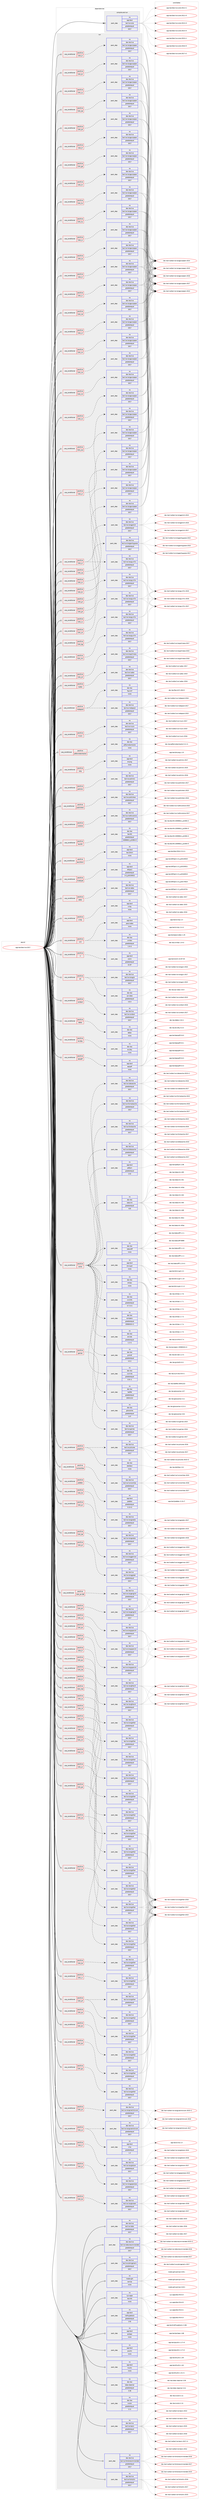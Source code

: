 digraph prolog {

# *************
# Graph options
# *************

newrank=true;
concentrate=true;
compound=true;
graph [rankdir=LR,fontname=Helvetica,fontsize=10,ranksep=1.5];#, ranksep=2.5, nodesep=0.2];
edge  [arrowhead=vee];
node  [fontname=Helvetica,fontsize=10];

# **********
# The ebuild
# **********

subgraph cluster_leftcol {
color=gray;
rank=same;
label=<<i>ebuild</i>>;
id [label="app-text/texlive-2017", color=red, width=4, href="../app-text/texlive-2017.svg"];
}

# ****************
# The dependencies
# ****************

subgraph cluster_midcol {
color=gray;
label=<<i>dependencies</i>>;
subgraph cluster_compile {
fillcolor="#eeeeee";
style=filled;
label=<<i>compile</i>>;
}
subgraph cluster_compileandrun {
fillcolor="#eeeeee";
style=filled;
label=<<i>compile and run</i>>;
subgraph pack44739 {
dependency61303 [label=<<TABLE BORDER="0" CELLBORDER="1" CELLSPACING="0" CELLPADDING="4" WIDTH="220"><TR><TD ROWSPAN="6" CELLPADDING="30">pack_dep</TD></TR><TR><TD WIDTH="110">no</TD></TR><TR><TD>app-text</TD></TR><TR><TD>texlive-core</TD></TR><TR><TD>greaterequal</TD></TR><TR><TD>2017</TD></TR></TABLE>>, shape=none, color=blue];
}
id:e -> dependency61303:w [weight=20,style="solid",arrowhead="odotvee"];
}
subgraph cluster_run {
fillcolor="#eeeeee";
style=filled;
label=<<i>run</i>>;
subgraph cond15427 {
dependency61304 [label=<<TABLE BORDER="0" CELLBORDER="1" CELLSPACING="0" CELLPADDING="4"><TR><TD ROWSPAN="3" CELLPADDING="10">use_conditional</TD></TR><TR><TD>positive</TD></TR><TR><TD>X</TD></TR></TABLE>>, shape=none, color=red];
subgraph pack44740 {
dependency61305 [label=<<TABLE BORDER="0" CELLBORDER="1" CELLSPACING="0" CELLPADDING="4" WIDTH="220"><TR><TD ROWSPAN="6" CELLPADDING="30">pack_dep</TD></TR><TR><TD WIDTH="110">no</TD></TR><TR><TD>app-text</TD></TR><TR><TD>xdvik</TD></TR><TR><TD>greaterequal</TD></TR><TR><TD>22.87</TD></TR></TABLE>>, shape=none, color=blue];
}
dependency61304:e -> dependency61305:w [weight=20,style="dashed",arrowhead="vee"];
}
id:e -> dependency61304:w [weight=20,style="solid",arrowhead="odot"];
subgraph cond15428 {
dependency61306 [label=<<TABLE BORDER="0" CELLBORDER="1" CELLSPACING="0" CELLPADDING="4"><TR><TD ROWSPAN="3" CELLPADDING="10">use_conditional</TD></TR><TR><TD>positive</TD></TR><TR><TD>cjk</TD></TR></TABLE>>, shape=none, color=red];
subgraph pack44741 {
dependency61307 [label=<<TABLE BORDER="0" CELLBORDER="1" CELLSPACING="0" CELLPADDING="4" WIDTH="220"><TR><TD ROWSPAN="6" CELLPADDING="30">pack_dep</TD></TR><TR><TD WIDTH="110">no</TD></TR><TR><TD>dev-texlive</TD></TR><TR><TD>texlive-langcjk</TD></TR><TR><TD>greaterequal</TD></TR><TR><TD>2017</TD></TR></TABLE>>, shape=none, color=blue];
}
dependency61306:e -> dependency61307:w [weight=20,style="dashed",arrowhead="vee"];
subgraph pack44742 {
dependency61308 [label=<<TABLE BORDER="0" CELLBORDER="1" CELLSPACING="0" CELLPADDING="4" WIDTH="220"><TR><TD ROWSPAN="6" CELLPADDING="30">pack_dep</TD></TR><TR><TD WIDTH="110">no</TD></TR><TR><TD>dev-tex</TD></TR><TR><TD>cjk-latex</TD></TR><TR><TD>greaterequal</TD></TR><TR><TD>4.8.4</TD></TR></TABLE>>, shape=none, color=blue];
}
dependency61306:e -> dependency61308:w [weight=20,style="dashed",arrowhead="vee"];
}
id:e -> dependency61306:w [weight=20,style="solid",arrowhead="odot"];
subgraph cond15429 {
dependency61309 [label=<<TABLE BORDER="0" CELLBORDER="1" CELLSPACING="0" CELLPADDING="4"><TR><TD ROWSPAN="3" CELLPADDING="10">use_conditional</TD></TR><TR><TD>positive</TD></TR><TR><TD>context</TD></TR></TABLE>>, shape=none, color=red];
subgraph pack44743 {
dependency61310 [label=<<TABLE BORDER="0" CELLBORDER="1" CELLSPACING="0" CELLPADDING="4" WIDTH="220"><TR><TD ROWSPAN="6" CELLPADDING="30">pack_dep</TD></TR><TR><TD WIDTH="110">no</TD></TR><TR><TD>dev-texlive</TD></TR><TR><TD>texlive-context</TD></TR><TR><TD>greaterequal</TD></TR><TR><TD>2017</TD></TR></TABLE>>, shape=none, color=blue];
}
dependency61309:e -> dependency61310:w [weight=20,style="dashed",arrowhead="vee"];
}
id:e -> dependency61309:w [weight=20,style="solid",arrowhead="odot"];
subgraph cond15430 {
dependency61311 [label=<<TABLE BORDER="0" CELLBORDER="1" CELLSPACING="0" CELLPADDING="4"><TR><TD ROWSPAN="3" CELLPADDING="10">use_conditional</TD></TR><TR><TD>positive</TD></TR><TR><TD>detex</TD></TR></TABLE>>, shape=none, color=red];
subgraph pack44744 {
dependency61312 [label=<<TABLE BORDER="0" CELLBORDER="1" CELLSPACING="0" CELLPADDING="4" WIDTH="220"><TR><TD ROWSPAN="6" CELLPADDING="30">pack_dep</TD></TR><TR><TD WIDTH="110">no</TD></TR><TR><TD>dev-tex</TD></TR><TR><TD>detex</TD></TR><TR><TD>none</TD></TR><TR><TD></TD></TR></TABLE>>, shape=none, color=blue];
}
dependency61311:e -> dependency61312:w [weight=20,style="dashed",arrowhead="vee"];
}
id:e -> dependency61311:w [weight=20,style="solid",arrowhead="odot"];
subgraph cond15431 {
dependency61313 [label=<<TABLE BORDER="0" CELLBORDER="1" CELLSPACING="0" CELLPADDING="4"><TR><TD ROWSPAN="3" CELLPADDING="10">use_conditional</TD></TR><TR><TD>positive</TD></TR><TR><TD>dvi2tty</TD></TR></TABLE>>, shape=none, color=red];
subgraph pack44745 {
dependency61314 [label=<<TABLE BORDER="0" CELLBORDER="1" CELLSPACING="0" CELLPADDING="4" WIDTH="220"><TR><TD ROWSPAN="6" CELLPADDING="30">pack_dep</TD></TR><TR><TD WIDTH="110">no</TD></TR><TR><TD>dev-tex</TD></TR><TR><TD>dvi2tty</TD></TR><TR><TD>none</TD></TR><TR><TD></TD></TR></TABLE>>, shape=none, color=blue];
}
dependency61313:e -> dependency61314:w [weight=20,style="dashed",arrowhead="vee"];
}
id:e -> dependency61313:w [weight=20,style="solid",arrowhead="odot"];
subgraph cond15432 {
dependency61315 [label=<<TABLE BORDER="0" CELLBORDER="1" CELLSPACING="0" CELLPADDING="4"><TR><TD ROWSPAN="3" CELLPADDING="10">use_conditional</TD></TR><TR><TD>positive</TD></TR><TR><TD>epspdf</TD></TR></TABLE>>, shape=none, color=red];
subgraph pack44746 {
dependency61316 [label=<<TABLE BORDER="0" CELLBORDER="1" CELLSPACING="0" CELLPADDING="4" WIDTH="220"><TR><TD ROWSPAN="6" CELLPADDING="30">pack_dep</TD></TR><TR><TD WIDTH="110">no</TD></TR><TR><TD>app-text</TD></TR><TR><TD>epspdf</TD></TR><TR><TD>none</TD></TR><TR><TD></TD></TR></TABLE>>, shape=none, color=blue];
}
dependency61315:e -> dependency61316:w [weight=20,style="dashed",arrowhead="vee"];
}
id:e -> dependency61315:w [weight=20,style="solid",arrowhead="odot"];
subgraph cond15433 {
dependency61317 [label=<<TABLE BORDER="0" CELLBORDER="1" CELLSPACING="0" CELLPADDING="4"><TR><TD ROWSPAN="3" CELLPADDING="10">use_conditional</TD></TR><TR><TD>positive</TD></TR><TR><TD>extra</TD></TR></TABLE>>, shape=none, color=red];
subgraph pack44747 {
dependency61318 [label=<<TABLE BORDER="0" CELLBORDER="1" CELLSPACING="0" CELLPADDING="4" WIDTH="220"><TR><TD ROWSPAN="6" CELLPADDING="30">pack_dep</TD></TR><TR><TD WIDTH="110">no</TD></TR><TR><TD>dev-tex</TD></TR><TR><TD>chktex</TD></TR><TR><TD>none</TD></TR><TR><TD></TD></TR></TABLE>>, shape=none, color=blue];
}
dependency61317:e -> dependency61318:w [weight=20,style="dashed",arrowhead="vee"];
subgraph pack44748 {
dependency61319 [label=<<TABLE BORDER="0" CELLBORDER="1" CELLSPACING="0" CELLPADDING="4" WIDTH="220"><TR><TD ROWSPAN="6" CELLPADDING="30">pack_dep</TD></TR><TR><TD WIDTH="110">no</TD></TR><TR><TD>app-text</TD></TR><TR><TD>dvisvgm</TD></TR><TR><TD>none</TD></TR><TR><TD></TD></TR></TABLE>>, shape=none, color=blue];
}
dependency61317:e -> dependency61319:w [weight=20,style="dashed",arrowhead="vee"];
subgraph pack44749 {
dependency61320 [label=<<TABLE BORDER="0" CELLBORDER="1" CELLSPACING="0" CELLPADDING="4" WIDTH="220"><TR><TD ROWSPAN="6" CELLPADDING="30">pack_dep</TD></TR><TR><TD WIDTH="110">no</TD></TR><TR><TD>dev-tex</TD></TR><TR><TD>latexdiff</TD></TR><TR><TD>none</TD></TR><TR><TD></TD></TR></TABLE>>, shape=none, color=blue];
}
dependency61317:e -> dependency61320:w [weight=20,style="dashed",arrowhead="vee"];
subgraph pack44750 {
dependency61321 [label=<<TABLE BORDER="0" CELLBORDER="1" CELLSPACING="0" CELLPADDING="4" WIDTH="220"><TR><TD ROWSPAN="6" CELLPADDING="30">pack_dep</TD></TR><TR><TD WIDTH="110">no</TD></TR><TR><TD>dev-tex</TD></TR><TR><TD>latexmk</TD></TR><TR><TD>greaterequal</TD></TR><TR><TD>418</TD></TR></TABLE>>, shape=none, color=blue];
}
dependency61317:e -> dependency61321:w [weight=20,style="dashed",arrowhead="vee"];
subgraph pack44751 {
dependency61322 [label=<<TABLE BORDER="0" CELLBORDER="1" CELLSPACING="0" CELLPADDING="4" WIDTH="220"><TR><TD ROWSPAN="6" CELLPADDING="30">pack_dep</TD></TR><TR><TD WIDTH="110">no</TD></TR><TR><TD>app-text</TD></TR><TR><TD>pdfjam</TD></TR><TR><TD>greaterequal</TD></TR><TR><TD>2.02</TD></TR></TABLE>>, shape=none, color=blue];
}
dependency61317:e -> dependency61322:w [weight=20,style="dashed",arrowhead="vee"];
subgraph pack44752 {
dependency61323 [label=<<TABLE BORDER="0" CELLBORDER="1" CELLSPACING="0" CELLPADDING="4" WIDTH="220"><TR><TD ROWSPAN="6" CELLPADDING="30">pack_dep</TD></TR><TR><TD WIDTH="110">no</TD></TR><TR><TD>dev-texlive</TD></TR><TR><TD>texlive-bibtexextra</TD></TR><TR><TD>greaterequal</TD></TR><TR><TD>2017</TD></TR></TABLE>>, shape=none, color=blue];
}
dependency61317:e -> dependency61323:w [weight=20,style="dashed",arrowhead="vee"];
subgraph pack44753 {
dependency61324 [label=<<TABLE BORDER="0" CELLBORDER="1" CELLSPACING="0" CELLPADDING="4" WIDTH="220"><TR><TD ROWSPAN="6" CELLPADDING="30">pack_dep</TD></TR><TR><TD WIDTH="110">no</TD></TR><TR><TD>dev-texlive</TD></TR><TR><TD>texlive-fontsextra</TD></TR><TR><TD>greaterequal</TD></TR><TR><TD>2017</TD></TR></TABLE>>, shape=none, color=blue];
}
dependency61317:e -> dependency61324:w [weight=20,style="dashed",arrowhead="vee"];
subgraph pack44754 {
dependency61325 [label=<<TABLE BORDER="0" CELLBORDER="1" CELLSPACING="0" CELLPADDING="4" WIDTH="220"><TR><TD ROWSPAN="6" CELLPADDING="30">pack_dep</TD></TR><TR><TD WIDTH="110">no</TD></TR><TR><TD>dev-texlive</TD></TR><TR><TD>texlive-formatsextra</TD></TR><TR><TD>greaterequal</TD></TR><TR><TD>2017</TD></TR></TABLE>>, shape=none, color=blue];
}
dependency61317:e -> dependency61325:w [weight=20,style="dashed",arrowhead="vee"];
subgraph pack44755 {
dependency61326 [label=<<TABLE BORDER="0" CELLBORDER="1" CELLSPACING="0" CELLPADDING="4" WIDTH="220"><TR><TD ROWSPAN="6" CELLPADDING="30">pack_dep</TD></TR><TR><TD WIDTH="110">no</TD></TR><TR><TD>dev-texlive</TD></TR><TR><TD>texlive-latexextra</TD></TR><TR><TD>greaterequal</TD></TR><TR><TD>2017</TD></TR></TABLE>>, shape=none, color=blue];
}
dependency61317:e -> dependency61326:w [weight=20,style="dashed",arrowhead="vee"];
subgraph pack44756 {
dependency61327 [label=<<TABLE BORDER="0" CELLBORDER="1" CELLSPACING="0" CELLPADDING="4" WIDTH="220"><TR><TD ROWSPAN="6" CELLPADDING="30">pack_dep</TD></TR><TR><TD WIDTH="110">no</TD></TR><TR><TD>dev-tex</TD></TR><TR><TD>glossaries</TD></TR><TR><TD>greaterequal</TD></TR><TR><TD>2.07</TD></TR></TABLE>>, shape=none, color=blue];
}
dependency61317:e -> dependency61327:w [weight=20,style="dashed",arrowhead="vee"];
subgraph pack44757 {
dependency61328 [label=<<TABLE BORDER="0" CELLBORDER="1" CELLSPACING="0" CELLPADDING="4" WIDTH="220"><TR><TD ROWSPAN="6" CELLPADDING="30">pack_dep</TD></TR><TR><TD WIDTH="110">no</TD></TR><TR><TD>dev-tex</TD></TR><TR><TD>leaflet</TD></TR><TR><TD>greaterequal</TD></TR><TR><TD>20041222</TD></TR></TABLE>>, shape=none, color=blue];
}
dependency61317:e -> dependency61328:w [weight=20,style="dashed",arrowhead="vee"];
subgraph pack44758 {
dependency61329 [label=<<TABLE BORDER="0" CELLBORDER="1" CELLSPACING="0" CELLPADDING="4" WIDTH="220"><TR><TD ROWSPAN="6" CELLPADDING="30">pack_dep</TD></TR><TR><TD WIDTH="110">no</TD></TR><TR><TD>dev-tex</TD></TR><TR><TD>currvita</TD></TR><TR><TD>greaterequal</TD></TR><TR><TD>0.9i-r1</TD></TR></TABLE>>, shape=none, color=blue];
}
dependency61317:e -> dependency61329:w [weight=20,style="dashed",arrowhead="vee"];
subgraph pack44759 {
dependency61330 [label=<<TABLE BORDER="0" CELLBORDER="1" CELLSPACING="0" CELLPADDING="4" WIDTH="220"><TR><TD ROWSPAN="6" CELLPADDING="30">pack_dep</TD></TR><TR><TD WIDTH="110">no</TD></TR><TR><TD>dev-tex</TD></TR><TR><TD>g-brief</TD></TR><TR><TD>greaterequal</TD></TR><TR><TD>4.0.2</TD></TR></TABLE>>, shape=none, color=blue];
}
dependency61317:e -> dependency61330:w [weight=20,style="dashed",arrowhead="vee"];
subgraph pack44760 {
dependency61331 [label=<<TABLE BORDER="0" CELLBORDER="1" CELLSPACING="0" CELLPADDING="4" WIDTH="220"><TR><TD ROWSPAN="6" CELLPADDING="30">pack_dep</TD></TR><TR><TD WIDTH="110">no</TD></TR><TR><TD>dev-tex</TD></TR><TR><TD>envlab</TD></TR><TR><TD>greaterequal</TD></TR><TR><TD>1.2-r1</TD></TR></TABLE>>, shape=none, color=blue];
}
dependency61317:e -> dependency61331:w [weight=20,style="dashed",arrowhead="vee"];
subgraph pack44761 {
dependency61332 [label=<<TABLE BORDER="0" CELLBORDER="1" CELLSPACING="0" CELLPADDING="4" WIDTH="220"><TR><TD ROWSPAN="6" CELLPADDING="30">pack_dep</TD></TR><TR><TD WIDTH="110">no</TD></TR><TR><TD>dev-tex</TD></TR><TR><TD>europecv</TD></TR><TR><TD>greaterequal</TD></TR><TR><TD>20060424-r1</TD></TR></TABLE>>, shape=none, color=blue];
}
dependency61317:e -> dependency61332:w [weight=20,style="dashed",arrowhead="vee"];
subgraph pack44762 {
dependency61333 [label=<<TABLE BORDER="0" CELLBORDER="1" CELLSPACING="0" CELLPADDING="4" WIDTH="220"><TR><TD ROWSPAN="6" CELLPADDING="30">pack_dep</TD></TR><TR><TD WIDTH="110">no</TD></TR><TR><TD>dev-tex</TD></TR><TR><TD>svninfo</TD></TR><TR><TD>greaterequal</TD></TR><TR><TD>0.7.3-r1</TD></TR></TABLE>>, shape=none, color=blue];
}
dependency61317:e -> dependency61333:w [weight=20,style="dashed",arrowhead="vee"];
}
id:e -> dependency61317:w [weight=20,style="solid",arrowhead="odot"];
subgraph cond15434 {
dependency61334 [label=<<TABLE BORDER="0" CELLBORDER="1" CELLSPACING="0" CELLPADDING="4"><TR><TD ROWSPAN="3" CELLPADDING="10">use_conditional</TD></TR><TR><TD>positive</TD></TR><TR><TD>games</TD></TR></TABLE>>, shape=none, color=red];
subgraph pack44763 {
dependency61335 [label=<<TABLE BORDER="0" CELLBORDER="1" CELLSPACING="0" CELLPADDING="4" WIDTH="220"><TR><TD ROWSPAN="6" CELLPADDING="30">pack_dep</TD></TR><TR><TD WIDTH="110">no</TD></TR><TR><TD>dev-texlive</TD></TR><TR><TD>texlive-games</TD></TR><TR><TD>greaterequal</TD></TR><TR><TD>2017</TD></TR></TABLE>>, shape=none, color=blue];
}
dependency61334:e -> dependency61335:w [weight=20,style="dashed",arrowhead="vee"];
}
id:e -> dependency61334:w [weight=20,style="solid",arrowhead="odot"];
subgraph cond15435 {
dependency61336 [label=<<TABLE BORDER="0" CELLBORDER="1" CELLSPACING="0" CELLPADDING="4"><TR><TD ROWSPAN="3" CELLPADDING="10">use_conditional</TD></TR><TR><TD>positive</TD></TR><TR><TD>graphics</TD></TR></TABLE>>, shape=none, color=red];
subgraph pack44764 {
dependency61337 [label=<<TABLE BORDER="0" CELLBORDER="1" CELLSPACING="0" CELLPADDING="4" WIDTH="220"><TR><TD ROWSPAN="6" CELLPADDING="30">pack_dep</TD></TR><TR><TD WIDTH="110">no</TD></TR><TR><TD>dev-texlive</TD></TR><TR><TD>texlive-pictures</TD></TR><TR><TD>greaterequal</TD></TR><TR><TD>2017</TD></TR></TABLE>>, shape=none, color=blue];
}
dependency61336:e -> dependency61337:w [weight=20,style="dashed",arrowhead="vee"];
subgraph pack44765 {
dependency61338 [label=<<TABLE BORDER="0" CELLBORDER="1" CELLSPACING="0" CELLPADDING="4" WIDTH="220"><TR><TD ROWSPAN="6" CELLPADDING="30">pack_dep</TD></TR><TR><TD WIDTH="110">no</TD></TR><TR><TD>dev-tex</TD></TR><TR><TD>dot2texi</TD></TR><TR><TD>none</TD></TR><TR><TD></TD></TR></TABLE>>, shape=none, color=blue];
}
dependency61336:e -> dependency61338:w [weight=20,style="dashed",arrowhead="vee"];
}
id:e -> dependency61336:w [weight=20,style="solid",arrowhead="odot"];
subgraph cond15436 {
dependency61339 [label=<<TABLE BORDER="0" CELLBORDER="1" CELLSPACING="0" CELLPADDING="4"><TR><TD ROWSPAN="3" CELLPADDING="10">use_conditional</TD></TR><TR><TD>positive</TD></TR><TR><TD>humanities</TD></TR></TABLE>>, shape=none, color=red];
subgraph pack44766 {
dependency61340 [label=<<TABLE BORDER="0" CELLBORDER="1" CELLSPACING="0" CELLPADDING="4" WIDTH="220"><TR><TD ROWSPAN="6" CELLPADDING="30">pack_dep</TD></TR><TR><TD WIDTH="110">no</TD></TR><TR><TD>dev-texlive</TD></TR><TR><TD>texlive-humanities</TD></TR><TR><TD>greaterequal</TD></TR><TR><TD>2017</TD></TR></TABLE>>, shape=none, color=blue];
}
dependency61339:e -> dependency61340:w [weight=20,style="dashed",arrowhead="vee"];
}
id:e -> dependency61339:w [weight=20,style="solid",arrowhead="odot"];
subgraph cond15437 {
dependency61341 [label=<<TABLE BORDER="0" CELLBORDER="1" CELLSPACING="0" CELLPADDING="4"><TR><TD ROWSPAN="3" CELLPADDING="10">use_conditional</TD></TR><TR><TD>positive</TD></TR><TR><TD>jadetex</TD></TR></TABLE>>, shape=none, color=red];
subgraph pack44767 {
dependency61342 [label=<<TABLE BORDER="0" CELLBORDER="1" CELLSPACING="0" CELLPADDING="4" WIDTH="220"><TR><TD ROWSPAN="6" CELLPADDING="30">pack_dep</TD></TR><TR><TD WIDTH="110">no</TD></TR><TR><TD>app-text</TD></TR><TR><TD>jadetex</TD></TR><TR><TD>greaterequal</TD></TR><TR><TD>3.13-r2</TD></TR></TABLE>>, shape=none, color=blue];
}
dependency61341:e -> dependency61342:w [weight=20,style="dashed",arrowhead="vee"];
}
id:e -> dependency61341:w [weight=20,style="solid",arrowhead="odot"];
subgraph cond15438 {
dependency61343 [label=<<TABLE BORDER="0" CELLBORDER="1" CELLSPACING="0" CELLPADDING="4"><TR><TD ROWSPAN="3" CELLPADDING="10">use_conditional</TD></TR><TR><TD>positive</TD></TR><TR><TD>l10n_af</TD></TR></TABLE>>, shape=none, color=red];
subgraph pack44768 {
dependency61344 [label=<<TABLE BORDER="0" CELLBORDER="1" CELLSPACING="0" CELLPADDING="4" WIDTH="220"><TR><TD ROWSPAN="6" CELLPADDING="30">pack_dep</TD></TR><TR><TD WIDTH="110">no</TD></TR><TR><TD>dev-texlive</TD></TR><TR><TD>texlive-langother</TD></TR><TR><TD>greaterequal</TD></TR><TR><TD>2017</TD></TR></TABLE>>, shape=none, color=blue];
}
dependency61343:e -> dependency61344:w [weight=20,style="dashed",arrowhead="vee"];
subgraph pack44769 {
dependency61345 [label=<<TABLE BORDER="0" CELLBORDER="1" CELLSPACING="0" CELLPADDING="4" WIDTH="220"><TR><TD ROWSPAN="6" CELLPADDING="30">pack_dep</TD></TR><TR><TD WIDTH="110">no</TD></TR><TR><TD>dev-texlive</TD></TR><TR><TD>texlive-langother</TD></TR><TR><TD>greaterequal</TD></TR><TR><TD>2017</TD></TR></TABLE>>, shape=none, color=blue];
}
dependency61343:e -> dependency61345:w [weight=20,style="dashed",arrowhead="vee"];
}
id:e -> dependency61343:w [weight=20,style="solid",arrowhead="odot"];
subgraph cond15439 {
dependency61346 [label=<<TABLE BORDER="0" CELLBORDER="1" CELLSPACING="0" CELLPADDING="4"><TR><TD ROWSPAN="3" CELLPADDING="10">use_conditional</TD></TR><TR><TD>positive</TD></TR><TR><TD>l10n_ar</TD></TR></TABLE>>, shape=none, color=red];
subgraph pack44770 {
dependency61347 [label=<<TABLE BORDER="0" CELLBORDER="1" CELLSPACING="0" CELLPADDING="4" WIDTH="220"><TR><TD ROWSPAN="6" CELLPADDING="30">pack_dep</TD></TR><TR><TD WIDTH="110">no</TD></TR><TR><TD>dev-texlive</TD></TR><TR><TD>texlive-langarabic</TD></TR><TR><TD>greaterequal</TD></TR><TR><TD>2017</TD></TR></TABLE>>, shape=none, color=blue];
}
dependency61346:e -> dependency61347:w [weight=20,style="dashed",arrowhead="vee"];
}
id:e -> dependency61346:w [weight=20,style="solid",arrowhead="odot"];
subgraph cond15440 {
dependency61348 [label=<<TABLE BORDER="0" CELLBORDER="1" CELLSPACING="0" CELLPADDING="4"><TR><TD ROWSPAN="3" CELLPADDING="10">use_conditional</TD></TR><TR><TD>positive</TD></TR><TR><TD>l10n_as</TD></TR></TABLE>>, shape=none, color=red];
subgraph pack44771 {
dependency61349 [label=<<TABLE BORDER="0" CELLBORDER="1" CELLSPACING="0" CELLPADDING="4" WIDTH="220"><TR><TD ROWSPAN="6" CELLPADDING="30">pack_dep</TD></TR><TR><TD WIDTH="110">no</TD></TR><TR><TD>dev-texlive</TD></TR><TR><TD>texlive-langother</TD></TR><TR><TD>greaterequal</TD></TR><TR><TD>2017</TD></TR></TABLE>>, shape=none, color=blue];
}
dependency61348:e -> dependency61349:w [weight=20,style="dashed",arrowhead="vee"];
}
id:e -> dependency61348:w [weight=20,style="solid",arrowhead="odot"];
subgraph cond15441 {
dependency61350 [label=<<TABLE BORDER="0" CELLBORDER="1" CELLSPACING="0" CELLPADDING="4"><TR><TD ROWSPAN="3" CELLPADDING="10">use_conditional</TD></TR><TR><TD>positive</TD></TR><TR><TD>l10n_bg</TD></TR></TABLE>>, shape=none, color=red];
subgraph pack44772 {
dependency61351 [label=<<TABLE BORDER="0" CELLBORDER="1" CELLSPACING="0" CELLPADDING="4" WIDTH="220"><TR><TD ROWSPAN="6" CELLPADDING="30">pack_dep</TD></TR><TR><TD WIDTH="110">no</TD></TR><TR><TD>dev-texlive</TD></TR><TR><TD>texlive-langcyrillic</TD></TR><TR><TD>greaterequal</TD></TR><TR><TD>2017</TD></TR></TABLE>>, shape=none, color=blue];
}
dependency61350:e -> dependency61351:w [weight=20,style="dashed",arrowhead="vee"];
}
id:e -> dependency61350:w [weight=20,style="solid",arrowhead="odot"];
subgraph cond15442 {
dependency61352 [label=<<TABLE BORDER="0" CELLBORDER="1" CELLSPACING="0" CELLPADDING="4"><TR><TD ROWSPAN="3" CELLPADDING="10">use_conditional</TD></TR><TR><TD>positive</TD></TR><TR><TD>l10n_bn</TD></TR></TABLE>>, shape=none, color=red];
subgraph pack44773 {
dependency61353 [label=<<TABLE BORDER="0" CELLBORDER="1" CELLSPACING="0" CELLPADDING="4" WIDTH="220"><TR><TD ROWSPAN="6" CELLPADDING="30">pack_dep</TD></TR><TR><TD WIDTH="110">no</TD></TR><TR><TD>dev-texlive</TD></TR><TR><TD>texlive-langother</TD></TR><TR><TD>greaterequal</TD></TR><TR><TD>2017</TD></TR></TABLE>>, shape=none, color=blue];
}
dependency61352:e -> dependency61353:w [weight=20,style="dashed",arrowhead="vee"];
}
id:e -> dependency61352:w [weight=20,style="solid",arrowhead="odot"];
subgraph cond15443 {
dependency61354 [label=<<TABLE BORDER="0" CELLBORDER="1" CELLSPACING="0" CELLPADDING="4"><TR><TD ROWSPAN="3" CELLPADDING="10">use_conditional</TD></TR><TR><TD>positive</TD></TR><TR><TD>l10n_br</TD></TR></TABLE>>, shape=none, color=red];
subgraph pack44774 {
dependency61355 [label=<<TABLE BORDER="0" CELLBORDER="1" CELLSPACING="0" CELLPADDING="4" WIDTH="220"><TR><TD ROWSPAN="6" CELLPADDING="30">pack_dep</TD></TR><TR><TD WIDTH="110">no</TD></TR><TR><TD>dev-texlive</TD></TR><TR><TD>texlive-langeuropean</TD></TR><TR><TD>greaterequal</TD></TR><TR><TD>2017</TD></TR></TABLE>>, shape=none, color=blue];
}
dependency61354:e -> dependency61355:w [weight=20,style="dashed",arrowhead="vee"];
}
id:e -> dependency61354:w [weight=20,style="solid",arrowhead="odot"];
subgraph cond15444 {
dependency61356 [label=<<TABLE BORDER="0" CELLBORDER="1" CELLSPACING="0" CELLPADDING="4"><TR><TD ROWSPAN="3" CELLPADDING="10">use_conditional</TD></TR><TR><TD>positive</TD></TR><TR><TD>l10n_ca</TD></TR></TABLE>>, shape=none, color=red];
subgraph pack44775 {
dependency61357 [label=<<TABLE BORDER="0" CELLBORDER="1" CELLSPACING="0" CELLPADDING="4" WIDTH="220"><TR><TD ROWSPAN="6" CELLPADDING="30">pack_dep</TD></TR><TR><TD WIDTH="110">no</TD></TR><TR><TD>dev-texlive</TD></TR><TR><TD>texlive-langspanish</TD></TR><TR><TD>greaterequal</TD></TR><TR><TD>2017</TD></TR></TABLE>>, shape=none, color=blue];
}
dependency61356:e -> dependency61357:w [weight=20,style="dashed",arrowhead="vee"];
}
id:e -> dependency61356:w [weight=20,style="solid",arrowhead="odot"];
subgraph cond15445 {
dependency61358 [label=<<TABLE BORDER="0" CELLBORDER="1" CELLSPACING="0" CELLPADDING="4"><TR><TD ROWSPAN="3" CELLPADDING="10">use_conditional</TD></TR><TR><TD>positive</TD></TR><TR><TD>l10n_cs</TD></TR></TABLE>>, shape=none, color=red];
subgraph pack44776 {
dependency61359 [label=<<TABLE BORDER="0" CELLBORDER="1" CELLSPACING="0" CELLPADDING="4" WIDTH="220"><TR><TD ROWSPAN="6" CELLPADDING="30">pack_dep</TD></TR><TR><TD WIDTH="110">no</TD></TR><TR><TD>dev-texlive</TD></TR><TR><TD>texlive-langczechslovak</TD></TR><TR><TD>greaterequal</TD></TR><TR><TD>2017</TD></TR></TABLE>>, shape=none, color=blue];
}
dependency61358:e -> dependency61359:w [weight=20,style="dashed",arrowhead="vee"];
subgraph pack44777 {
dependency61360 [label=<<TABLE BORDER="0" CELLBORDER="1" CELLSPACING="0" CELLPADDING="4" WIDTH="220"><TR><TD ROWSPAN="6" CELLPADDING="30">pack_dep</TD></TR><TR><TD WIDTH="110">no</TD></TR><TR><TD>app-text</TD></TR><TR><TD>vlna</TD></TR><TR><TD>greaterequal</TD></TR><TR><TD>1.3</TD></TR></TABLE>>, shape=none, color=blue];
}
dependency61358:e -> dependency61360:w [weight=20,style="dashed",arrowhead="vee"];
}
id:e -> dependency61358:w [weight=20,style="solid",arrowhead="odot"];
subgraph cond15446 {
dependency61361 [label=<<TABLE BORDER="0" CELLBORDER="1" CELLSPACING="0" CELLPADDING="4"><TR><TD ROWSPAN="3" CELLPADDING="10">use_conditional</TD></TR><TR><TD>positive</TD></TR><TR><TD>l10n_cy</TD></TR></TABLE>>, shape=none, color=red];
subgraph pack44778 {
dependency61362 [label=<<TABLE BORDER="0" CELLBORDER="1" CELLSPACING="0" CELLPADDING="4" WIDTH="220"><TR><TD ROWSPAN="6" CELLPADDING="30">pack_dep</TD></TR><TR><TD WIDTH="110">no</TD></TR><TR><TD>dev-texlive</TD></TR><TR><TD>texlive-langeuropean</TD></TR><TR><TD>greaterequal</TD></TR><TR><TD>2017</TD></TR></TABLE>>, shape=none, color=blue];
}
dependency61361:e -> dependency61362:w [weight=20,style="dashed",arrowhead="vee"];
}
id:e -> dependency61361:w [weight=20,style="solid",arrowhead="odot"];
subgraph cond15447 {
dependency61363 [label=<<TABLE BORDER="0" CELLBORDER="1" CELLSPACING="0" CELLPADDING="4"><TR><TD ROWSPAN="3" CELLPADDING="10">use_conditional</TD></TR><TR><TD>positive</TD></TR><TR><TD>l10n_da</TD></TR></TABLE>>, shape=none, color=red];
subgraph pack44779 {
dependency61364 [label=<<TABLE BORDER="0" CELLBORDER="1" CELLSPACING="0" CELLPADDING="4" WIDTH="220"><TR><TD ROWSPAN="6" CELLPADDING="30">pack_dep</TD></TR><TR><TD WIDTH="110">no</TD></TR><TR><TD>dev-texlive</TD></TR><TR><TD>texlive-langeuropean</TD></TR><TR><TD>greaterequal</TD></TR><TR><TD>2017</TD></TR></TABLE>>, shape=none, color=blue];
}
dependency61363:e -> dependency61364:w [weight=20,style="dashed",arrowhead="vee"];
}
id:e -> dependency61363:w [weight=20,style="solid",arrowhead="odot"];
subgraph cond15448 {
dependency61365 [label=<<TABLE BORDER="0" CELLBORDER="1" CELLSPACING="0" CELLPADDING="4"><TR><TD ROWSPAN="3" CELLPADDING="10">use_conditional</TD></TR><TR><TD>positive</TD></TR><TR><TD>l10n_de</TD></TR></TABLE>>, shape=none, color=red];
subgraph pack44780 {
dependency61366 [label=<<TABLE BORDER="0" CELLBORDER="1" CELLSPACING="0" CELLPADDING="4" WIDTH="220"><TR><TD ROWSPAN="6" CELLPADDING="30">pack_dep</TD></TR><TR><TD WIDTH="110">no</TD></TR><TR><TD>dev-texlive</TD></TR><TR><TD>texlive-langgerman</TD></TR><TR><TD>greaterequal</TD></TR><TR><TD>2017</TD></TR></TABLE>>, shape=none, color=blue];
}
dependency61365:e -> dependency61366:w [weight=20,style="dashed",arrowhead="vee"];
}
id:e -> dependency61365:w [weight=20,style="solid",arrowhead="odot"];
subgraph cond15449 {
dependency61367 [label=<<TABLE BORDER="0" CELLBORDER="1" CELLSPACING="0" CELLPADDING="4"><TR><TD ROWSPAN="3" CELLPADDING="10">use_conditional</TD></TR><TR><TD>positive</TD></TR><TR><TD>l10n_el</TD></TR></TABLE>>, shape=none, color=red];
subgraph pack44781 {
dependency61368 [label=<<TABLE BORDER="0" CELLBORDER="1" CELLSPACING="0" CELLPADDING="4" WIDTH="220"><TR><TD ROWSPAN="6" CELLPADDING="30">pack_dep</TD></TR><TR><TD WIDTH="110">no</TD></TR><TR><TD>dev-texlive</TD></TR><TR><TD>texlive-langgreek</TD></TR><TR><TD>greaterequal</TD></TR><TR><TD>2017</TD></TR></TABLE>>, shape=none, color=blue];
}
dependency61367:e -> dependency61368:w [weight=20,style="dashed",arrowhead="vee"];
}
id:e -> dependency61367:w [weight=20,style="solid",arrowhead="odot"];
subgraph cond15450 {
dependency61369 [label=<<TABLE BORDER="0" CELLBORDER="1" CELLSPACING="0" CELLPADDING="4"><TR><TD ROWSPAN="3" CELLPADDING="10">use_conditional</TD></TR><TR><TD>positive</TD></TR><TR><TD>l10n_en</TD></TR></TABLE>>, shape=none, color=red];
subgraph pack44782 {
dependency61370 [label=<<TABLE BORDER="0" CELLBORDER="1" CELLSPACING="0" CELLPADDING="4" WIDTH="220"><TR><TD ROWSPAN="6" CELLPADDING="30">pack_dep</TD></TR><TR><TD WIDTH="110">no</TD></TR><TR><TD>dev-texlive</TD></TR><TR><TD>texlive-langenglish</TD></TR><TR><TD>greaterequal</TD></TR><TR><TD>2017</TD></TR></TABLE>>, shape=none, color=blue];
}
dependency61369:e -> dependency61370:w [weight=20,style="dashed",arrowhead="vee"];
}
id:e -> dependency61369:w [weight=20,style="solid",arrowhead="odot"];
subgraph cond15451 {
dependency61371 [label=<<TABLE BORDER="0" CELLBORDER="1" CELLSPACING="0" CELLPADDING="4"><TR><TD ROWSPAN="3" CELLPADDING="10">use_conditional</TD></TR><TR><TD>positive</TD></TR><TR><TD>l10n_en-GB</TD></TR></TABLE>>, shape=none, color=red];
subgraph pack44783 {
dependency61372 [label=<<TABLE BORDER="0" CELLBORDER="1" CELLSPACING="0" CELLPADDING="4" WIDTH="220"><TR><TD ROWSPAN="6" CELLPADDING="30">pack_dep</TD></TR><TR><TD WIDTH="110">no</TD></TR><TR><TD>dev-texlive</TD></TR><TR><TD>texlive-langenglish</TD></TR><TR><TD>greaterequal</TD></TR><TR><TD>2017</TD></TR></TABLE>>, shape=none, color=blue];
}
dependency61371:e -> dependency61372:w [weight=20,style="dashed",arrowhead="vee"];
}
id:e -> dependency61371:w [weight=20,style="solid",arrowhead="odot"];
subgraph cond15452 {
dependency61373 [label=<<TABLE BORDER="0" CELLBORDER="1" CELLSPACING="0" CELLPADDING="4"><TR><TD ROWSPAN="3" CELLPADDING="10">use_conditional</TD></TR><TR><TD>positive</TD></TR><TR><TD>l10n_eo</TD></TR></TABLE>>, shape=none, color=red];
subgraph pack44784 {
dependency61374 [label=<<TABLE BORDER="0" CELLBORDER="1" CELLSPACING="0" CELLPADDING="4" WIDTH="220"><TR><TD ROWSPAN="6" CELLPADDING="30">pack_dep</TD></TR><TR><TD WIDTH="110">no</TD></TR><TR><TD>dev-texlive</TD></TR><TR><TD>texlive-langother</TD></TR><TR><TD>greaterequal</TD></TR><TR><TD>2017</TD></TR></TABLE>>, shape=none, color=blue];
}
dependency61373:e -> dependency61374:w [weight=20,style="dashed",arrowhead="vee"];
}
id:e -> dependency61373:w [weight=20,style="solid",arrowhead="odot"];
subgraph cond15453 {
dependency61375 [label=<<TABLE BORDER="0" CELLBORDER="1" CELLSPACING="0" CELLPADDING="4"><TR><TD ROWSPAN="3" CELLPADDING="10">use_conditional</TD></TR><TR><TD>positive</TD></TR><TR><TD>l10n_es</TD></TR></TABLE>>, shape=none, color=red];
subgraph pack44785 {
dependency61376 [label=<<TABLE BORDER="0" CELLBORDER="1" CELLSPACING="0" CELLPADDING="4" WIDTH="220"><TR><TD ROWSPAN="6" CELLPADDING="30">pack_dep</TD></TR><TR><TD WIDTH="110">no</TD></TR><TR><TD>dev-texlive</TD></TR><TR><TD>texlive-langspanish</TD></TR><TR><TD>greaterequal</TD></TR><TR><TD>2017</TD></TR></TABLE>>, shape=none, color=blue];
}
dependency61375:e -> dependency61376:w [weight=20,style="dashed",arrowhead="vee"];
}
id:e -> dependency61375:w [weight=20,style="solid",arrowhead="odot"];
subgraph cond15454 {
dependency61377 [label=<<TABLE BORDER="0" CELLBORDER="1" CELLSPACING="0" CELLPADDING="4"><TR><TD ROWSPAN="3" CELLPADDING="10">use_conditional</TD></TR><TR><TD>positive</TD></TR><TR><TD>l10n_et</TD></TR></TABLE>>, shape=none, color=red];
subgraph pack44786 {
dependency61378 [label=<<TABLE BORDER="0" CELLBORDER="1" CELLSPACING="0" CELLPADDING="4" WIDTH="220"><TR><TD ROWSPAN="6" CELLPADDING="30">pack_dep</TD></TR><TR><TD WIDTH="110">no</TD></TR><TR><TD>dev-texlive</TD></TR><TR><TD>texlive-langeuropean</TD></TR><TR><TD>greaterequal</TD></TR><TR><TD>2017</TD></TR></TABLE>>, shape=none, color=blue];
}
dependency61377:e -> dependency61378:w [weight=20,style="dashed",arrowhead="vee"];
}
id:e -> dependency61377:w [weight=20,style="solid",arrowhead="odot"];
subgraph cond15455 {
dependency61379 [label=<<TABLE BORDER="0" CELLBORDER="1" CELLSPACING="0" CELLPADDING="4"><TR><TD ROWSPAN="3" CELLPADDING="10">use_conditional</TD></TR><TR><TD>positive</TD></TR><TR><TD>l10n_eu</TD></TR></TABLE>>, shape=none, color=red];
subgraph pack44787 {
dependency61380 [label=<<TABLE BORDER="0" CELLBORDER="1" CELLSPACING="0" CELLPADDING="4" WIDTH="220"><TR><TD ROWSPAN="6" CELLPADDING="30">pack_dep</TD></TR><TR><TD WIDTH="110">no</TD></TR><TR><TD>dev-texlive</TD></TR><TR><TD>texlive-langfrench</TD></TR><TR><TD>greaterequal</TD></TR><TR><TD>2017</TD></TR></TABLE>>, shape=none, color=blue];
}
dependency61379:e -> dependency61380:w [weight=20,style="dashed",arrowhead="vee"];
}
id:e -> dependency61379:w [weight=20,style="solid",arrowhead="odot"];
subgraph cond15456 {
dependency61381 [label=<<TABLE BORDER="0" CELLBORDER="1" CELLSPACING="0" CELLPADDING="4"><TR><TD ROWSPAN="3" CELLPADDING="10">use_conditional</TD></TR><TR><TD>positive</TD></TR><TR><TD>l10n_fa</TD></TR></TABLE>>, shape=none, color=red];
subgraph pack44788 {
dependency61382 [label=<<TABLE BORDER="0" CELLBORDER="1" CELLSPACING="0" CELLPADDING="4" WIDTH="220"><TR><TD ROWSPAN="6" CELLPADDING="30">pack_dep</TD></TR><TR><TD WIDTH="110">no</TD></TR><TR><TD>dev-texlive</TD></TR><TR><TD>texlive-langarabic</TD></TR><TR><TD>greaterequal</TD></TR><TR><TD>2017</TD></TR></TABLE>>, shape=none, color=blue];
}
dependency61381:e -> dependency61382:w [weight=20,style="dashed",arrowhead="vee"];
}
id:e -> dependency61381:w [weight=20,style="solid",arrowhead="odot"];
subgraph cond15457 {
dependency61383 [label=<<TABLE BORDER="0" CELLBORDER="1" CELLSPACING="0" CELLPADDING="4"><TR><TD ROWSPAN="3" CELLPADDING="10">use_conditional</TD></TR><TR><TD>positive</TD></TR><TR><TD>l10n_fi</TD></TR></TABLE>>, shape=none, color=red];
subgraph pack44789 {
dependency61384 [label=<<TABLE BORDER="0" CELLBORDER="1" CELLSPACING="0" CELLPADDING="4" WIDTH="220"><TR><TD ROWSPAN="6" CELLPADDING="30">pack_dep</TD></TR><TR><TD WIDTH="110">no</TD></TR><TR><TD>dev-texlive</TD></TR><TR><TD>texlive-langeuropean</TD></TR><TR><TD>greaterequal</TD></TR><TR><TD>2017</TD></TR></TABLE>>, shape=none, color=blue];
}
dependency61383:e -> dependency61384:w [weight=20,style="dashed",arrowhead="vee"];
}
id:e -> dependency61383:w [weight=20,style="solid",arrowhead="odot"];
subgraph cond15458 {
dependency61385 [label=<<TABLE BORDER="0" CELLBORDER="1" CELLSPACING="0" CELLPADDING="4"><TR><TD ROWSPAN="3" CELLPADDING="10">use_conditional</TD></TR><TR><TD>positive</TD></TR><TR><TD>l10n_fr</TD></TR></TABLE>>, shape=none, color=red];
subgraph pack44790 {
dependency61386 [label=<<TABLE BORDER="0" CELLBORDER="1" CELLSPACING="0" CELLPADDING="4" WIDTH="220"><TR><TD ROWSPAN="6" CELLPADDING="30">pack_dep</TD></TR><TR><TD WIDTH="110">no</TD></TR><TR><TD>dev-texlive</TD></TR><TR><TD>texlive-langfrench</TD></TR><TR><TD>greaterequal</TD></TR><TR><TD>2017</TD></TR></TABLE>>, shape=none, color=blue];
}
dependency61385:e -> dependency61386:w [weight=20,style="dashed",arrowhead="vee"];
}
id:e -> dependency61385:w [weight=20,style="solid",arrowhead="odot"];
subgraph cond15459 {
dependency61387 [label=<<TABLE BORDER="0" CELLBORDER="1" CELLSPACING="0" CELLPADDING="4"><TR><TD ROWSPAN="3" CELLPADDING="10">use_conditional</TD></TR><TR><TD>positive</TD></TR><TR><TD>l10n_ga</TD></TR></TABLE>>, shape=none, color=red];
subgraph pack44791 {
dependency61388 [label=<<TABLE BORDER="0" CELLBORDER="1" CELLSPACING="0" CELLPADDING="4" WIDTH="220"><TR><TD ROWSPAN="6" CELLPADDING="30">pack_dep</TD></TR><TR><TD WIDTH="110">no</TD></TR><TR><TD>dev-texlive</TD></TR><TR><TD>texlive-langeuropean</TD></TR><TR><TD>greaterequal</TD></TR><TR><TD>2017</TD></TR></TABLE>>, shape=none, color=blue];
}
dependency61387:e -> dependency61388:w [weight=20,style="dashed",arrowhead="vee"];
}
id:e -> dependency61387:w [weight=20,style="solid",arrowhead="odot"];
subgraph cond15460 {
dependency61389 [label=<<TABLE BORDER="0" CELLBORDER="1" CELLSPACING="0" CELLPADDING="4"><TR><TD ROWSPAN="3" CELLPADDING="10">use_conditional</TD></TR><TR><TD>positive</TD></TR><TR><TD>l10n_gl</TD></TR></TABLE>>, shape=none, color=red];
subgraph pack44792 {
dependency61390 [label=<<TABLE BORDER="0" CELLBORDER="1" CELLSPACING="0" CELLPADDING="4" WIDTH="220"><TR><TD ROWSPAN="6" CELLPADDING="30">pack_dep</TD></TR><TR><TD WIDTH="110">no</TD></TR><TR><TD>dev-texlive</TD></TR><TR><TD>texlive-langspanish</TD></TR><TR><TD>greaterequal</TD></TR><TR><TD>2017</TD></TR></TABLE>>, shape=none, color=blue];
}
dependency61389:e -> dependency61390:w [weight=20,style="dashed",arrowhead="vee"];
}
id:e -> dependency61389:w [weight=20,style="solid",arrowhead="odot"];
subgraph cond15461 {
dependency61391 [label=<<TABLE BORDER="0" CELLBORDER="1" CELLSPACING="0" CELLPADDING="4"><TR><TD ROWSPAN="3" CELLPADDING="10">use_conditional</TD></TR><TR><TD>positive</TD></TR><TR><TD>l10n_gu</TD></TR></TABLE>>, shape=none, color=red];
subgraph pack44793 {
dependency61392 [label=<<TABLE BORDER="0" CELLBORDER="1" CELLSPACING="0" CELLPADDING="4" WIDTH="220"><TR><TD ROWSPAN="6" CELLPADDING="30">pack_dep</TD></TR><TR><TD WIDTH="110">no</TD></TR><TR><TD>dev-texlive</TD></TR><TR><TD>texlive-langother</TD></TR><TR><TD>greaterequal</TD></TR><TR><TD>2017</TD></TR></TABLE>>, shape=none, color=blue];
}
dependency61391:e -> dependency61392:w [weight=20,style="dashed",arrowhead="vee"];
}
id:e -> dependency61391:w [weight=20,style="solid",arrowhead="odot"];
subgraph cond15462 {
dependency61393 [label=<<TABLE BORDER="0" CELLBORDER="1" CELLSPACING="0" CELLPADDING="4"><TR><TD ROWSPAN="3" CELLPADDING="10">use_conditional</TD></TR><TR><TD>positive</TD></TR><TR><TD>l10n_he</TD></TR></TABLE>>, shape=none, color=red];
subgraph pack44794 {
dependency61394 [label=<<TABLE BORDER="0" CELLBORDER="1" CELLSPACING="0" CELLPADDING="4" WIDTH="220"><TR><TD ROWSPAN="6" CELLPADDING="30">pack_dep</TD></TR><TR><TD WIDTH="110">no</TD></TR><TR><TD>dev-texlive</TD></TR><TR><TD>texlive-langother</TD></TR><TR><TD>greaterequal</TD></TR><TR><TD>2017</TD></TR></TABLE>>, shape=none, color=blue];
}
dependency61393:e -> dependency61394:w [weight=20,style="dashed",arrowhead="vee"];
}
id:e -> dependency61393:w [weight=20,style="solid",arrowhead="odot"];
subgraph cond15463 {
dependency61395 [label=<<TABLE BORDER="0" CELLBORDER="1" CELLSPACING="0" CELLPADDING="4"><TR><TD ROWSPAN="3" CELLPADDING="10">use_conditional</TD></TR><TR><TD>positive</TD></TR><TR><TD>l10n_hi</TD></TR></TABLE>>, shape=none, color=red];
subgraph pack44795 {
dependency61396 [label=<<TABLE BORDER="0" CELLBORDER="1" CELLSPACING="0" CELLPADDING="4" WIDTH="220"><TR><TD ROWSPAN="6" CELLPADDING="30">pack_dep</TD></TR><TR><TD WIDTH="110">no</TD></TR><TR><TD>dev-texlive</TD></TR><TR><TD>texlive-langother</TD></TR><TR><TD>greaterequal</TD></TR><TR><TD>2017</TD></TR></TABLE>>, shape=none, color=blue];
}
dependency61395:e -> dependency61396:w [weight=20,style="dashed",arrowhead="vee"];
}
id:e -> dependency61395:w [weight=20,style="solid",arrowhead="odot"];
subgraph cond15464 {
dependency61397 [label=<<TABLE BORDER="0" CELLBORDER="1" CELLSPACING="0" CELLPADDING="4"><TR><TD ROWSPAN="3" CELLPADDING="10">use_conditional</TD></TR><TR><TD>positive</TD></TR><TR><TD>l10n_hr</TD></TR></TABLE>>, shape=none, color=red];
subgraph pack44796 {
dependency61398 [label=<<TABLE BORDER="0" CELLBORDER="1" CELLSPACING="0" CELLPADDING="4" WIDTH="220"><TR><TD ROWSPAN="6" CELLPADDING="30">pack_dep</TD></TR><TR><TD WIDTH="110">no</TD></TR><TR><TD>dev-texlive</TD></TR><TR><TD>texlive-langeuropean</TD></TR><TR><TD>greaterequal</TD></TR><TR><TD>2017</TD></TR></TABLE>>, shape=none, color=blue];
}
dependency61397:e -> dependency61398:w [weight=20,style="dashed",arrowhead="vee"];
}
id:e -> dependency61397:w [weight=20,style="solid",arrowhead="odot"];
subgraph cond15465 {
dependency61399 [label=<<TABLE BORDER="0" CELLBORDER="1" CELLSPACING="0" CELLPADDING="4"><TR><TD ROWSPAN="3" CELLPADDING="10">use_conditional</TD></TR><TR><TD>positive</TD></TR><TR><TD>l10n_hsb</TD></TR></TABLE>>, shape=none, color=red];
subgraph pack44797 {
dependency61400 [label=<<TABLE BORDER="0" CELLBORDER="1" CELLSPACING="0" CELLPADDING="4" WIDTH="220"><TR><TD ROWSPAN="6" CELLPADDING="30">pack_dep</TD></TR><TR><TD WIDTH="110">no</TD></TR><TR><TD>dev-texlive</TD></TR><TR><TD>texlive-langother</TD></TR><TR><TD>greaterequal</TD></TR><TR><TD>2017</TD></TR></TABLE>>, shape=none, color=blue];
}
dependency61399:e -> dependency61400:w [weight=20,style="dashed",arrowhead="vee"];
}
id:e -> dependency61399:w [weight=20,style="solid",arrowhead="odot"];
subgraph cond15466 {
dependency61401 [label=<<TABLE BORDER="0" CELLBORDER="1" CELLSPACING="0" CELLPADDING="4"><TR><TD ROWSPAN="3" CELLPADDING="10">use_conditional</TD></TR><TR><TD>positive</TD></TR><TR><TD>l10n_hu</TD></TR></TABLE>>, shape=none, color=red];
subgraph pack44798 {
dependency61402 [label=<<TABLE BORDER="0" CELLBORDER="1" CELLSPACING="0" CELLPADDING="4" WIDTH="220"><TR><TD ROWSPAN="6" CELLPADDING="30">pack_dep</TD></TR><TR><TD WIDTH="110">no</TD></TR><TR><TD>dev-texlive</TD></TR><TR><TD>texlive-langeuropean</TD></TR><TR><TD>greaterequal</TD></TR><TR><TD>2017</TD></TR></TABLE>>, shape=none, color=blue];
}
dependency61401:e -> dependency61402:w [weight=20,style="dashed",arrowhead="vee"];
}
id:e -> dependency61401:w [weight=20,style="solid",arrowhead="odot"];
subgraph cond15467 {
dependency61403 [label=<<TABLE BORDER="0" CELLBORDER="1" CELLSPACING="0" CELLPADDING="4"><TR><TD ROWSPAN="3" CELLPADDING="10">use_conditional</TD></TR><TR><TD>positive</TD></TR><TR><TD>l10n_hy</TD></TR></TABLE>>, shape=none, color=red];
subgraph pack44799 {
dependency61404 [label=<<TABLE BORDER="0" CELLBORDER="1" CELLSPACING="0" CELLPADDING="4" WIDTH="220"><TR><TD ROWSPAN="6" CELLPADDING="30">pack_dep</TD></TR><TR><TD WIDTH="110">no</TD></TR><TR><TD>dev-texlive</TD></TR><TR><TD>texlive-langeuropean</TD></TR><TR><TD>greaterequal</TD></TR><TR><TD>2017</TD></TR></TABLE>>, shape=none, color=blue];
}
dependency61403:e -> dependency61404:w [weight=20,style="dashed",arrowhead="vee"];
}
id:e -> dependency61403:w [weight=20,style="solid",arrowhead="odot"];
subgraph cond15468 {
dependency61405 [label=<<TABLE BORDER="0" CELLBORDER="1" CELLSPACING="0" CELLPADDING="4"><TR><TD ROWSPAN="3" CELLPADDING="10">use_conditional</TD></TR><TR><TD>positive</TD></TR><TR><TD>l10n_ia</TD></TR></TABLE>>, shape=none, color=red];
subgraph pack44800 {
dependency61406 [label=<<TABLE BORDER="0" CELLBORDER="1" CELLSPACING="0" CELLPADDING="4" WIDTH="220"><TR><TD ROWSPAN="6" CELLPADDING="30">pack_dep</TD></TR><TR><TD WIDTH="110">no</TD></TR><TR><TD>dev-texlive</TD></TR><TR><TD>texlive-langother</TD></TR><TR><TD>greaterequal</TD></TR><TR><TD>2017</TD></TR></TABLE>>, shape=none, color=blue];
}
dependency61405:e -> dependency61406:w [weight=20,style="dashed",arrowhead="vee"];
}
id:e -> dependency61405:w [weight=20,style="solid",arrowhead="odot"];
subgraph cond15469 {
dependency61407 [label=<<TABLE BORDER="0" CELLBORDER="1" CELLSPACING="0" CELLPADDING="4"><TR><TD ROWSPAN="3" CELLPADDING="10">use_conditional</TD></TR><TR><TD>positive</TD></TR><TR><TD>l10n_id</TD></TR></TABLE>>, shape=none, color=red];
subgraph pack44801 {
dependency61408 [label=<<TABLE BORDER="0" CELLBORDER="1" CELLSPACING="0" CELLPADDING="4" WIDTH="220"><TR><TD ROWSPAN="6" CELLPADDING="30">pack_dep</TD></TR><TR><TD WIDTH="110">no</TD></TR><TR><TD>dev-texlive</TD></TR><TR><TD>texlive-langother</TD></TR><TR><TD>greaterequal</TD></TR><TR><TD>2017</TD></TR></TABLE>>, shape=none, color=blue];
}
dependency61407:e -> dependency61408:w [weight=20,style="dashed",arrowhead="vee"];
}
id:e -> dependency61407:w [weight=20,style="solid",arrowhead="odot"];
subgraph cond15470 {
dependency61409 [label=<<TABLE BORDER="0" CELLBORDER="1" CELLSPACING="0" CELLPADDING="4"><TR><TD ROWSPAN="3" CELLPADDING="10">use_conditional</TD></TR><TR><TD>positive</TD></TR><TR><TD>l10n_is</TD></TR></TABLE>>, shape=none, color=red];
subgraph pack44802 {
dependency61410 [label=<<TABLE BORDER="0" CELLBORDER="1" CELLSPACING="0" CELLPADDING="4" WIDTH="220"><TR><TD ROWSPAN="6" CELLPADDING="30">pack_dep</TD></TR><TR><TD WIDTH="110">no</TD></TR><TR><TD>dev-texlive</TD></TR><TR><TD>texlive-langeuropean</TD></TR><TR><TD>greaterequal</TD></TR><TR><TD>2017</TD></TR></TABLE>>, shape=none, color=blue];
}
dependency61409:e -> dependency61410:w [weight=20,style="dashed",arrowhead="vee"];
}
id:e -> dependency61409:w [weight=20,style="solid",arrowhead="odot"];
subgraph cond15471 {
dependency61411 [label=<<TABLE BORDER="0" CELLBORDER="1" CELLSPACING="0" CELLPADDING="4"><TR><TD ROWSPAN="3" CELLPADDING="10">use_conditional</TD></TR><TR><TD>positive</TD></TR><TR><TD>l10n_it</TD></TR></TABLE>>, shape=none, color=red];
subgraph pack44803 {
dependency61412 [label=<<TABLE BORDER="0" CELLBORDER="1" CELLSPACING="0" CELLPADDING="4" WIDTH="220"><TR><TD ROWSPAN="6" CELLPADDING="30">pack_dep</TD></TR><TR><TD WIDTH="110">no</TD></TR><TR><TD>dev-texlive</TD></TR><TR><TD>texlive-langitalian</TD></TR><TR><TD>greaterequal</TD></TR><TR><TD>2017</TD></TR></TABLE>>, shape=none, color=blue];
}
dependency61411:e -> dependency61412:w [weight=20,style="dashed",arrowhead="vee"];
}
id:e -> dependency61411:w [weight=20,style="solid",arrowhead="odot"];
subgraph cond15472 {
dependency61413 [label=<<TABLE BORDER="0" CELLBORDER="1" CELLSPACING="0" CELLPADDING="4"><TR><TD ROWSPAN="3" CELLPADDING="10">use_conditional</TD></TR><TR><TD>positive</TD></TR><TR><TD>l10n_ja</TD></TR></TABLE>>, shape=none, color=red];
subgraph pack44804 {
dependency61414 [label=<<TABLE BORDER="0" CELLBORDER="1" CELLSPACING="0" CELLPADDING="4" WIDTH="220"><TR><TD ROWSPAN="6" CELLPADDING="30">pack_dep</TD></TR><TR><TD WIDTH="110">no</TD></TR><TR><TD>dev-texlive</TD></TR><TR><TD>texlive-langjapanese</TD></TR><TR><TD>greaterequal</TD></TR><TR><TD>2017</TD></TR></TABLE>>, shape=none, color=blue];
}
dependency61413:e -> dependency61414:w [weight=20,style="dashed",arrowhead="vee"];
}
id:e -> dependency61413:w [weight=20,style="solid",arrowhead="odot"];
subgraph cond15473 {
dependency61415 [label=<<TABLE BORDER="0" CELLBORDER="1" CELLSPACING="0" CELLPADDING="4"><TR><TD ROWSPAN="3" CELLPADDING="10">use_conditional</TD></TR><TR><TD>positive</TD></TR><TR><TD>l10n_kn</TD></TR></TABLE>>, shape=none, color=red];
subgraph pack44805 {
dependency61416 [label=<<TABLE BORDER="0" CELLBORDER="1" CELLSPACING="0" CELLPADDING="4" WIDTH="220"><TR><TD ROWSPAN="6" CELLPADDING="30">pack_dep</TD></TR><TR><TD WIDTH="110">no</TD></TR><TR><TD>dev-texlive</TD></TR><TR><TD>texlive-langother</TD></TR><TR><TD>greaterequal</TD></TR><TR><TD>2017</TD></TR></TABLE>>, shape=none, color=blue];
}
dependency61415:e -> dependency61416:w [weight=20,style="dashed",arrowhead="vee"];
}
id:e -> dependency61415:w [weight=20,style="solid",arrowhead="odot"];
subgraph cond15474 {
dependency61417 [label=<<TABLE BORDER="0" CELLBORDER="1" CELLSPACING="0" CELLPADDING="4"><TR><TD ROWSPAN="3" CELLPADDING="10">use_conditional</TD></TR><TR><TD>positive</TD></TR><TR><TD>l10n_ko</TD></TR></TABLE>>, shape=none, color=red];
subgraph pack44806 {
dependency61418 [label=<<TABLE BORDER="0" CELLBORDER="1" CELLSPACING="0" CELLPADDING="4" WIDTH="220"><TR><TD ROWSPAN="6" CELLPADDING="30">pack_dep</TD></TR><TR><TD WIDTH="110">no</TD></TR><TR><TD>dev-texlive</TD></TR><TR><TD>texlive-langkorean</TD></TR><TR><TD>greaterequal</TD></TR><TR><TD>2017</TD></TR></TABLE>>, shape=none, color=blue];
}
dependency61417:e -> dependency61418:w [weight=20,style="dashed",arrowhead="vee"];
}
id:e -> dependency61417:w [weight=20,style="solid",arrowhead="odot"];
subgraph cond15475 {
dependency61419 [label=<<TABLE BORDER="0" CELLBORDER="1" CELLSPACING="0" CELLPADDING="4"><TR><TD ROWSPAN="3" CELLPADDING="10">use_conditional</TD></TR><TR><TD>positive</TD></TR><TR><TD>l10n_la</TD></TR></TABLE>>, shape=none, color=red];
subgraph pack44807 {
dependency61420 [label=<<TABLE BORDER="0" CELLBORDER="1" CELLSPACING="0" CELLPADDING="4" WIDTH="220"><TR><TD ROWSPAN="6" CELLPADDING="30">pack_dep</TD></TR><TR><TD WIDTH="110">no</TD></TR><TR><TD>dev-texlive</TD></TR><TR><TD>texlive-langeuropean</TD></TR><TR><TD>greaterequal</TD></TR><TR><TD>2017</TD></TR></TABLE>>, shape=none, color=blue];
}
dependency61419:e -> dependency61420:w [weight=20,style="dashed",arrowhead="vee"];
}
id:e -> dependency61419:w [weight=20,style="solid",arrowhead="odot"];
subgraph cond15476 {
dependency61421 [label=<<TABLE BORDER="0" CELLBORDER="1" CELLSPACING="0" CELLPADDING="4"><TR><TD ROWSPAN="3" CELLPADDING="10">use_conditional</TD></TR><TR><TD>positive</TD></TR><TR><TD>l10n_lo</TD></TR></TABLE>>, shape=none, color=red];
subgraph pack44808 {
dependency61422 [label=<<TABLE BORDER="0" CELLBORDER="1" CELLSPACING="0" CELLPADDING="4" WIDTH="220"><TR><TD ROWSPAN="6" CELLPADDING="30">pack_dep</TD></TR><TR><TD WIDTH="110">no</TD></TR><TR><TD>dev-texlive</TD></TR><TR><TD>texlive-langother</TD></TR><TR><TD>greaterequal</TD></TR><TR><TD>2017</TD></TR></TABLE>>, shape=none, color=blue];
}
dependency61421:e -> dependency61422:w [weight=20,style="dashed",arrowhead="vee"];
}
id:e -> dependency61421:w [weight=20,style="solid",arrowhead="odot"];
subgraph cond15477 {
dependency61423 [label=<<TABLE BORDER="0" CELLBORDER="1" CELLSPACING="0" CELLPADDING="4"><TR><TD ROWSPAN="3" CELLPADDING="10">use_conditional</TD></TR><TR><TD>positive</TD></TR><TR><TD>l10n_lt</TD></TR></TABLE>>, shape=none, color=red];
subgraph pack44809 {
dependency61424 [label=<<TABLE BORDER="0" CELLBORDER="1" CELLSPACING="0" CELLPADDING="4" WIDTH="220"><TR><TD ROWSPAN="6" CELLPADDING="30">pack_dep</TD></TR><TR><TD WIDTH="110">no</TD></TR><TR><TD>dev-texlive</TD></TR><TR><TD>texlive-langeuropean</TD></TR><TR><TD>greaterequal</TD></TR><TR><TD>2017</TD></TR></TABLE>>, shape=none, color=blue];
}
dependency61423:e -> dependency61424:w [weight=20,style="dashed",arrowhead="vee"];
}
id:e -> dependency61423:w [weight=20,style="solid",arrowhead="odot"];
subgraph cond15478 {
dependency61425 [label=<<TABLE BORDER="0" CELLBORDER="1" CELLSPACING="0" CELLPADDING="4"><TR><TD ROWSPAN="3" CELLPADDING="10">use_conditional</TD></TR><TR><TD>positive</TD></TR><TR><TD>l10n_lv</TD></TR></TABLE>>, shape=none, color=red];
subgraph pack44810 {
dependency61426 [label=<<TABLE BORDER="0" CELLBORDER="1" CELLSPACING="0" CELLPADDING="4" WIDTH="220"><TR><TD ROWSPAN="6" CELLPADDING="30">pack_dep</TD></TR><TR><TD WIDTH="110">no</TD></TR><TR><TD>dev-texlive</TD></TR><TR><TD>texlive-langeuropean</TD></TR><TR><TD>greaterequal</TD></TR><TR><TD>2017</TD></TR></TABLE>>, shape=none, color=blue];
}
dependency61425:e -> dependency61426:w [weight=20,style="dashed",arrowhead="vee"];
}
id:e -> dependency61425:w [weight=20,style="solid",arrowhead="odot"];
subgraph cond15479 {
dependency61427 [label=<<TABLE BORDER="0" CELLBORDER="1" CELLSPACING="0" CELLPADDING="4"><TR><TD ROWSPAN="3" CELLPADDING="10">use_conditional</TD></TR><TR><TD>positive</TD></TR><TR><TD>l10n_ml</TD></TR></TABLE>>, shape=none, color=red];
subgraph pack44811 {
dependency61428 [label=<<TABLE BORDER="0" CELLBORDER="1" CELLSPACING="0" CELLPADDING="4" WIDTH="220"><TR><TD ROWSPAN="6" CELLPADDING="30">pack_dep</TD></TR><TR><TD WIDTH="110">no</TD></TR><TR><TD>dev-texlive</TD></TR><TR><TD>texlive-langother</TD></TR><TR><TD>greaterequal</TD></TR><TR><TD>2017</TD></TR></TABLE>>, shape=none, color=blue];
}
dependency61427:e -> dependency61428:w [weight=20,style="dashed",arrowhead="vee"];
}
id:e -> dependency61427:w [weight=20,style="solid",arrowhead="odot"];
subgraph cond15480 {
dependency61429 [label=<<TABLE BORDER="0" CELLBORDER="1" CELLSPACING="0" CELLPADDING="4"><TR><TD ROWSPAN="3" CELLPADDING="10">use_conditional</TD></TR><TR><TD>positive</TD></TR><TR><TD>l10n_mn</TD></TR></TABLE>>, shape=none, color=red];
subgraph pack44812 {
dependency61430 [label=<<TABLE BORDER="0" CELLBORDER="1" CELLSPACING="0" CELLPADDING="4" WIDTH="220"><TR><TD ROWSPAN="6" CELLPADDING="30">pack_dep</TD></TR><TR><TD WIDTH="110">no</TD></TR><TR><TD>dev-texlive</TD></TR><TR><TD>texlive-langcyrillic</TD></TR><TR><TD>greaterequal</TD></TR><TR><TD>2017</TD></TR></TABLE>>, shape=none, color=blue];
}
dependency61429:e -> dependency61430:w [weight=20,style="dashed",arrowhead="vee"];
}
id:e -> dependency61429:w [weight=20,style="solid",arrowhead="odot"];
subgraph cond15481 {
dependency61431 [label=<<TABLE BORDER="0" CELLBORDER="1" CELLSPACING="0" CELLPADDING="4"><TR><TD ROWSPAN="3" CELLPADDING="10">use_conditional</TD></TR><TR><TD>positive</TD></TR><TR><TD>l10n_mr</TD></TR></TABLE>>, shape=none, color=red];
subgraph pack44813 {
dependency61432 [label=<<TABLE BORDER="0" CELLBORDER="1" CELLSPACING="0" CELLPADDING="4" WIDTH="220"><TR><TD ROWSPAN="6" CELLPADDING="30">pack_dep</TD></TR><TR><TD WIDTH="110">no</TD></TR><TR><TD>dev-texlive</TD></TR><TR><TD>texlive-langother</TD></TR><TR><TD>greaterequal</TD></TR><TR><TD>2017</TD></TR></TABLE>>, shape=none, color=blue];
}
dependency61431:e -> dependency61432:w [weight=20,style="dashed",arrowhead="vee"];
}
id:e -> dependency61431:w [weight=20,style="solid",arrowhead="odot"];
subgraph cond15482 {
dependency61433 [label=<<TABLE BORDER="0" CELLBORDER="1" CELLSPACING="0" CELLPADDING="4"><TR><TD ROWSPAN="3" CELLPADDING="10">use_conditional</TD></TR><TR><TD>positive</TD></TR><TR><TD>l10n_nb</TD></TR></TABLE>>, shape=none, color=red];
subgraph pack44814 {
dependency61434 [label=<<TABLE BORDER="0" CELLBORDER="1" CELLSPACING="0" CELLPADDING="4" WIDTH="220"><TR><TD ROWSPAN="6" CELLPADDING="30">pack_dep</TD></TR><TR><TD WIDTH="110">no</TD></TR><TR><TD>dev-texlive</TD></TR><TR><TD>texlive-langeuropean</TD></TR><TR><TD>greaterequal</TD></TR><TR><TD>2017</TD></TR></TABLE>>, shape=none, color=blue];
}
dependency61433:e -> dependency61434:w [weight=20,style="dashed",arrowhead="vee"];
}
id:e -> dependency61433:w [weight=20,style="solid",arrowhead="odot"];
subgraph cond15483 {
dependency61435 [label=<<TABLE BORDER="0" CELLBORDER="1" CELLSPACING="0" CELLPADDING="4"><TR><TD ROWSPAN="3" CELLPADDING="10">use_conditional</TD></TR><TR><TD>positive</TD></TR><TR><TD>l10n_nl</TD></TR></TABLE>>, shape=none, color=red];
subgraph pack44815 {
dependency61436 [label=<<TABLE BORDER="0" CELLBORDER="1" CELLSPACING="0" CELLPADDING="4" WIDTH="220"><TR><TD ROWSPAN="6" CELLPADDING="30">pack_dep</TD></TR><TR><TD WIDTH="110">no</TD></TR><TR><TD>dev-texlive</TD></TR><TR><TD>texlive-langeuropean</TD></TR><TR><TD>greaterequal</TD></TR><TR><TD>2017</TD></TR></TABLE>>, shape=none, color=blue];
}
dependency61435:e -> dependency61436:w [weight=20,style="dashed",arrowhead="vee"];
}
id:e -> dependency61435:w [weight=20,style="solid",arrowhead="odot"];
subgraph cond15484 {
dependency61437 [label=<<TABLE BORDER="0" CELLBORDER="1" CELLSPACING="0" CELLPADDING="4"><TR><TD ROWSPAN="3" CELLPADDING="10">use_conditional</TD></TR><TR><TD>positive</TD></TR><TR><TD>l10n_nn</TD></TR></TABLE>>, shape=none, color=red];
subgraph pack44816 {
dependency61438 [label=<<TABLE BORDER="0" CELLBORDER="1" CELLSPACING="0" CELLPADDING="4" WIDTH="220"><TR><TD ROWSPAN="6" CELLPADDING="30">pack_dep</TD></TR><TR><TD WIDTH="110">no</TD></TR><TR><TD>dev-texlive</TD></TR><TR><TD>texlive-langeuropean</TD></TR><TR><TD>greaterequal</TD></TR><TR><TD>2017</TD></TR></TABLE>>, shape=none, color=blue];
}
dependency61437:e -> dependency61438:w [weight=20,style="dashed",arrowhead="vee"];
}
id:e -> dependency61437:w [weight=20,style="solid",arrowhead="odot"];
subgraph cond15485 {
dependency61439 [label=<<TABLE BORDER="0" CELLBORDER="1" CELLSPACING="0" CELLPADDING="4"><TR><TD ROWSPAN="3" CELLPADDING="10">use_conditional</TD></TR><TR><TD>positive</TD></TR><TR><TD>l10n_no</TD></TR></TABLE>>, shape=none, color=red];
subgraph pack44817 {
dependency61440 [label=<<TABLE BORDER="0" CELLBORDER="1" CELLSPACING="0" CELLPADDING="4" WIDTH="220"><TR><TD ROWSPAN="6" CELLPADDING="30">pack_dep</TD></TR><TR><TD WIDTH="110">no</TD></TR><TR><TD>dev-texlive</TD></TR><TR><TD>texlive-langeuropean</TD></TR><TR><TD>greaterequal</TD></TR><TR><TD>2017</TD></TR></TABLE>>, shape=none, color=blue];
}
dependency61439:e -> dependency61440:w [weight=20,style="dashed",arrowhead="vee"];
}
id:e -> dependency61439:w [weight=20,style="solid",arrowhead="odot"];
subgraph cond15486 {
dependency61441 [label=<<TABLE BORDER="0" CELLBORDER="1" CELLSPACING="0" CELLPADDING="4"><TR><TD ROWSPAN="3" CELLPADDING="10">use_conditional</TD></TR><TR><TD>positive</TD></TR><TR><TD>l10n_or</TD></TR></TABLE>>, shape=none, color=red];
subgraph pack44818 {
dependency61442 [label=<<TABLE BORDER="0" CELLBORDER="1" CELLSPACING="0" CELLPADDING="4" WIDTH="220"><TR><TD ROWSPAN="6" CELLPADDING="30">pack_dep</TD></TR><TR><TD WIDTH="110">no</TD></TR><TR><TD>dev-texlive</TD></TR><TR><TD>texlive-langother</TD></TR><TR><TD>greaterequal</TD></TR><TR><TD>2017</TD></TR></TABLE>>, shape=none, color=blue];
}
dependency61441:e -> dependency61442:w [weight=20,style="dashed",arrowhead="vee"];
}
id:e -> dependency61441:w [weight=20,style="solid",arrowhead="odot"];
subgraph cond15487 {
dependency61443 [label=<<TABLE BORDER="0" CELLBORDER="1" CELLSPACING="0" CELLPADDING="4"><TR><TD ROWSPAN="3" CELLPADDING="10">use_conditional</TD></TR><TR><TD>positive</TD></TR><TR><TD>l10n_pa</TD></TR></TABLE>>, shape=none, color=red];
subgraph pack44819 {
dependency61444 [label=<<TABLE BORDER="0" CELLBORDER="1" CELLSPACING="0" CELLPADDING="4" WIDTH="220"><TR><TD ROWSPAN="6" CELLPADDING="30">pack_dep</TD></TR><TR><TD WIDTH="110">no</TD></TR><TR><TD>dev-texlive</TD></TR><TR><TD>texlive-langother</TD></TR><TR><TD>greaterequal</TD></TR><TR><TD>2017</TD></TR></TABLE>>, shape=none, color=blue];
}
dependency61443:e -> dependency61444:w [weight=20,style="dashed",arrowhead="vee"];
}
id:e -> dependency61443:w [weight=20,style="solid",arrowhead="odot"];
subgraph cond15488 {
dependency61445 [label=<<TABLE BORDER="0" CELLBORDER="1" CELLSPACING="0" CELLPADDING="4"><TR><TD ROWSPAN="3" CELLPADDING="10">use_conditional</TD></TR><TR><TD>positive</TD></TR><TR><TD>l10n_pl</TD></TR></TABLE>>, shape=none, color=red];
subgraph pack44820 {
dependency61446 [label=<<TABLE BORDER="0" CELLBORDER="1" CELLSPACING="0" CELLPADDING="4" WIDTH="220"><TR><TD ROWSPAN="6" CELLPADDING="30">pack_dep</TD></TR><TR><TD WIDTH="110">no</TD></TR><TR><TD>dev-texlive</TD></TR><TR><TD>texlive-langpolish</TD></TR><TR><TD>greaterequal</TD></TR><TR><TD>2017</TD></TR></TABLE>>, shape=none, color=blue];
}
dependency61445:e -> dependency61446:w [weight=20,style="dashed",arrowhead="vee"];
}
id:e -> dependency61445:w [weight=20,style="solid",arrowhead="odot"];
subgraph cond15489 {
dependency61447 [label=<<TABLE BORDER="0" CELLBORDER="1" CELLSPACING="0" CELLPADDING="4"><TR><TD ROWSPAN="3" CELLPADDING="10">use_conditional</TD></TR><TR><TD>positive</TD></TR><TR><TD>l10n_pt</TD></TR></TABLE>>, shape=none, color=red];
subgraph pack44821 {
dependency61448 [label=<<TABLE BORDER="0" CELLBORDER="1" CELLSPACING="0" CELLPADDING="4" WIDTH="220"><TR><TD ROWSPAN="6" CELLPADDING="30">pack_dep</TD></TR><TR><TD WIDTH="110">no</TD></TR><TR><TD>dev-texlive</TD></TR><TR><TD>texlive-langportuguese</TD></TR><TR><TD>greaterequal</TD></TR><TR><TD>2017</TD></TR></TABLE>>, shape=none, color=blue];
}
dependency61447:e -> dependency61448:w [weight=20,style="dashed",arrowhead="vee"];
}
id:e -> dependency61447:w [weight=20,style="solid",arrowhead="odot"];
subgraph cond15490 {
dependency61449 [label=<<TABLE BORDER="0" CELLBORDER="1" CELLSPACING="0" CELLPADDING="4"><TR><TD ROWSPAN="3" CELLPADDING="10">use_conditional</TD></TR><TR><TD>positive</TD></TR><TR><TD>l10n_rm</TD></TR></TABLE>>, shape=none, color=red];
subgraph pack44822 {
dependency61450 [label=<<TABLE BORDER="0" CELLBORDER="1" CELLSPACING="0" CELLPADDING="4" WIDTH="220"><TR><TD ROWSPAN="6" CELLPADDING="30">pack_dep</TD></TR><TR><TD WIDTH="110">no</TD></TR><TR><TD>dev-texlive</TD></TR><TR><TD>texlive-langeuropean</TD></TR><TR><TD>greaterequal</TD></TR><TR><TD>2017</TD></TR></TABLE>>, shape=none, color=blue];
}
dependency61449:e -> dependency61450:w [weight=20,style="dashed",arrowhead="vee"];
}
id:e -> dependency61449:w [weight=20,style="solid",arrowhead="odot"];
subgraph cond15491 {
dependency61451 [label=<<TABLE BORDER="0" CELLBORDER="1" CELLSPACING="0" CELLPADDING="4"><TR><TD ROWSPAN="3" CELLPADDING="10">use_conditional</TD></TR><TR><TD>positive</TD></TR><TR><TD>l10n_ro</TD></TR></TABLE>>, shape=none, color=red];
subgraph pack44823 {
dependency61452 [label=<<TABLE BORDER="0" CELLBORDER="1" CELLSPACING="0" CELLPADDING="4" WIDTH="220"><TR><TD ROWSPAN="6" CELLPADDING="30">pack_dep</TD></TR><TR><TD WIDTH="110">no</TD></TR><TR><TD>dev-texlive</TD></TR><TR><TD>texlive-langeuropean</TD></TR><TR><TD>greaterequal</TD></TR><TR><TD>2017</TD></TR></TABLE>>, shape=none, color=blue];
}
dependency61451:e -> dependency61452:w [weight=20,style="dashed",arrowhead="vee"];
}
id:e -> dependency61451:w [weight=20,style="solid",arrowhead="odot"];
subgraph cond15492 {
dependency61453 [label=<<TABLE BORDER="0" CELLBORDER="1" CELLSPACING="0" CELLPADDING="4"><TR><TD ROWSPAN="3" CELLPADDING="10">use_conditional</TD></TR><TR><TD>positive</TD></TR><TR><TD>l10n_ru</TD></TR></TABLE>>, shape=none, color=red];
subgraph pack44824 {
dependency61454 [label=<<TABLE BORDER="0" CELLBORDER="1" CELLSPACING="0" CELLPADDING="4" WIDTH="220"><TR><TD ROWSPAN="6" CELLPADDING="30">pack_dep</TD></TR><TR><TD WIDTH="110">no</TD></TR><TR><TD>dev-texlive</TD></TR><TR><TD>texlive-langcyrillic</TD></TR><TR><TD>greaterequal</TD></TR><TR><TD>2017</TD></TR></TABLE>>, shape=none, color=blue];
}
dependency61453:e -> dependency61454:w [weight=20,style="dashed",arrowhead="vee"];
}
id:e -> dependency61453:w [weight=20,style="solid",arrowhead="odot"];
subgraph cond15493 {
dependency61455 [label=<<TABLE BORDER="0" CELLBORDER="1" CELLSPACING="0" CELLPADDING="4"><TR><TD ROWSPAN="3" CELLPADDING="10">use_conditional</TD></TR><TR><TD>positive</TD></TR><TR><TD>l10n_sa</TD></TR></TABLE>>, shape=none, color=red];
subgraph pack44825 {
dependency61456 [label=<<TABLE BORDER="0" CELLBORDER="1" CELLSPACING="0" CELLPADDING="4" WIDTH="220"><TR><TD ROWSPAN="6" CELLPADDING="30">pack_dep</TD></TR><TR><TD WIDTH="110">no</TD></TR><TR><TD>dev-texlive</TD></TR><TR><TD>texlive-langother</TD></TR><TR><TD>greaterequal</TD></TR><TR><TD>2017</TD></TR></TABLE>>, shape=none, color=blue];
}
dependency61455:e -> dependency61456:w [weight=20,style="dashed",arrowhead="vee"];
}
id:e -> dependency61455:w [weight=20,style="solid",arrowhead="odot"];
subgraph cond15494 {
dependency61457 [label=<<TABLE BORDER="0" CELLBORDER="1" CELLSPACING="0" CELLPADDING="4"><TR><TD ROWSPAN="3" CELLPADDING="10">use_conditional</TD></TR><TR><TD>positive</TD></TR><TR><TD>l10n_sco</TD></TR></TABLE>>, shape=none, color=red];
subgraph pack44826 {
dependency61458 [label=<<TABLE BORDER="0" CELLBORDER="1" CELLSPACING="0" CELLPADDING="4" WIDTH="220"><TR><TD ROWSPAN="6" CELLPADDING="30">pack_dep</TD></TR><TR><TD WIDTH="110">no</TD></TR><TR><TD>dev-texlive</TD></TR><TR><TD>texlive-langeuropean</TD></TR><TR><TD>greaterequal</TD></TR><TR><TD>2017</TD></TR></TABLE>>, shape=none, color=blue];
}
dependency61457:e -> dependency61458:w [weight=20,style="dashed",arrowhead="vee"];
}
id:e -> dependency61457:w [weight=20,style="solid",arrowhead="odot"];
subgraph cond15495 {
dependency61459 [label=<<TABLE BORDER="0" CELLBORDER="1" CELLSPACING="0" CELLPADDING="4"><TR><TD ROWSPAN="3" CELLPADDING="10">use_conditional</TD></TR><TR><TD>positive</TD></TR><TR><TD>l10n_sk</TD></TR></TABLE>>, shape=none, color=red];
subgraph pack44827 {
dependency61460 [label=<<TABLE BORDER="0" CELLBORDER="1" CELLSPACING="0" CELLPADDING="4" WIDTH="220"><TR><TD ROWSPAN="6" CELLPADDING="30">pack_dep</TD></TR><TR><TD WIDTH="110">no</TD></TR><TR><TD>dev-texlive</TD></TR><TR><TD>texlive-langczechslovak</TD></TR><TR><TD>greaterequal</TD></TR><TR><TD>2017</TD></TR></TABLE>>, shape=none, color=blue];
}
dependency61459:e -> dependency61460:w [weight=20,style="dashed",arrowhead="vee"];
}
id:e -> dependency61459:w [weight=20,style="solid",arrowhead="odot"];
subgraph cond15496 {
dependency61461 [label=<<TABLE BORDER="0" CELLBORDER="1" CELLSPACING="0" CELLPADDING="4"><TR><TD ROWSPAN="3" CELLPADDING="10">use_conditional</TD></TR><TR><TD>positive</TD></TR><TR><TD>l10n_sl</TD></TR></TABLE>>, shape=none, color=red];
subgraph pack44828 {
dependency61462 [label=<<TABLE BORDER="0" CELLBORDER="1" CELLSPACING="0" CELLPADDING="4" WIDTH="220"><TR><TD ROWSPAN="6" CELLPADDING="30">pack_dep</TD></TR><TR><TD WIDTH="110">no</TD></TR><TR><TD>dev-texlive</TD></TR><TR><TD>texlive-langeuropean</TD></TR><TR><TD>greaterequal</TD></TR><TR><TD>2017</TD></TR></TABLE>>, shape=none, color=blue];
}
dependency61461:e -> dependency61462:w [weight=20,style="dashed",arrowhead="vee"];
}
id:e -> dependency61461:w [weight=20,style="solid",arrowhead="odot"];
subgraph cond15497 {
dependency61463 [label=<<TABLE BORDER="0" CELLBORDER="1" CELLSPACING="0" CELLPADDING="4"><TR><TD ROWSPAN="3" CELLPADDING="10">use_conditional</TD></TR><TR><TD>positive</TD></TR><TR><TD>l10n_sq</TD></TR></TABLE>>, shape=none, color=red];
subgraph pack44829 {
dependency61464 [label=<<TABLE BORDER="0" CELLBORDER="1" CELLSPACING="0" CELLPADDING="4" WIDTH="220"><TR><TD ROWSPAN="6" CELLPADDING="30">pack_dep</TD></TR><TR><TD WIDTH="110">no</TD></TR><TR><TD>dev-texlive</TD></TR><TR><TD>texlive-langeuropean</TD></TR><TR><TD>greaterequal</TD></TR><TR><TD>2017</TD></TR></TABLE>>, shape=none, color=blue];
}
dependency61463:e -> dependency61464:w [weight=20,style="dashed",arrowhead="vee"];
}
id:e -> dependency61463:w [weight=20,style="solid",arrowhead="odot"];
subgraph cond15498 {
dependency61465 [label=<<TABLE BORDER="0" CELLBORDER="1" CELLSPACING="0" CELLPADDING="4"><TR><TD ROWSPAN="3" CELLPADDING="10">use_conditional</TD></TR><TR><TD>positive</TD></TR><TR><TD>l10n_sr</TD></TR></TABLE>>, shape=none, color=red];
subgraph pack44830 {
dependency61466 [label=<<TABLE BORDER="0" CELLBORDER="1" CELLSPACING="0" CELLPADDING="4" WIDTH="220"><TR><TD ROWSPAN="6" CELLPADDING="30">pack_dep</TD></TR><TR><TD WIDTH="110">no</TD></TR><TR><TD>dev-texlive</TD></TR><TR><TD>texlive-langeuropean</TD></TR><TR><TD>greaterequal</TD></TR><TR><TD>2017</TD></TR></TABLE>>, shape=none, color=blue];
}
dependency61465:e -> dependency61466:w [weight=20,style="dashed",arrowhead="vee"];
subgraph pack44831 {
dependency61467 [label=<<TABLE BORDER="0" CELLBORDER="1" CELLSPACING="0" CELLPADDING="4" WIDTH="220"><TR><TD ROWSPAN="6" CELLPADDING="30">pack_dep</TD></TR><TR><TD WIDTH="110">no</TD></TR><TR><TD>dev-texlive</TD></TR><TR><TD>texlive-langcyrillic</TD></TR><TR><TD>greaterequal</TD></TR><TR><TD>2017</TD></TR></TABLE>>, shape=none, color=blue];
}
dependency61465:e -> dependency61467:w [weight=20,style="dashed",arrowhead="vee"];
}
id:e -> dependency61465:w [weight=20,style="solid",arrowhead="odot"];
subgraph cond15499 {
dependency61468 [label=<<TABLE BORDER="0" CELLBORDER="1" CELLSPACING="0" CELLPADDING="4"><TR><TD ROWSPAN="3" CELLPADDING="10">use_conditional</TD></TR><TR><TD>positive</TD></TR><TR><TD>l10n_sv</TD></TR></TABLE>>, shape=none, color=red];
subgraph pack44832 {
dependency61469 [label=<<TABLE BORDER="0" CELLBORDER="1" CELLSPACING="0" CELLPADDING="4" WIDTH="220"><TR><TD ROWSPAN="6" CELLPADDING="30">pack_dep</TD></TR><TR><TD WIDTH="110">no</TD></TR><TR><TD>dev-texlive</TD></TR><TR><TD>texlive-langeuropean</TD></TR><TR><TD>greaterequal</TD></TR><TR><TD>2017</TD></TR></TABLE>>, shape=none, color=blue];
}
dependency61468:e -> dependency61469:w [weight=20,style="dashed",arrowhead="vee"];
}
id:e -> dependency61468:w [weight=20,style="solid",arrowhead="odot"];
subgraph cond15500 {
dependency61470 [label=<<TABLE BORDER="0" CELLBORDER="1" CELLSPACING="0" CELLPADDING="4"><TR><TD ROWSPAN="3" CELLPADDING="10">use_conditional</TD></TR><TR><TD>positive</TD></TR><TR><TD>l10n_ta</TD></TR></TABLE>>, shape=none, color=red];
subgraph pack44833 {
dependency61471 [label=<<TABLE BORDER="0" CELLBORDER="1" CELLSPACING="0" CELLPADDING="4" WIDTH="220"><TR><TD ROWSPAN="6" CELLPADDING="30">pack_dep</TD></TR><TR><TD WIDTH="110">no</TD></TR><TR><TD>dev-texlive</TD></TR><TR><TD>texlive-langother</TD></TR><TR><TD>greaterequal</TD></TR><TR><TD>2017</TD></TR></TABLE>>, shape=none, color=blue];
}
dependency61470:e -> dependency61471:w [weight=20,style="dashed",arrowhead="vee"];
}
id:e -> dependency61470:w [weight=20,style="solid",arrowhead="odot"];
subgraph cond15501 {
dependency61472 [label=<<TABLE BORDER="0" CELLBORDER="1" CELLSPACING="0" CELLPADDING="4"><TR><TD ROWSPAN="3" CELLPADDING="10">use_conditional</TD></TR><TR><TD>positive</TD></TR><TR><TD>l10n_te</TD></TR></TABLE>>, shape=none, color=red];
subgraph pack44834 {
dependency61473 [label=<<TABLE BORDER="0" CELLBORDER="1" CELLSPACING="0" CELLPADDING="4" WIDTH="220"><TR><TD ROWSPAN="6" CELLPADDING="30">pack_dep</TD></TR><TR><TD WIDTH="110">no</TD></TR><TR><TD>dev-texlive</TD></TR><TR><TD>texlive-langother</TD></TR><TR><TD>greaterequal</TD></TR><TR><TD>2017</TD></TR></TABLE>>, shape=none, color=blue];
}
dependency61472:e -> dependency61473:w [weight=20,style="dashed",arrowhead="vee"];
}
id:e -> dependency61472:w [weight=20,style="solid",arrowhead="odot"];
subgraph cond15502 {
dependency61474 [label=<<TABLE BORDER="0" CELLBORDER="1" CELLSPACING="0" CELLPADDING="4"><TR><TD ROWSPAN="3" CELLPADDING="10">use_conditional</TD></TR><TR><TD>positive</TD></TR><TR><TD>l10n_tk</TD></TR></TABLE>>, shape=none, color=red];
subgraph pack44835 {
dependency61475 [label=<<TABLE BORDER="0" CELLBORDER="1" CELLSPACING="0" CELLPADDING="4" WIDTH="220"><TR><TD ROWSPAN="6" CELLPADDING="30">pack_dep</TD></TR><TR><TD WIDTH="110">no</TD></TR><TR><TD>dev-texlive</TD></TR><TR><TD>texlive-langeuropean</TD></TR><TR><TD>greaterequal</TD></TR><TR><TD>2017</TD></TR></TABLE>>, shape=none, color=blue];
}
dependency61474:e -> dependency61475:w [weight=20,style="dashed",arrowhead="vee"];
}
id:e -> dependency61474:w [weight=20,style="solid",arrowhead="odot"];
subgraph cond15503 {
dependency61476 [label=<<TABLE BORDER="0" CELLBORDER="1" CELLSPACING="0" CELLPADDING="4"><TR><TD ROWSPAN="3" CELLPADDING="10">use_conditional</TD></TR><TR><TD>positive</TD></TR><TR><TD>l10n_tr</TD></TR></TABLE>>, shape=none, color=red];
subgraph pack44836 {
dependency61477 [label=<<TABLE BORDER="0" CELLBORDER="1" CELLSPACING="0" CELLPADDING="4" WIDTH="220"><TR><TD ROWSPAN="6" CELLPADDING="30">pack_dep</TD></TR><TR><TD WIDTH="110">no</TD></TR><TR><TD>dev-texlive</TD></TR><TR><TD>texlive-langeuropean</TD></TR><TR><TD>greaterequal</TD></TR><TR><TD>2017</TD></TR></TABLE>>, shape=none, color=blue];
}
dependency61476:e -> dependency61477:w [weight=20,style="dashed",arrowhead="vee"];
}
id:e -> dependency61476:w [weight=20,style="solid",arrowhead="odot"];
subgraph cond15504 {
dependency61478 [label=<<TABLE BORDER="0" CELLBORDER="1" CELLSPACING="0" CELLPADDING="4"><TR><TD ROWSPAN="3" CELLPADDING="10">use_conditional</TD></TR><TR><TD>positive</TD></TR><TR><TD>l10n_uk</TD></TR></TABLE>>, shape=none, color=red];
subgraph pack44837 {
dependency61479 [label=<<TABLE BORDER="0" CELLBORDER="1" CELLSPACING="0" CELLPADDING="4" WIDTH="220"><TR><TD ROWSPAN="6" CELLPADDING="30">pack_dep</TD></TR><TR><TD WIDTH="110">no</TD></TR><TR><TD>dev-texlive</TD></TR><TR><TD>texlive-langcyrillic</TD></TR><TR><TD>greaterequal</TD></TR><TR><TD>2017</TD></TR></TABLE>>, shape=none, color=blue];
}
dependency61478:e -> dependency61479:w [weight=20,style="dashed",arrowhead="vee"];
}
id:e -> dependency61478:w [weight=20,style="solid",arrowhead="odot"];
subgraph cond15505 {
dependency61480 [label=<<TABLE BORDER="0" CELLBORDER="1" CELLSPACING="0" CELLPADDING="4"><TR><TD ROWSPAN="3" CELLPADDING="10">use_conditional</TD></TR><TR><TD>positive</TD></TR><TR><TD>l10n_vi</TD></TR></TABLE>>, shape=none, color=red];
subgraph pack44838 {
dependency61481 [label=<<TABLE BORDER="0" CELLBORDER="1" CELLSPACING="0" CELLPADDING="4" WIDTH="220"><TR><TD ROWSPAN="6" CELLPADDING="30">pack_dep</TD></TR><TR><TD WIDTH="110">no</TD></TR><TR><TD>dev-texlive</TD></TR><TR><TD>texlive-langother</TD></TR><TR><TD>greaterequal</TD></TR><TR><TD>2017</TD></TR></TABLE>>, shape=none, color=blue];
}
dependency61480:e -> dependency61481:w [weight=20,style="dashed",arrowhead="vee"];
}
id:e -> dependency61480:w [weight=20,style="solid",arrowhead="odot"];
subgraph cond15506 {
dependency61482 [label=<<TABLE BORDER="0" CELLBORDER="1" CELLSPACING="0" CELLPADDING="4"><TR><TD ROWSPAN="3" CELLPADDING="10">use_conditional</TD></TR><TR><TD>positive</TD></TR><TR><TD>l10n_zh</TD></TR></TABLE>>, shape=none, color=red];
subgraph pack44839 {
dependency61483 [label=<<TABLE BORDER="0" CELLBORDER="1" CELLSPACING="0" CELLPADDING="4" WIDTH="220"><TR><TD ROWSPAN="6" CELLPADDING="30">pack_dep</TD></TR><TR><TD WIDTH="110">no</TD></TR><TR><TD>dev-texlive</TD></TR><TR><TD>texlive-langchinese</TD></TR><TR><TD>greaterequal</TD></TR><TR><TD>2017</TD></TR></TABLE>>, shape=none, color=blue];
}
dependency61482:e -> dependency61483:w [weight=20,style="dashed",arrowhead="vee"];
}
id:e -> dependency61482:w [weight=20,style="solid",arrowhead="odot"];
subgraph cond15507 {
dependency61484 [label=<<TABLE BORDER="0" CELLBORDER="1" CELLSPACING="0" CELLPADDING="4"><TR><TD ROWSPAN="3" CELLPADDING="10">use_conditional</TD></TR><TR><TD>positive</TD></TR><TR><TD>luatex</TD></TR></TABLE>>, shape=none, color=red];
subgraph pack44840 {
dependency61485 [label=<<TABLE BORDER="0" CELLBORDER="1" CELLSPACING="0" CELLPADDING="4" WIDTH="220"><TR><TD ROWSPAN="6" CELLPADDING="30">pack_dep</TD></TR><TR><TD WIDTH="110">no</TD></TR><TR><TD>dev-texlive</TD></TR><TR><TD>texlive-luatex</TD></TR><TR><TD>greaterequal</TD></TR><TR><TD>2017</TD></TR></TABLE>>, shape=none, color=blue];
}
dependency61484:e -> dependency61485:w [weight=20,style="dashed",arrowhead="vee"];
}
id:e -> dependency61484:w [weight=20,style="solid",arrowhead="odot"];
subgraph cond15508 {
dependency61486 [label=<<TABLE BORDER="0" CELLBORDER="1" CELLSPACING="0" CELLPADDING="4"><TR><TD ROWSPAN="3" CELLPADDING="10">use_conditional</TD></TR><TR><TD>positive</TD></TR><TR><TD>metapost</TD></TR></TABLE>>, shape=none, color=red];
subgraph pack44841 {
dependency61487 [label=<<TABLE BORDER="0" CELLBORDER="1" CELLSPACING="0" CELLPADDING="4" WIDTH="220"><TR><TD ROWSPAN="6" CELLPADDING="30">pack_dep</TD></TR><TR><TD WIDTH="110">no</TD></TR><TR><TD>dev-texlive</TD></TR><TR><TD>texlive-metapost</TD></TR><TR><TD>greaterequal</TD></TR><TR><TD>2017</TD></TR></TABLE>>, shape=none, color=blue];
}
dependency61486:e -> dependency61487:w [weight=20,style="dashed",arrowhead="vee"];
subgraph pack44842 {
dependency61488 [label=<<TABLE BORDER="0" CELLBORDER="1" CELLSPACING="0" CELLPADDING="4" WIDTH="220"><TR><TD ROWSPAN="6" CELLPADDING="30">pack_dep</TD></TR><TR><TD WIDTH="110">no</TD></TR><TR><TD>dev-tex</TD></TR><TR><TD>feynmf</TD></TR><TR><TD>none</TD></TR><TR><TD></TD></TR></TABLE>>, shape=none, color=blue];
}
dependency61486:e -> dependency61488:w [weight=20,style="dashed",arrowhead="vee"];
}
id:e -> dependency61486:w [weight=20,style="solid",arrowhead="odot"];
subgraph cond15509 {
dependency61489 [label=<<TABLE BORDER="0" CELLBORDER="1" CELLSPACING="0" CELLPADDING="4"><TR><TD ROWSPAN="3" CELLPADDING="10">use_conditional</TD></TR><TR><TD>positive</TD></TR><TR><TD>music</TD></TR></TABLE>>, shape=none, color=red];
subgraph pack44843 {
dependency61490 [label=<<TABLE BORDER="0" CELLBORDER="1" CELLSPACING="0" CELLPADDING="4" WIDTH="220"><TR><TD ROWSPAN="6" CELLPADDING="30">pack_dep</TD></TR><TR><TD WIDTH="110">no</TD></TR><TR><TD>dev-texlive</TD></TR><TR><TD>texlive-music</TD></TR><TR><TD>greaterequal</TD></TR><TR><TD>2017</TD></TR></TABLE>>, shape=none, color=blue];
}
dependency61489:e -> dependency61490:w [weight=20,style="dashed",arrowhead="vee"];
}
id:e -> dependency61489:w [weight=20,style="solid",arrowhead="odot"];
subgraph cond15510 {
dependency61491 [label=<<TABLE BORDER="0" CELLBORDER="1" CELLSPACING="0" CELLPADDING="4"><TR><TD ROWSPAN="3" CELLPADDING="10">use_conditional</TD></TR><TR><TD>positive</TD></TR><TR><TD>pdfannotextractor</TD></TR></TABLE>>, shape=none, color=red];
subgraph pack44844 {
dependency61492 [label=<<TABLE BORDER="0" CELLBORDER="1" CELLSPACING="0" CELLPADDING="4" WIDTH="220"><TR><TD ROWSPAN="6" CELLPADDING="30">pack_dep</TD></TR><TR><TD WIDTH="110">no</TD></TR><TR><TD>dev-tex</TD></TR><TR><TD>pdfannotextractor</TD></TR><TR><TD>none</TD></TR><TR><TD></TD></TR></TABLE>>, shape=none, color=blue];
}
dependency61491:e -> dependency61492:w [weight=20,style="dashed",arrowhead="vee"];
}
id:e -> dependency61491:w [weight=20,style="solid",arrowhead="odot"];
subgraph cond15511 {
dependency61493 [label=<<TABLE BORDER="0" CELLBORDER="1" CELLSPACING="0" CELLPADDING="4"><TR><TD ROWSPAN="3" CELLPADDING="10">use_conditional</TD></TR><TR><TD>positive</TD></TR><TR><TD>png</TD></TR></TABLE>>, shape=none, color=red];
subgraph pack44845 {
dependency61494 [label=<<TABLE BORDER="0" CELLBORDER="1" CELLSPACING="0" CELLPADDING="4" WIDTH="220"><TR><TD ROWSPAN="6" CELLPADDING="30">pack_dep</TD></TR><TR><TD WIDTH="110">no</TD></TR><TR><TD>app-text</TD></TR><TR><TD>dvipng</TD></TR><TR><TD>none</TD></TR><TR><TD></TD></TR></TABLE>>, shape=none, color=blue];
}
dependency61493:e -> dependency61494:w [weight=20,style="dashed",arrowhead="vee"];
}
id:e -> dependency61493:w [weight=20,style="solid",arrowhead="odot"];
subgraph cond15512 {
dependency61495 [label=<<TABLE BORDER="0" CELLBORDER="1" CELLSPACING="0" CELLPADDING="4"><TR><TD ROWSPAN="3" CELLPADDING="10">use_conditional</TD></TR><TR><TD>positive</TD></TR><TR><TD>pstricks</TD></TR></TABLE>>, shape=none, color=red];
subgraph pack44846 {
dependency61496 [label=<<TABLE BORDER="0" CELLBORDER="1" CELLSPACING="0" CELLPADDING="4" WIDTH="220"><TR><TD ROWSPAN="6" CELLPADDING="30">pack_dep</TD></TR><TR><TD WIDTH="110">no</TD></TR><TR><TD>dev-texlive</TD></TR><TR><TD>texlive-pstricks</TD></TR><TR><TD>greaterequal</TD></TR><TR><TD>2017</TD></TR></TABLE>>, shape=none, color=blue];
}
dependency61495:e -> dependency61496:w [weight=20,style="dashed",arrowhead="vee"];
}
id:e -> dependency61495:w [weight=20,style="solid",arrowhead="odot"];
subgraph cond15513 {
dependency61497 [label=<<TABLE BORDER="0" CELLBORDER="1" CELLSPACING="0" CELLPADDING="4"><TR><TD ROWSPAN="3" CELLPADDING="10">use_conditional</TD></TR><TR><TD>positive</TD></TR><TR><TD>publishers</TD></TR></TABLE>>, shape=none, color=red];
subgraph pack44847 {
dependency61498 [label=<<TABLE BORDER="0" CELLBORDER="1" CELLSPACING="0" CELLPADDING="4" WIDTH="220"><TR><TD ROWSPAN="6" CELLPADDING="30">pack_dep</TD></TR><TR><TD WIDTH="110">no</TD></TR><TR><TD>dev-texlive</TD></TR><TR><TD>texlive-publishers</TD></TR><TR><TD>greaterequal</TD></TR><TR><TD>2017</TD></TR></TABLE>>, shape=none, color=blue];
}
dependency61497:e -> dependency61498:w [weight=20,style="dashed",arrowhead="vee"];
}
id:e -> dependency61497:w [weight=20,style="solid",arrowhead="odot"];
subgraph cond15514 {
dependency61499 [label=<<TABLE BORDER="0" CELLBORDER="1" CELLSPACING="0" CELLPADDING="4"><TR><TD ROWSPAN="3" CELLPADDING="10">use_conditional</TD></TR><TR><TD>positive</TD></TR><TR><TD>science</TD></TR></TABLE>>, shape=none, color=red];
subgraph pack44848 {
dependency61500 [label=<<TABLE BORDER="0" CELLBORDER="1" CELLSPACING="0" CELLPADDING="4" WIDTH="220"><TR><TD ROWSPAN="6" CELLPADDING="30">pack_dep</TD></TR><TR><TD WIDTH="110">no</TD></TR><TR><TD>dev-texlive</TD></TR><TR><TD>texlive-mathscience</TD></TR><TR><TD>greaterequal</TD></TR><TR><TD>2017</TD></TR></TABLE>>, shape=none, color=blue];
}
dependency61499:e -> dependency61500:w [weight=20,style="dashed",arrowhead="vee"];
}
id:e -> dependency61499:w [weight=20,style="solid",arrowhead="odot"];
subgraph cond15515 {
dependency61501 [label=<<TABLE BORDER="0" CELLBORDER="1" CELLSPACING="0" CELLPADDING="4"><TR><TD ROWSPAN="3" CELLPADDING="10">use_conditional</TD></TR><TR><TD>positive</TD></TR><TR><TD>tex4ht</TD></TR></TABLE>>, shape=none, color=red];
subgraph pack44849 {
dependency61502 [label=<<TABLE BORDER="0" CELLBORDER="1" CELLSPACING="0" CELLPADDING="4" WIDTH="220"><TR><TD ROWSPAN="6" CELLPADDING="30">pack_dep</TD></TR><TR><TD WIDTH="110">no</TD></TR><TR><TD>dev-tex</TD></TR><TR><TD>tex4ht</TD></TR><TR><TD>greaterequal</TD></TR><TR><TD>20090611_p1038-r3</TD></TR></TABLE>>, shape=none, color=blue];
}
dependency61501:e -> dependency61502:w [weight=20,style="dashed",arrowhead="vee"];
}
id:e -> dependency61501:w [weight=20,style="solid",arrowhead="odot"];
subgraph cond15516 {
dependency61503 [label=<<TABLE BORDER="0" CELLBORDER="1" CELLSPACING="0" CELLPADDING="4"><TR><TD ROWSPAN="3" CELLPADDING="10">use_conditional</TD></TR><TR><TD>positive</TD></TR><TR><TD>texi2html</TD></TR></TABLE>>, shape=none, color=red];
subgraph pack44850 {
dependency61504 [label=<<TABLE BORDER="0" CELLBORDER="1" CELLSPACING="0" CELLPADDING="4" WIDTH="220"><TR><TD ROWSPAN="6" CELLPADDING="30">pack_dep</TD></TR><TR><TD WIDTH="110">no</TD></TR><TR><TD>app-text</TD></TR><TR><TD>texi2html</TD></TR><TR><TD>none</TD></TR><TR><TD></TD></TR></TABLE>>, shape=none, color=blue];
}
dependency61503:e -> dependency61504:w [weight=20,style="dashed",arrowhead="vee"];
}
id:e -> dependency61503:w [weight=20,style="solid",arrowhead="odot"];
subgraph cond15517 {
dependency61505 [label=<<TABLE BORDER="0" CELLBORDER="1" CELLSPACING="0" CELLPADDING="4"><TR><TD ROWSPAN="3" CELLPADDING="10">use_conditional</TD></TR><TR><TD>positive</TD></TR><TR><TD>truetype</TD></TR></TABLE>>, shape=none, color=red];
subgraph pack44851 {
dependency61506 [label=<<TABLE BORDER="0" CELLBORDER="1" CELLSPACING="0" CELLPADDING="4" WIDTH="220"><TR><TD ROWSPAN="6" CELLPADDING="30">pack_dep</TD></TR><TR><TD WIDTH="110">no</TD></TR><TR><TD>app-text</TD></TR><TR><TD>ttf2pk2</TD></TR><TR><TD>greaterequal</TD></TR><TR><TD>2.0_p20150521</TD></TR></TABLE>>, shape=none, color=blue];
}
dependency61505:e -> dependency61506:w [weight=20,style="dashed",arrowhead="vee"];
}
id:e -> dependency61505:w [weight=20,style="solid",arrowhead="odot"];
subgraph cond15518 {
dependency61507 [label=<<TABLE BORDER="0" CELLBORDER="1" CELLSPACING="0" CELLPADDING="4"><TR><TD ROWSPAN="3" CELLPADDING="10">use_conditional</TD></TR><TR><TD>positive</TD></TR><TR><TD>xetex</TD></TR></TABLE>>, shape=none, color=red];
subgraph pack44852 {
dependency61508 [label=<<TABLE BORDER="0" CELLBORDER="1" CELLSPACING="0" CELLPADDING="4" WIDTH="220"><TR><TD ROWSPAN="6" CELLPADDING="30">pack_dep</TD></TR><TR><TD WIDTH="110">no</TD></TR><TR><TD>dev-texlive</TD></TR><TR><TD>texlive-xetex</TD></TR><TR><TD>greaterequal</TD></TR><TR><TD>2017</TD></TR></TABLE>>, shape=none, color=blue];
}
dependency61507:e -> dependency61508:w [weight=20,style="dashed",arrowhead="vee"];
}
id:e -> dependency61507:w [weight=20,style="solid",arrowhead="odot"];
subgraph cond15519 {
dependency61509 [label=<<TABLE BORDER="0" CELLBORDER="1" CELLSPACING="0" CELLPADDING="4"><TR><TD ROWSPAN="3" CELLPADDING="10">use_conditional</TD></TR><TR><TD>positive</TD></TR><TR><TD>xindy</TD></TR></TABLE>>, shape=none, color=red];
subgraph pack44853 {
dependency61510 [label=<<TABLE BORDER="0" CELLBORDER="1" CELLSPACING="0" CELLPADDING="4" WIDTH="220"><TR><TD ROWSPAN="6" CELLPADDING="30">pack_dep</TD></TR><TR><TD WIDTH="110">no</TD></TR><TR><TD>app-text</TD></TR><TR><TD>xindy</TD></TR><TR><TD>none</TD></TR><TR><TD></TD></TR></TABLE>>, shape=none, color=blue];
}
dependency61509:e -> dependency61510:w [weight=20,style="dashed",arrowhead="vee"];
}
id:e -> dependency61509:w [weight=20,style="solid",arrowhead="odot"];
subgraph cond15520 {
dependency61511 [label=<<TABLE BORDER="0" CELLBORDER="1" CELLSPACING="0" CELLPADDING="4"><TR><TD ROWSPAN="3" CELLPADDING="10">use_conditional</TD></TR><TR><TD>positive</TD></TR><TR><TD>xml</TD></TR></TABLE>>, shape=none, color=red];
subgraph pack44854 {
dependency61512 [label=<<TABLE BORDER="0" CELLBORDER="1" CELLSPACING="0" CELLPADDING="4" WIDTH="220"><TR><TD ROWSPAN="6" CELLPADDING="30">pack_dep</TD></TR><TR><TD WIDTH="110">no</TD></TR><TR><TD>dev-tex</TD></TR><TR><TD>xmltex</TD></TR><TR><TD>greaterequal</TD></TR><TR><TD>1.9-r2</TD></TR></TABLE>>, shape=none, color=blue];
}
dependency61511:e -> dependency61512:w [weight=20,style="dashed",arrowhead="vee"];
subgraph pack44855 {
dependency61513 [label=<<TABLE BORDER="0" CELLBORDER="1" CELLSPACING="0" CELLPADDING="4" WIDTH="220"><TR><TD ROWSPAN="6" CELLPADDING="30">pack_dep</TD></TR><TR><TD WIDTH="110">no</TD></TR><TR><TD>app-text</TD></TR><TR><TD>passivetex</TD></TR><TR><TD>none</TD></TR><TR><TD></TD></TR></TABLE>>, shape=none, color=blue];
}
dependency61511:e -> dependency61513:w [weight=20,style="dashed",arrowhead="vee"];
}
id:e -> dependency61511:w [weight=20,style="solid",arrowhead="odot"];
subgraph pack44856 {
dependency61514 [label=<<TABLE BORDER="0" CELLBORDER="1" CELLSPACING="0" CELLPADDING="4" WIDTH="220"><TR><TD ROWSPAN="6" CELLPADDING="30">pack_dep</TD></TR><TR><TD WIDTH="110">no</TD></TR><TR><TD>app-text</TD></TR><TR><TD>lcdf-typetools</TD></TR><TR><TD>greaterequal</TD></TR><TR><TD>2.92</TD></TR></TABLE>>, shape=none, color=blue];
}
id:e -> dependency61514:w [weight=20,style="solid",arrowhead="odot"];
subgraph pack44857 {
dependency61515 [label=<<TABLE BORDER="0" CELLBORDER="1" CELLSPACING="0" CELLPADDING="4" WIDTH="220"><TR><TD ROWSPAN="6" CELLPADDING="30">pack_dep</TD></TR><TR><TD WIDTH="110">no</TD></TR><TR><TD>app-text</TD></TR><TR><TD>ps2eps</TD></TR><TR><TD>none</TD></TR><TR><TD></TD></TR></TABLE>>, shape=none, color=blue];
}
id:e -> dependency61515:w [weight=20,style="solid",arrowhead="odot"];
subgraph pack44858 {
dependency61516 [label=<<TABLE BORDER="0" CELLBORDER="1" CELLSPACING="0" CELLPADDING="4" WIDTH="220"><TR><TD ROWSPAN="6" CELLPADDING="30">pack_dep</TD></TR><TR><TD WIDTH="110">no</TD></TR><TR><TD>app-text</TD></TR><TR><TD>psutils</TD></TR><TR><TD>none</TD></TR><TR><TD></TD></TR></TABLE>>, shape=none, color=blue];
}
id:e -> dependency61516:w [weight=20,style="solid",arrowhead="odot"];
subgraph pack44859 {
dependency61517 [label=<<TABLE BORDER="0" CELLBORDER="1" CELLSPACING="0" CELLPADDING="4" WIDTH="220"><TR><TD ROWSPAN="6" CELLPADDING="30">pack_dep</TD></TR><TR><TD WIDTH="110">no</TD></TR><TR><TD>app-text</TD></TR><TR><TD>t1utils</TD></TR><TR><TD>none</TD></TR><TR><TD></TD></TR></TABLE>>, shape=none, color=blue];
}
id:e -> dependency61517:w [weight=20,style="solid",arrowhead="odot"];
subgraph pack44860 {
dependency61518 [label=<<TABLE BORDER="0" CELLBORDER="1" CELLSPACING="0" CELLPADDING="4" WIDTH="220"><TR><TD ROWSPAN="6" CELLPADDING="30">pack_dep</TD></TR><TR><TD WIDTH="110">no</TD></TR><TR><TD>dev-tex</TD></TR><TR><TD>latex-beamer</TD></TR><TR><TD>greaterequal</TD></TR><TR><TD>3.36</TD></TR></TABLE>>, shape=none, color=blue];
}
id:e -> dependency61518:w [weight=20,style="solid",arrowhead="odot"];
subgraph pack44861 {
dependency61519 [label=<<TABLE BORDER="0" CELLBORDER="1" CELLSPACING="0" CELLPADDING="4" WIDTH="220"><TR><TD ROWSPAN="6" CELLPADDING="30">pack_dep</TD></TR><TR><TD WIDTH="110">no</TD></TR><TR><TD>dev-tex</TD></TR><TR><TD>xcolor</TD></TR><TR><TD>greaterequal</TD></TR><TR><TD>2.11</TD></TR></TABLE>>, shape=none, color=blue];
}
id:e -> dependency61519:w [weight=20,style="solid",arrowhead="odot"];
subgraph pack44862 {
dependency61520 [label=<<TABLE BORDER="0" CELLBORDER="1" CELLSPACING="0" CELLPADDING="4" WIDTH="220"><TR><TD ROWSPAN="6" CELLPADDING="30">pack_dep</TD></TR><TR><TD WIDTH="110">no</TD></TR><TR><TD>dev-texlive</TD></TR><TR><TD>texlive-basic</TD></TR><TR><TD>greaterequal</TD></TR><TR><TD>2017</TD></TR></TABLE>>, shape=none, color=blue];
}
id:e -> dependency61520:w [weight=20,style="solid",arrowhead="odot"];
subgraph pack44863 {
dependency61521 [label=<<TABLE BORDER="0" CELLBORDER="1" CELLSPACING="0" CELLPADDING="4" WIDTH="220"><TR><TD ROWSPAN="6" CELLPADDING="30">pack_dep</TD></TR><TR><TD WIDTH="110">no</TD></TR><TR><TD>dev-texlive</TD></TR><TR><TD>texlive-fontsrecommended</TD></TR><TR><TD>greaterequal</TD></TR><TR><TD>2017</TD></TR></TABLE>>, shape=none, color=blue];
}
id:e -> dependency61521:w [weight=20,style="solid",arrowhead="odot"];
subgraph pack44864 {
dependency61522 [label=<<TABLE BORDER="0" CELLBORDER="1" CELLSPACING="0" CELLPADDING="4" WIDTH="220"><TR><TD ROWSPAN="6" CELLPADDING="30">pack_dep</TD></TR><TR><TD WIDTH="110">no</TD></TR><TR><TD>dev-texlive</TD></TR><TR><TD>texlive-fontutils</TD></TR><TR><TD>greaterequal</TD></TR><TR><TD>2017</TD></TR></TABLE>>, shape=none, color=blue];
}
id:e -> dependency61522:w [weight=20,style="solid",arrowhead="odot"];
subgraph pack44865 {
dependency61523 [label=<<TABLE BORDER="0" CELLBORDER="1" CELLSPACING="0" CELLPADDING="4" WIDTH="220"><TR><TD ROWSPAN="6" CELLPADDING="30">pack_dep</TD></TR><TR><TD WIDTH="110">no</TD></TR><TR><TD>dev-texlive</TD></TR><TR><TD>texlive-latex</TD></TR><TR><TD>greaterequal</TD></TR><TR><TD>2017</TD></TR></TABLE>>, shape=none, color=blue];
}
id:e -> dependency61523:w [weight=20,style="solid",arrowhead="odot"];
subgraph pack44866 {
dependency61524 [label=<<TABLE BORDER="0" CELLBORDER="1" CELLSPACING="0" CELLPADDING="4" WIDTH="220"><TR><TD ROWSPAN="6" CELLPADDING="30">pack_dep</TD></TR><TR><TD WIDTH="110">no</TD></TR><TR><TD>dev-texlive</TD></TR><TR><TD>texlive-latexrecommended</TD></TR><TR><TD>greaterequal</TD></TR><TR><TD>2017</TD></TR></TABLE>>, shape=none, color=blue];
}
id:e -> dependency61524:w [weight=20,style="solid",arrowhead="odot"];
subgraph pack44867 {
dependency61525 [label=<<TABLE BORDER="0" CELLBORDER="1" CELLSPACING="0" CELLPADDING="4" WIDTH="220"><TR><TD ROWSPAN="6" CELLPADDING="30">pack_dep</TD></TR><TR><TD WIDTH="110">no</TD></TR><TR><TD>dev-texlive</TD></TR><TR><TD>texlive-plaingeneric</TD></TR><TR><TD>greaterequal</TD></TR><TR><TD>2017</TD></TR></TABLE>>, shape=none, color=blue];
}
id:e -> dependency61525:w [weight=20,style="solid",arrowhead="odot"];
subgraph pack44868 {
dependency61526 [label=<<TABLE BORDER="0" CELLBORDER="1" CELLSPACING="0" CELLPADDING="4" WIDTH="220"><TR><TD ROWSPAN="6" CELLPADDING="30">pack_dep</TD></TR><TR><TD WIDTH="110">no</TD></TR><TR><TD>media-gfx</TD></TR><TR><TD>sam2p</TD></TR><TR><TD>none</TD></TR><TR><TD></TD></TR></TABLE>>, shape=none, color=blue];
}
id:e -> dependency61526:w [weight=20,style="solid",arrowhead="odot"];
subgraph pack44869 {
dependency61527 [label=<<TABLE BORDER="0" CELLBORDER="1" CELLSPACING="0" CELLPADDING="4" WIDTH="220"><TR><TD ROWSPAN="6" CELLPADDING="30">pack_dep</TD></TR><TR><TD WIDTH="110">no</TD></TR><TR><TD>sys-apps</TD></TR><TR><TD>texinfo</TD></TR><TR><TD>none</TD></TR><TR><TD></TD></TR></TABLE>>, shape=none, color=blue];
}
id:e -> dependency61527:w [weight=20,style="solid",arrowhead="odot"];
}
}

# **************
# The candidates
# **************

subgraph cluster_choices {
rank=same;
color=gray;
label=<<i>candidates</i>>;

subgraph choice44739 {
color=black;
nodesep=1;
choice971121124511610112011647116101120108105118101459911111410145504849504511449 [label="app-text/texlive-core-2012-r1", color=red, width=4,href="../app-text/texlive-core-2012-r1.svg"];
choice971121124511610112011647116101120108105118101459911111410145504849504511451 [label="app-text/texlive-core-2012-r3", color=red, width=4,href="../app-text/texlive-core-2012-r3.svg"];
choice971121124511610112011647116101120108105118101459911111410145504849514511451 [label="app-text/texlive-core-2013-r3", color=red, width=4,href="../app-text/texlive-core-2013-r3.svg"];
choice971121124511610112011647116101120108105118101459911111410145504849524511452 [label="app-text/texlive-core-2014-r4", color=red, width=4,href="../app-text/texlive-core-2014-r4.svg"];
choice971121124511610112011647116101120108105118101459911111410145504849534511449 [label="app-text/texlive-core-2015-r1", color=red, width=4,href="../app-text/texlive-core-2015-r1.svg"];
choice971121124511610112011647116101120108105118101459911111410145504849544511453 [label="app-text/texlive-core-2016-r5", color=red, width=4,href="../app-text/texlive-core-2016-r5.svg"];
choice971121124511610112011647116101120108105118101459911111410145504849554511450 [label="app-text/texlive-core-2017-r2", color=red, width=4,href="../app-text/texlive-core-2017-r2.svg"];
dependency61303:e -> choice971121124511610112011647116101120108105118101459911111410145504849504511449:w [style=dotted,weight="100"];
dependency61303:e -> choice971121124511610112011647116101120108105118101459911111410145504849504511451:w [style=dotted,weight="100"];
dependency61303:e -> choice971121124511610112011647116101120108105118101459911111410145504849514511451:w [style=dotted,weight="100"];
dependency61303:e -> choice971121124511610112011647116101120108105118101459911111410145504849524511452:w [style=dotted,weight="100"];
dependency61303:e -> choice971121124511610112011647116101120108105118101459911111410145504849534511449:w [style=dotted,weight="100"];
dependency61303:e -> choice971121124511610112011647116101120108105118101459911111410145504849544511453:w [style=dotted,weight="100"];
dependency61303:e -> choice971121124511610112011647116101120108105118101459911111410145504849554511450:w [style=dotted,weight="100"];
}
subgraph choice44740 {
color=black;
nodesep=1;
choice971121124511610112011647120100118105107455050465655464851 [label="app-text/xdvik-22.87.03", color=red, width=4,href="../app-text/xdvik-22.87.03.svg"];
dependency61305:e -> choice971121124511610112011647120100118105107455050465655464851:w [style=dotted,weight="100"];
}
subgraph choice44741 {
color=black;
nodesep=1;
choice10010111845116101120108105118101471161011201081051181014510897110103991061074550484953 [label="dev-texlive/texlive-langcjk-2015", color=red, width=4,href="../dev-texlive/texlive-langcjk-2015.svg"];
choice10010111845116101120108105118101471161011201081051181014510897110103991061074550484954 [label="dev-texlive/texlive-langcjk-2016", color=red, width=4,href="../dev-texlive/texlive-langcjk-2016.svg"];
choice10010111845116101120108105118101471161011201081051181014510897110103991061074550484955 [label="dev-texlive/texlive-langcjk-2017", color=red, width=4,href="../dev-texlive/texlive-langcjk-2017.svg"];
dependency61307:e -> choice10010111845116101120108105118101471161011201081051181014510897110103991061074550484953:w [style=dotted,weight="100"];
dependency61307:e -> choice10010111845116101120108105118101471161011201081051181014510897110103991061074550484954:w [style=dotted,weight="100"];
dependency61307:e -> choice10010111845116101120108105118101471161011201081051181014510897110103991061074550484955:w [style=dotted,weight="100"];
}
subgraph choice44742 {
color=black;
nodesep=1;
choice1001011184511610112047991061074510897116101120455246564652 [label="dev-tex/cjk-latex-4.8.4", color=red, width=4,href="../dev-tex/cjk-latex-4.8.4.svg"];
dependency61308:e -> choice1001011184511610112047991061074510897116101120455246564652:w [style=dotted,weight="100"];
}
subgraph choice44743 {
color=black;
nodesep=1;
choice100101118451161011201081051181014711610112010810511810145991111101161011201164550484953 [label="dev-texlive/texlive-context-2015", color=red, width=4,href="../dev-texlive/texlive-context-2015.svg"];
choice100101118451161011201081051181014711610112010810511810145991111101161011201164550484954 [label="dev-texlive/texlive-context-2016", color=red, width=4,href="../dev-texlive/texlive-context-2016.svg"];
choice100101118451161011201081051181014711610112010810511810145991111101161011201164550484955 [label="dev-texlive/texlive-context-2017", color=red, width=4,href="../dev-texlive/texlive-context-2017.svg"];
dependency61310:e -> choice100101118451161011201081051181014711610112010810511810145991111101161011201164550484953:w [style=dotted,weight="100"];
dependency61310:e -> choice100101118451161011201081051181014711610112010810511810145991111101161011201164550484954:w [style=dotted,weight="100"];
dependency61310:e -> choice100101118451161011201081051181014711610112010810511810145991111101161011201164550484955:w [style=dotted,weight="100"];
}
subgraph choice44744 {
color=black;
nodesep=1;
choice1001011184511610112047100101116101120455046564511449 [label="dev-tex/detex-2.8-r1", color=red, width=4,href="../dev-tex/detex-2.8-r1.svg"];
dependency61312:e -> choice1001011184511610112047100101116101120455046564511449:w [style=dotted,weight="100"];
}
subgraph choice44745 {
color=black;
nodesep=1;
choice100101118451161011204710011810550116116121455346514652 [label="dev-tex/dvi2tty-5.3.4", color=red, width=4,href="../dev-tex/dvi2tty-5.3.4.svg"];
dependency61314:e -> choice100101118451161011204710011810550116116121455346514652:w [style=dotted,weight="100"];
}
subgraph choice44746 {
color=black;
nodesep=1;
choice971121124511610112011647101112115112100102454846534651 [label="app-text/epspdf-0.5.3", color=red, width=4,href="../app-text/epspdf-0.5.3.svg"];
choice971121124511610112011647101112115112100102454846544648 [label="app-text/epspdf-0.6.0", color=red, width=4,href="../app-text/epspdf-0.6.0.svg"];
choice971121124511610112011647101112115112100102454846544649 [label="app-text/epspdf-0.6.1", color=red, width=4,href="../app-text/epspdf-0.6.1.svg"];
choice971121124511610112011647101112115112100102454846544650 [label="app-text/epspdf-0.6.2", color=red, width=4,href="../app-text/epspdf-0.6.2.svg"];
choice971121124511610112011647101112115112100102454846544651 [label="app-text/epspdf-0.6.3", color=red, width=4,href="../app-text/epspdf-0.6.3.svg"];
dependency61316:e -> choice971121124511610112011647101112115112100102454846534651:w [style=dotted,weight="100"];
dependency61316:e -> choice971121124511610112011647101112115112100102454846544648:w [style=dotted,weight="100"];
dependency61316:e -> choice971121124511610112011647101112115112100102454846544649:w [style=dotted,weight="100"];
dependency61316:e -> choice971121124511610112011647101112115112100102454846544650:w [style=dotted,weight="100"];
dependency61316:e -> choice971121124511610112011647101112115112100102454846544651:w [style=dotted,weight="100"];
}
subgraph choice44747 {
color=black;
nodesep=1;
choice100101118451161011204799104107116101120454946554649 [label="dev-tex/chktex-1.7.1", color=red, width=4,href="../dev-tex/chktex-1.7.1.svg"];
choice100101118451161011204799104107116101120454946554650 [label="dev-tex/chktex-1.7.2", color=red, width=4,href="../dev-tex/chktex-1.7.2.svg"];
choice100101118451161011204799104107116101120454946554651 [label="dev-tex/chktex-1.7.3", color=red, width=4,href="../dev-tex/chktex-1.7.3.svg"];
choice100101118451161011204799104107116101120454946554652 [label="dev-tex/chktex-1.7.4", color=red, width=4,href="../dev-tex/chktex-1.7.4.svg"];
choice100101118451161011204799104107116101120454946554653 [label="dev-tex/chktex-1.7.5", color=red, width=4,href="../dev-tex/chktex-1.7.5.svg"];
choice100101118451161011204799104107116101120454946554654 [label="dev-tex/chktex-1.7.6", color=red, width=4,href="../dev-tex/chktex-1.7.6.svg"];
dependency61318:e -> choice100101118451161011204799104107116101120454946554649:w [style=dotted,weight="100"];
dependency61318:e -> choice100101118451161011204799104107116101120454946554650:w [style=dotted,weight="100"];
dependency61318:e -> choice100101118451161011204799104107116101120454946554651:w [style=dotted,weight="100"];
dependency61318:e -> choice100101118451161011204799104107116101120454946554652:w [style=dotted,weight="100"];
dependency61318:e -> choice100101118451161011204799104107116101120454946554653:w [style=dotted,weight="100"];
dependency61318:e -> choice100101118451161011204799104107116101120454946554654:w [style=dotted,weight="100"];
}
subgraph choice44748 {
color=black;
nodesep=1;
choice9711211245116101120116471001181051151181031094549464948 [label="app-text/dvisvgm-1.10", color=red, width=4,href="../app-text/dvisvgm-1.10.svg"];
choice971121124511610112011647100118105115118103109455046494651 [label="app-text/dvisvgm-2.1.3", color=red, width=4,href="../app-text/dvisvgm-2.1.3.svg"];
choice97112112451161011201164710011810511511810310945504650 [label="app-text/dvisvgm-2.2", color=red, width=4,href="../app-text/dvisvgm-2.2.svg"];
dependency61319:e -> choice9711211245116101120116471001181051151181031094549464948:w [style=dotted,weight="100"];
dependency61319:e -> choice971121124511610112011647100118105115118103109455046494651:w [style=dotted,weight="100"];
dependency61319:e -> choice97112112451161011201164710011810511511810310945504650:w [style=dotted,weight="100"];
}
subgraph choice44749 {
color=black;
nodesep=1;
choice100101118451161011204710897116101120100105102102454946494648 [label="dev-tex/latexdiff-1.1.0", color=red, width=4,href="../dev-tex/latexdiff-1.1.0.svg"];
choice100101118451161011204710897116101120100105102102454946494649 [label="dev-tex/latexdiff-1.1.1", color=red, width=4,href="../dev-tex/latexdiff-1.1.1.svg"];
choice1001011184511610112047108971161011201001051021024549465046484511449 [label="dev-tex/latexdiff-1.2.0-r1", color=red, width=4,href="../dev-tex/latexdiff-1.2.0-r1.svg"];
choice100101118451161011204710897116101120100105102102454946504649 [label="dev-tex/latexdiff-1.2.1", color=red, width=4,href="../dev-tex/latexdiff-1.2.1.svg"];
choice1001011184511610112047108971161011201001051021024557575757 [label="dev-tex/latexdiff-9999", color=red, width=4,href="../dev-tex/latexdiff-9999.svg"];
dependency61320:e -> choice100101118451161011204710897116101120100105102102454946494648:w [style=dotted,weight="100"];
dependency61320:e -> choice100101118451161011204710897116101120100105102102454946494649:w [style=dotted,weight="100"];
dependency61320:e -> choice1001011184511610112047108971161011201001051021024549465046484511449:w [style=dotted,weight="100"];
dependency61320:e -> choice100101118451161011204710897116101120100105102102454946504649:w [style=dotted,weight="100"];
dependency61320:e -> choice1001011184511610112047108971161011201001051021024557575757:w [style=dotted,weight="100"];
}
subgraph choice44750 {
color=black;
nodesep=1;
choice10010111845116101120471089711610112010910745525153 [label="dev-tex/latexmk-435", color=red, width=4,href="../dev-tex/latexmk-435.svg"];
choice10010111845116101120471089711610112010910745525249 [label="dev-tex/latexmk-441", color=red, width=4,href="../dev-tex/latexmk-441.svg"];
choice1001011184511610112047108971161011201091074552525197 [label="dev-tex/latexmk-443a", color=red, width=4,href="../dev-tex/latexmk-443a.svg"];
choice10010111845116101120471089711610112010910745525252 [label="dev-tex/latexmk-444", color=red, width=4,href="../dev-tex/latexmk-444.svg"];
choice10010111845116101120471089711610112010910745525253 [label="dev-tex/latexmk-445", color=red, width=4,href="../dev-tex/latexmk-445.svg"];
choice10010111845116101120471089711610112010910745525256 [label="dev-tex/latexmk-448", color=red, width=4,href="../dev-tex/latexmk-448.svg"];
choice1001011184511610112047108971161011201091074552535099 [label="dev-tex/latexmk-452c", color=red, width=4,href="../dev-tex/latexmk-452c.svg"];
choice1001011184511610112047108971161011201091074552535197 [label="dev-tex/latexmk-453a", color=red, width=4,href="../dev-tex/latexmk-453a.svg"];
dependency61321:e -> choice10010111845116101120471089711610112010910745525153:w [style=dotted,weight="100"];
dependency61321:e -> choice10010111845116101120471089711610112010910745525249:w [style=dotted,weight="100"];
dependency61321:e -> choice1001011184511610112047108971161011201091074552525197:w [style=dotted,weight="100"];
dependency61321:e -> choice10010111845116101120471089711610112010910745525252:w [style=dotted,weight="100"];
dependency61321:e -> choice10010111845116101120471089711610112010910745525253:w [style=dotted,weight="100"];
dependency61321:e -> choice10010111845116101120471089711610112010910745525256:w [style=dotted,weight="100"];
dependency61321:e -> choice1001011184511610112047108971161011201091074552535099:w [style=dotted,weight="100"];
dependency61321:e -> choice1001011184511610112047108971161011201091074552535197:w [style=dotted,weight="100"];
}
subgraph choice44751 {
color=black;
nodesep=1;
choice971121124511610112011647112100102106971094550464856 [label="app-text/pdfjam-2.08", color=red, width=4,href="../app-text/pdfjam-2.08.svg"];
dependency61322:e -> choice971121124511610112011647112100102106971094550464856:w [style=dotted,weight="100"];
}
subgraph choice44752 {
color=black;
nodesep=1;
choice1001011184511610112010810511810147116101120108105118101459810598116101120101120116114974550484953 [label="dev-texlive/texlive-bibtexextra-2015", color=red, width=4,href="../dev-texlive/texlive-bibtexextra-2015.svg"];
choice1001011184511610112010810511810147116101120108105118101459810598116101120101120116114974550484954 [label="dev-texlive/texlive-bibtexextra-2016", color=red, width=4,href="../dev-texlive/texlive-bibtexextra-2016.svg"];
choice1001011184511610112010810511810147116101120108105118101459810598116101120101120116114974550484955 [label="dev-texlive/texlive-bibtexextra-2017", color=red, width=4,href="../dev-texlive/texlive-bibtexextra-2017.svg"];
dependency61323:e -> choice1001011184511610112010810511810147116101120108105118101459810598116101120101120116114974550484953:w [style=dotted,weight="100"];
dependency61323:e -> choice1001011184511610112010810511810147116101120108105118101459810598116101120101120116114974550484954:w [style=dotted,weight="100"];
dependency61323:e -> choice1001011184511610112010810511810147116101120108105118101459810598116101120101120116114974550484955:w [style=dotted,weight="100"];
}
subgraph choice44753 {
color=black;
nodesep=1;
choice100101118451161011201081051181014711610112010810511810145102111110116115101120116114974550484953 [label="dev-texlive/texlive-fontsextra-2015", color=red, width=4,href="../dev-texlive/texlive-fontsextra-2015.svg"];
choice100101118451161011201081051181014711610112010810511810145102111110116115101120116114974550484954 [label="dev-texlive/texlive-fontsextra-2016", color=red, width=4,href="../dev-texlive/texlive-fontsextra-2016.svg"];
choice100101118451161011201081051181014711610112010810511810145102111110116115101120116114974550484955 [label="dev-texlive/texlive-fontsextra-2017", color=red, width=4,href="../dev-texlive/texlive-fontsextra-2017.svg"];
dependency61324:e -> choice100101118451161011201081051181014711610112010810511810145102111110116115101120116114974550484953:w [style=dotted,weight="100"];
dependency61324:e -> choice100101118451161011201081051181014711610112010810511810145102111110116115101120116114974550484954:w [style=dotted,weight="100"];
dependency61324:e -> choice100101118451161011201081051181014711610112010810511810145102111110116115101120116114974550484955:w [style=dotted,weight="100"];
}
subgraph choice44754 {
color=black;
nodesep=1;
choice10010111845116101120108105118101471161011201081051181014510211111410997116115101120116114974550484953 [label="dev-texlive/texlive-formatsextra-2015", color=red, width=4,href="../dev-texlive/texlive-formatsextra-2015.svg"];
choice10010111845116101120108105118101471161011201081051181014510211111410997116115101120116114974550484954 [label="dev-texlive/texlive-formatsextra-2016", color=red, width=4,href="../dev-texlive/texlive-formatsextra-2016.svg"];
choice10010111845116101120108105118101471161011201081051181014510211111410997116115101120116114974550484955 [label="dev-texlive/texlive-formatsextra-2017", color=red, width=4,href="../dev-texlive/texlive-formatsextra-2017.svg"];
dependency61325:e -> choice10010111845116101120108105118101471161011201081051181014510211111410997116115101120116114974550484953:w [style=dotted,weight="100"];
dependency61325:e -> choice10010111845116101120108105118101471161011201081051181014510211111410997116115101120116114974550484954:w [style=dotted,weight="100"];
dependency61325:e -> choice10010111845116101120108105118101471161011201081051181014510211111410997116115101120116114974550484955:w [style=dotted,weight="100"];
}
subgraph choice44755 {
color=black;
nodesep=1;
choice100101118451161011201081051181014711610112010810511810145108971161011201011201161149745504849534511449 [label="dev-texlive/texlive-latexextra-2015-r1", color=red, width=4,href="../dev-texlive/texlive-latexextra-2015-r1.svg"];
choice10010111845116101120108105118101471161011201081051181014510897116101120101120116114974550484954 [label="dev-texlive/texlive-latexextra-2016", color=red, width=4,href="../dev-texlive/texlive-latexextra-2016.svg"];
choice10010111845116101120108105118101471161011201081051181014510897116101120101120116114974550484955 [label="dev-texlive/texlive-latexextra-2017", color=red, width=4,href="../dev-texlive/texlive-latexextra-2017.svg"];
dependency61326:e -> choice100101118451161011201081051181014711610112010810511810145108971161011201011201161149745504849534511449:w [style=dotted,weight="100"];
dependency61326:e -> choice10010111845116101120108105118101471161011201081051181014510897116101120101120116114974550484954:w [style=dotted,weight="100"];
dependency61326:e -> choice10010111845116101120108105118101471161011201081051181014510897116101120101120116114974550484955:w [style=dotted,weight="100"];
}
subgraph choice44756 {
color=black;
nodesep=1;
choice1001011184511610112047103108111115115971141051011154551464852 [label="dev-tex/glossaries-3.04", color=red, width=4,href="../dev-tex/glossaries-3.04.svg"];
choice1001011184511610112047103108111115115971141051011154552464855 [label="dev-tex/glossaries-4.07", color=red, width=4,href="../dev-tex/glossaries-4.07.svg"];
choice1001011184511610112047103108111115115971141051011154552464949 [label="dev-tex/glossaries-4.11", color=red, width=4,href="../dev-tex/glossaries-4.11.svg"];
choice10010111845116101120471031081111151159711410510111545524649504511449 [label="dev-tex/glossaries-4.12-r1", color=red, width=4,href="../dev-tex/glossaries-4.12-r1.svg"];
dependency61327:e -> choice1001011184511610112047103108111115115971141051011154551464852:w [style=dotted,weight="100"];
dependency61327:e -> choice1001011184511610112047103108111115115971141051011154552464855:w [style=dotted,weight="100"];
dependency61327:e -> choice1001011184511610112047103108111115115971141051011154552464949:w [style=dotted,weight="100"];
dependency61327:e -> choice10010111845116101120471031081111151159711410510111545524649504511449:w [style=dotted,weight="100"];
}
subgraph choice44757 {
color=black;
nodesep=1;
choice100101118451161011204710810197102108101116455048485249505050 [label="dev-tex/leaflet-20041222", color=red, width=4,href="../dev-tex/leaflet-20041222.svg"];
dependency61328:e -> choice100101118451161011204710810197102108101116455048485249505050:w [style=dotted,weight="100"];
}
subgraph choice44758 {
color=black;
nodesep=1;
choice10010111845116101120479911711411411810511697454846571054511449 [label="dev-tex/currvita-0.9i-r1", color=red, width=4,href="../dev-tex/currvita-0.9i-r1.svg"];
dependency61329:e -> choice10010111845116101120479911711411411810511697454846571054511449:w [style=dotted,weight="100"];
}
subgraph choice44759 {
color=black;
nodesep=1;
choice10010111845116101120471034598114105101102455246484650 [label="dev-tex/g-brief-4.0.2", color=red, width=4,href="../dev-tex/g-brief-4.0.2.svg"];
dependency61330:e -> choice10010111845116101120471034598114105101102455246484650:w [style=dotted,weight="100"];
}
subgraph choice44760 {
color=black;
nodesep=1;
choice10010111845116101120471011101181089798454946504511449 [label="dev-tex/envlab-1.2-r1", color=red, width=4,href="../dev-tex/envlab-1.2-r1.svg"];
dependency61331:e -> choice10010111845116101120471011101181089798454946504511449:w [style=dotted,weight="100"];
}
subgraph choice44761 {
color=black;
nodesep=1;
choice1001011184511610112047101117114111112101991184550484854485250524511450 [label="dev-tex/europecv-20060424-r2", color=red, width=4,href="../dev-tex/europecv-20060424-r2.svg"];
dependency61332:e -> choice1001011184511610112047101117114111112101991184550484854485250524511450:w [style=dotted,weight="100"];
}
subgraph choice44762 {
color=black;
nodesep=1;
choice1001011184511610112047115118110105110102111454846554652 [label="dev-tex/svninfo-0.7.4", color=red, width=4,href="../dev-tex/svninfo-0.7.4.svg"];
dependency61333:e -> choice1001011184511610112047115118110105110102111454846554652:w [style=dotted,weight="100"];
}
subgraph choice44763 {
color=black;
nodesep=1;
choice100101118451161011201081051181014711610112010810511810145103971091011154550484953 [label="dev-texlive/texlive-games-2015", color=red, width=4,href="../dev-texlive/texlive-games-2015.svg"];
choice100101118451161011201081051181014711610112010810511810145103971091011154550484954 [label="dev-texlive/texlive-games-2016", color=red, width=4,href="../dev-texlive/texlive-games-2016.svg"];
choice100101118451161011201081051181014711610112010810511810145103971091011154550484955 [label="dev-texlive/texlive-games-2017", color=red, width=4,href="../dev-texlive/texlive-games-2017.svg"];
dependency61335:e -> choice100101118451161011201081051181014711610112010810511810145103971091011154550484953:w [style=dotted,weight="100"];
dependency61335:e -> choice100101118451161011201081051181014711610112010810511810145103971091011154550484954:w [style=dotted,weight="100"];
dependency61335:e -> choice100101118451161011201081051181014711610112010810511810145103971091011154550484955:w [style=dotted,weight="100"];
}
subgraph choice44764 {
color=black;
nodesep=1;
choice1001011184511610112010810511810147116101120108105118101451121059911611711410111545504849534511450 [label="dev-texlive/texlive-pictures-2015-r2", color=red, width=4,href="../dev-texlive/texlive-pictures-2015-r2.svg"];
choice100101118451161011201081051181014711610112010810511810145112105991161171141011154550484954 [label="dev-texlive/texlive-pictures-2016", color=red, width=4,href="../dev-texlive/texlive-pictures-2016.svg"];
choice100101118451161011201081051181014711610112010810511810145112105991161171141011154550484955 [label="dev-texlive/texlive-pictures-2017", color=red, width=4,href="../dev-texlive/texlive-pictures-2017.svg"];
dependency61337:e -> choice1001011184511610112010810511810147116101120108105118101451121059911611711410111545504849534511450:w [style=dotted,weight="100"];
dependency61337:e -> choice100101118451161011201081051181014711610112010810511810145112105991161171141011154550484954:w [style=dotted,weight="100"];
dependency61337:e -> choice100101118451161011201081051181014711610112010810511810145112105991161171141011154550484955:w [style=dotted,weight="100"];
}
subgraph choice44765 {
color=black;
nodesep=1;
choice10010111845116101120471001111165011610112010545514648 [label="dev-tex/dot2texi-3.0", color=red, width=4,href="../dev-tex/dot2texi-3.0.svg"];
dependency61338:e -> choice10010111845116101120471001111165011610112010545514648:w [style=dotted,weight="100"];
}
subgraph choice44766 {
color=black;
nodesep=1;
choice100101118451161011201081051181014711610112010810511810145104117109971101051161051011154550484953 [label="dev-texlive/texlive-humanities-2015", color=red, width=4,href="../dev-texlive/texlive-humanities-2015.svg"];
choice100101118451161011201081051181014711610112010810511810145104117109971101051161051011154550484954 [label="dev-texlive/texlive-humanities-2016", color=red, width=4,href="../dev-texlive/texlive-humanities-2016.svg"];
choice100101118451161011201081051181014711610112010810511810145104117109971101051161051011154550484955 [label="dev-texlive/texlive-humanities-2017", color=red, width=4,href="../dev-texlive/texlive-humanities-2017.svg"];
dependency61340:e -> choice100101118451161011201081051181014711610112010810511810145104117109971101051161051011154550484953:w [style=dotted,weight="100"];
dependency61340:e -> choice100101118451161011201081051181014711610112010810511810145104117109971101051161051011154550484954:w [style=dotted,weight="100"];
dependency61340:e -> choice100101118451161011201081051181014711610112010810511810145104117109971101051161051011154550484955:w [style=dotted,weight="100"];
}
subgraph choice44767 {
color=black;
nodesep=1;
choice9711211245116101120116471069710010111610112045514649514511455 [label="app-text/jadetex-3.13-r7", color=red, width=4,href="../app-text/jadetex-3.13-r7.svg"];
dependency61342:e -> choice9711211245116101120116471069710010111610112045514649514511455:w [style=dotted,weight="100"];
}
subgraph choice44768 {
color=black;
nodesep=1;
choice100101118451161011201081051181014711610112010810511810145108971101031111161041011144550484953 [label="dev-texlive/texlive-langother-2015", color=red, width=4,href="../dev-texlive/texlive-langother-2015.svg"];
choice100101118451161011201081051181014711610112010810511810145108971101031111161041011144550484954 [label="dev-texlive/texlive-langother-2016", color=red, width=4,href="../dev-texlive/texlive-langother-2016.svg"];
choice100101118451161011201081051181014711610112010810511810145108971101031111161041011144550484955 [label="dev-texlive/texlive-langother-2017", color=red, width=4,href="../dev-texlive/texlive-langother-2017.svg"];
dependency61344:e -> choice100101118451161011201081051181014711610112010810511810145108971101031111161041011144550484953:w [style=dotted,weight="100"];
dependency61344:e -> choice100101118451161011201081051181014711610112010810511810145108971101031111161041011144550484954:w [style=dotted,weight="100"];
dependency61344:e -> choice100101118451161011201081051181014711610112010810511810145108971101031111161041011144550484955:w [style=dotted,weight="100"];
}
subgraph choice44769 {
color=black;
nodesep=1;
choice100101118451161011201081051181014711610112010810511810145108971101031111161041011144550484953 [label="dev-texlive/texlive-langother-2015", color=red, width=4,href="../dev-texlive/texlive-langother-2015.svg"];
choice100101118451161011201081051181014711610112010810511810145108971101031111161041011144550484954 [label="dev-texlive/texlive-langother-2016", color=red, width=4,href="../dev-texlive/texlive-langother-2016.svg"];
choice100101118451161011201081051181014711610112010810511810145108971101031111161041011144550484955 [label="dev-texlive/texlive-langother-2017", color=red, width=4,href="../dev-texlive/texlive-langother-2017.svg"];
dependency61345:e -> choice100101118451161011201081051181014711610112010810511810145108971101031111161041011144550484953:w [style=dotted,weight="100"];
dependency61345:e -> choice100101118451161011201081051181014711610112010810511810145108971101031111161041011144550484954:w [style=dotted,weight="100"];
dependency61345:e -> choice100101118451161011201081051181014711610112010810511810145108971101031111161041011144550484955:w [style=dotted,weight="100"];
}
subgraph choice44770 {
color=black;
nodesep=1;
choice10010111845116101120108105118101471161011201081051181014510897110103971149798105994550484953 [label="dev-texlive/texlive-langarabic-2015", color=red, width=4,href="../dev-texlive/texlive-langarabic-2015.svg"];
choice10010111845116101120108105118101471161011201081051181014510897110103971149798105994550484954 [label="dev-texlive/texlive-langarabic-2016", color=red, width=4,href="../dev-texlive/texlive-langarabic-2016.svg"];
choice10010111845116101120108105118101471161011201081051181014510897110103971149798105994550484955 [label="dev-texlive/texlive-langarabic-2017", color=red, width=4,href="../dev-texlive/texlive-langarabic-2017.svg"];
dependency61347:e -> choice10010111845116101120108105118101471161011201081051181014510897110103971149798105994550484953:w [style=dotted,weight="100"];
dependency61347:e -> choice10010111845116101120108105118101471161011201081051181014510897110103971149798105994550484954:w [style=dotted,weight="100"];
dependency61347:e -> choice10010111845116101120108105118101471161011201081051181014510897110103971149798105994550484955:w [style=dotted,weight="100"];
}
subgraph choice44771 {
color=black;
nodesep=1;
choice100101118451161011201081051181014711610112010810511810145108971101031111161041011144550484953 [label="dev-texlive/texlive-langother-2015", color=red, width=4,href="../dev-texlive/texlive-langother-2015.svg"];
choice100101118451161011201081051181014711610112010810511810145108971101031111161041011144550484954 [label="dev-texlive/texlive-langother-2016", color=red, width=4,href="../dev-texlive/texlive-langother-2016.svg"];
choice100101118451161011201081051181014711610112010810511810145108971101031111161041011144550484955 [label="dev-texlive/texlive-langother-2017", color=red, width=4,href="../dev-texlive/texlive-langother-2017.svg"];
dependency61349:e -> choice100101118451161011201081051181014711610112010810511810145108971101031111161041011144550484953:w [style=dotted,weight="100"];
dependency61349:e -> choice100101118451161011201081051181014711610112010810511810145108971101031111161041011144550484954:w [style=dotted,weight="100"];
dependency61349:e -> choice100101118451161011201081051181014711610112010810511810145108971101031111161041011144550484955:w [style=dotted,weight="100"];
}
subgraph choice44772 {
color=black;
nodesep=1;
choice1001011184511610112010810511810147116101120108105118101451089711010399121114105108108105994550484953 [label="dev-texlive/texlive-langcyrillic-2015", color=red, width=4,href="../dev-texlive/texlive-langcyrillic-2015.svg"];
choice1001011184511610112010810511810147116101120108105118101451089711010399121114105108108105994550484954 [label="dev-texlive/texlive-langcyrillic-2016", color=red, width=4,href="../dev-texlive/texlive-langcyrillic-2016.svg"];
choice1001011184511610112010810511810147116101120108105118101451089711010399121114105108108105994550484955 [label="dev-texlive/texlive-langcyrillic-2017", color=red, width=4,href="../dev-texlive/texlive-langcyrillic-2017.svg"];
dependency61351:e -> choice1001011184511610112010810511810147116101120108105118101451089711010399121114105108108105994550484953:w [style=dotted,weight="100"];
dependency61351:e -> choice1001011184511610112010810511810147116101120108105118101451089711010399121114105108108105994550484954:w [style=dotted,weight="100"];
dependency61351:e -> choice1001011184511610112010810511810147116101120108105118101451089711010399121114105108108105994550484955:w [style=dotted,weight="100"];
}
subgraph choice44773 {
color=black;
nodesep=1;
choice100101118451161011201081051181014711610112010810511810145108971101031111161041011144550484953 [label="dev-texlive/texlive-langother-2015", color=red, width=4,href="../dev-texlive/texlive-langother-2015.svg"];
choice100101118451161011201081051181014711610112010810511810145108971101031111161041011144550484954 [label="dev-texlive/texlive-langother-2016", color=red, width=4,href="../dev-texlive/texlive-langother-2016.svg"];
choice100101118451161011201081051181014711610112010810511810145108971101031111161041011144550484955 [label="dev-texlive/texlive-langother-2017", color=red, width=4,href="../dev-texlive/texlive-langother-2017.svg"];
dependency61353:e -> choice100101118451161011201081051181014711610112010810511810145108971101031111161041011144550484953:w [style=dotted,weight="100"];
dependency61353:e -> choice100101118451161011201081051181014711610112010810511810145108971101031111161041011144550484954:w [style=dotted,weight="100"];
dependency61353:e -> choice100101118451161011201081051181014711610112010810511810145108971101031111161041011144550484955:w [style=dotted,weight="100"];
}
subgraph choice44774 {
color=black;
nodesep=1;
choice10010111845116101120108105118101471161011201081051181014510897110103101117114111112101971104550484951 [label="dev-texlive/texlive-langeuropean-2013", color=red, width=4,href="../dev-texlive/texlive-langeuropean-2013.svg"];
choice10010111845116101120108105118101471161011201081051181014510897110103101117114111112101971104550484952 [label="dev-texlive/texlive-langeuropean-2014", color=red, width=4,href="../dev-texlive/texlive-langeuropean-2014.svg"];
choice10010111845116101120108105118101471161011201081051181014510897110103101117114111112101971104550484953 [label="dev-texlive/texlive-langeuropean-2015", color=red, width=4,href="../dev-texlive/texlive-langeuropean-2015.svg"];
choice10010111845116101120108105118101471161011201081051181014510897110103101117114111112101971104550484954 [label="dev-texlive/texlive-langeuropean-2016", color=red, width=4,href="../dev-texlive/texlive-langeuropean-2016.svg"];
choice10010111845116101120108105118101471161011201081051181014510897110103101117114111112101971104550484955 [label="dev-texlive/texlive-langeuropean-2017", color=red, width=4,href="../dev-texlive/texlive-langeuropean-2017.svg"];
dependency61355:e -> choice10010111845116101120108105118101471161011201081051181014510897110103101117114111112101971104550484951:w [style=dotted,weight="100"];
dependency61355:e -> choice10010111845116101120108105118101471161011201081051181014510897110103101117114111112101971104550484952:w [style=dotted,weight="100"];
dependency61355:e -> choice10010111845116101120108105118101471161011201081051181014510897110103101117114111112101971104550484953:w [style=dotted,weight="100"];
dependency61355:e -> choice10010111845116101120108105118101471161011201081051181014510897110103101117114111112101971104550484954:w [style=dotted,weight="100"];
dependency61355:e -> choice10010111845116101120108105118101471161011201081051181014510897110103101117114111112101971104550484955:w [style=dotted,weight="100"];
}
subgraph choice44775 {
color=black;
nodesep=1;
choice10010111845116101120108105118101471161011201081051181014510897110103115112971101051151044550484953 [label="dev-texlive/texlive-langspanish-2015", color=red, width=4,href="../dev-texlive/texlive-langspanish-2015.svg"];
choice10010111845116101120108105118101471161011201081051181014510897110103115112971101051151044550484954 [label="dev-texlive/texlive-langspanish-2016", color=red, width=4,href="../dev-texlive/texlive-langspanish-2016.svg"];
choice10010111845116101120108105118101471161011201081051181014510897110103115112971101051151044550484955 [label="dev-texlive/texlive-langspanish-2017", color=red, width=4,href="../dev-texlive/texlive-langspanish-2017.svg"];
dependency61357:e -> choice10010111845116101120108105118101471161011201081051181014510897110103115112971101051151044550484953:w [style=dotted,weight="100"];
dependency61357:e -> choice10010111845116101120108105118101471161011201081051181014510897110103115112971101051151044550484954:w [style=dotted,weight="100"];
dependency61357:e -> choice10010111845116101120108105118101471161011201081051181014510897110103115112971101051151044550484955:w [style=dotted,weight="100"];
}
subgraph choice44776 {
color=black;
nodesep=1;
choice1001011184511610112010810511810147116101120108105118101451089711010399122101991041151081111189710745504849534511449 [label="dev-texlive/texlive-langczechslovak-2015-r1", color=red, width=4,href="../dev-texlive/texlive-langczechslovak-2015-r1.svg"];
choice100101118451161011201081051181014711610112010810511810145108971101039912210199104115108111118971074550484954 [label="dev-texlive/texlive-langczechslovak-2016", color=red, width=4,href="../dev-texlive/texlive-langczechslovak-2016.svg"];
choice100101118451161011201081051181014711610112010810511810145108971101039912210199104115108111118971074550484955 [label="dev-texlive/texlive-langczechslovak-2017", color=red, width=4,href="../dev-texlive/texlive-langczechslovak-2017.svg"];
dependency61359:e -> choice1001011184511610112010810511810147116101120108105118101451089711010399122101991041151081111189710745504849534511449:w [style=dotted,weight="100"];
dependency61359:e -> choice100101118451161011201081051181014711610112010810511810145108971101039912210199104115108111118971074550484954:w [style=dotted,weight="100"];
dependency61359:e -> choice100101118451161011201081051181014711610112010810511810145108971101039912210199104115108111118971074550484955:w [style=dotted,weight="100"];
}
subgraph choice44777 {
color=black;
nodesep=1;
choice9711211245116101120116471181081109745494653 [label="app-text/vlna-1.5", color=red, width=4,href="../app-text/vlna-1.5.svg"];
dependency61360:e -> choice9711211245116101120116471181081109745494653:w [style=dotted,weight="100"];
}
subgraph choice44778 {
color=black;
nodesep=1;
choice10010111845116101120108105118101471161011201081051181014510897110103101117114111112101971104550484951 [label="dev-texlive/texlive-langeuropean-2013", color=red, width=4,href="../dev-texlive/texlive-langeuropean-2013.svg"];
choice10010111845116101120108105118101471161011201081051181014510897110103101117114111112101971104550484952 [label="dev-texlive/texlive-langeuropean-2014", color=red, width=4,href="../dev-texlive/texlive-langeuropean-2014.svg"];
choice10010111845116101120108105118101471161011201081051181014510897110103101117114111112101971104550484953 [label="dev-texlive/texlive-langeuropean-2015", color=red, width=4,href="../dev-texlive/texlive-langeuropean-2015.svg"];
choice10010111845116101120108105118101471161011201081051181014510897110103101117114111112101971104550484954 [label="dev-texlive/texlive-langeuropean-2016", color=red, width=4,href="../dev-texlive/texlive-langeuropean-2016.svg"];
choice10010111845116101120108105118101471161011201081051181014510897110103101117114111112101971104550484955 [label="dev-texlive/texlive-langeuropean-2017", color=red, width=4,href="../dev-texlive/texlive-langeuropean-2017.svg"];
dependency61362:e -> choice10010111845116101120108105118101471161011201081051181014510897110103101117114111112101971104550484951:w [style=dotted,weight="100"];
dependency61362:e -> choice10010111845116101120108105118101471161011201081051181014510897110103101117114111112101971104550484952:w [style=dotted,weight="100"];
dependency61362:e -> choice10010111845116101120108105118101471161011201081051181014510897110103101117114111112101971104550484953:w [style=dotted,weight="100"];
dependency61362:e -> choice10010111845116101120108105118101471161011201081051181014510897110103101117114111112101971104550484954:w [style=dotted,weight="100"];
dependency61362:e -> choice10010111845116101120108105118101471161011201081051181014510897110103101117114111112101971104550484955:w [style=dotted,weight="100"];
}
subgraph choice44779 {
color=black;
nodesep=1;
choice10010111845116101120108105118101471161011201081051181014510897110103101117114111112101971104550484951 [label="dev-texlive/texlive-langeuropean-2013", color=red, width=4,href="../dev-texlive/texlive-langeuropean-2013.svg"];
choice10010111845116101120108105118101471161011201081051181014510897110103101117114111112101971104550484952 [label="dev-texlive/texlive-langeuropean-2014", color=red, width=4,href="../dev-texlive/texlive-langeuropean-2014.svg"];
choice10010111845116101120108105118101471161011201081051181014510897110103101117114111112101971104550484953 [label="dev-texlive/texlive-langeuropean-2015", color=red, width=4,href="../dev-texlive/texlive-langeuropean-2015.svg"];
choice10010111845116101120108105118101471161011201081051181014510897110103101117114111112101971104550484954 [label="dev-texlive/texlive-langeuropean-2016", color=red, width=4,href="../dev-texlive/texlive-langeuropean-2016.svg"];
choice10010111845116101120108105118101471161011201081051181014510897110103101117114111112101971104550484955 [label="dev-texlive/texlive-langeuropean-2017", color=red, width=4,href="../dev-texlive/texlive-langeuropean-2017.svg"];
dependency61364:e -> choice10010111845116101120108105118101471161011201081051181014510897110103101117114111112101971104550484951:w [style=dotted,weight="100"];
dependency61364:e -> choice10010111845116101120108105118101471161011201081051181014510897110103101117114111112101971104550484952:w [style=dotted,weight="100"];
dependency61364:e -> choice10010111845116101120108105118101471161011201081051181014510897110103101117114111112101971104550484953:w [style=dotted,weight="100"];
dependency61364:e -> choice10010111845116101120108105118101471161011201081051181014510897110103101117114111112101971104550484954:w [style=dotted,weight="100"];
dependency61364:e -> choice10010111845116101120108105118101471161011201081051181014510897110103101117114111112101971104550484955:w [style=dotted,weight="100"];
}
subgraph choice44780 {
color=black;
nodesep=1;
choice10010111845116101120108105118101471161011201081051181014510897110103103101114109971104550484953 [label="dev-texlive/texlive-langgerman-2015", color=red, width=4,href="../dev-texlive/texlive-langgerman-2015.svg"];
choice10010111845116101120108105118101471161011201081051181014510897110103103101114109971104550484954 [label="dev-texlive/texlive-langgerman-2016", color=red, width=4,href="../dev-texlive/texlive-langgerman-2016.svg"];
choice10010111845116101120108105118101471161011201081051181014510897110103103101114109971104550484955 [label="dev-texlive/texlive-langgerman-2017", color=red, width=4,href="../dev-texlive/texlive-langgerman-2017.svg"];
dependency61366:e -> choice10010111845116101120108105118101471161011201081051181014510897110103103101114109971104550484953:w [style=dotted,weight="100"];
dependency61366:e -> choice10010111845116101120108105118101471161011201081051181014510897110103103101114109971104550484954:w [style=dotted,weight="100"];
dependency61366:e -> choice10010111845116101120108105118101471161011201081051181014510897110103103101114109971104550484955:w [style=dotted,weight="100"];
}
subgraph choice44781 {
color=black;
nodesep=1;
choice100101118451161011201081051181014711610112010810511810145108971101031031141011011074550484953 [label="dev-texlive/texlive-langgreek-2015", color=red, width=4,href="../dev-texlive/texlive-langgreek-2015.svg"];
choice100101118451161011201081051181014711610112010810511810145108971101031031141011011074550484954 [label="dev-texlive/texlive-langgreek-2016", color=red, width=4,href="../dev-texlive/texlive-langgreek-2016.svg"];
choice100101118451161011201081051181014711610112010810511810145108971101031031141011011074550484955 [label="dev-texlive/texlive-langgreek-2017", color=red, width=4,href="../dev-texlive/texlive-langgreek-2017.svg"];
dependency61368:e -> choice100101118451161011201081051181014711610112010810511810145108971101031031141011011074550484953:w [style=dotted,weight="100"];
dependency61368:e -> choice100101118451161011201081051181014711610112010810511810145108971101031031141011011074550484954:w [style=dotted,weight="100"];
dependency61368:e -> choice100101118451161011201081051181014711610112010810511810145108971101031031141011011074550484955:w [style=dotted,weight="100"];
}
subgraph choice44782 {
color=black;
nodesep=1;
choice100101118451161011201081051181014711610112010810511810145108971101031011101031081051151044550484953 [label="dev-texlive/texlive-langenglish-2015", color=red, width=4,href="../dev-texlive/texlive-langenglish-2015.svg"];
choice100101118451161011201081051181014711610112010810511810145108971101031011101031081051151044550484954 [label="dev-texlive/texlive-langenglish-2016", color=red, width=4,href="../dev-texlive/texlive-langenglish-2016.svg"];
choice100101118451161011201081051181014711610112010810511810145108971101031011101031081051151044550484955 [label="dev-texlive/texlive-langenglish-2017", color=red, width=4,href="../dev-texlive/texlive-langenglish-2017.svg"];
dependency61370:e -> choice100101118451161011201081051181014711610112010810511810145108971101031011101031081051151044550484953:w [style=dotted,weight="100"];
dependency61370:e -> choice100101118451161011201081051181014711610112010810511810145108971101031011101031081051151044550484954:w [style=dotted,weight="100"];
dependency61370:e -> choice100101118451161011201081051181014711610112010810511810145108971101031011101031081051151044550484955:w [style=dotted,weight="100"];
}
subgraph choice44783 {
color=black;
nodesep=1;
choice100101118451161011201081051181014711610112010810511810145108971101031011101031081051151044550484953 [label="dev-texlive/texlive-langenglish-2015", color=red, width=4,href="../dev-texlive/texlive-langenglish-2015.svg"];
choice100101118451161011201081051181014711610112010810511810145108971101031011101031081051151044550484954 [label="dev-texlive/texlive-langenglish-2016", color=red, width=4,href="../dev-texlive/texlive-langenglish-2016.svg"];
choice100101118451161011201081051181014711610112010810511810145108971101031011101031081051151044550484955 [label="dev-texlive/texlive-langenglish-2017", color=red, width=4,href="../dev-texlive/texlive-langenglish-2017.svg"];
dependency61372:e -> choice100101118451161011201081051181014711610112010810511810145108971101031011101031081051151044550484953:w [style=dotted,weight="100"];
dependency61372:e -> choice100101118451161011201081051181014711610112010810511810145108971101031011101031081051151044550484954:w [style=dotted,weight="100"];
dependency61372:e -> choice100101118451161011201081051181014711610112010810511810145108971101031011101031081051151044550484955:w [style=dotted,weight="100"];
}
subgraph choice44784 {
color=black;
nodesep=1;
choice100101118451161011201081051181014711610112010810511810145108971101031111161041011144550484953 [label="dev-texlive/texlive-langother-2015", color=red, width=4,href="../dev-texlive/texlive-langother-2015.svg"];
choice100101118451161011201081051181014711610112010810511810145108971101031111161041011144550484954 [label="dev-texlive/texlive-langother-2016", color=red, width=4,href="../dev-texlive/texlive-langother-2016.svg"];
choice100101118451161011201081051181014711610112010810511810145108971101031111161041011144550484955 [label="dev-texlive/texlive-langother-2017", color=red, width=4,href="../dev-texlive/texlive-langother-2017.svg"];
dependency61374:e -> choice100101118451161011201081051181014711610112010810511810145108971101031111161041011144550484953:w [style=dotted,weight="100"];
dependency61374:e -> choice100101118451161011201081051181014711610112010810511810145108971101031111161041011144550484954:w [style=dotted,weight="100"];
dependency61374:e -> choice100101118451161011201081051181014711610112010810511810145108971101031111161041011144550484955:w [style=dotted,weight="100"];
}
subgraph choice44785 {
color=black;
nodesep=1;
choice10010111845116101120108105118101471161011201081051181014510897110103115112971101051151044550484953 [label="dev-texlive/texlive-langspanish-2015", color=red, width=4,href="../dev-texlive/texlive-langspanish-2015.svg"];
choice10010111845116101120108105118101471161011201081051181014510897110103115112971101051151044550484954 [label="dev-texlive/texlive-langspanish-2016", color=red, width=4,href="../dev-texlive/texlive-langspanish-2016.svg"];
choice10010111845116101120108105118101471161011201081051181014510897110103115112971101051151044550484955 [label="dev-texlive/texlive-langspanish-2017", color=red, width=4,href="../dev-texlive/texlive-langspanish-2017.svg"];
dependency61376:e -> choice10010111845116101120108105118101471161011201081051181014510897110103115112971101051151044550484953:w [style=dotted,weight="100"];
dependency61376:e -> choice10010111845116101120108105118101471161011201081051181014510897110103115112971101051151044550484954:w [style=dotted,weight="100"];
dependency61376:e -> choice10010111845116101120108105118101471161011201081051181014510897110103115112971101051151044550484955:w [style=dotted,weight="100"];
}
subgraph choice44786 {
color=black;
nodesep=1;
choice10010111845116101120108105118101471161011201081051181014510897110103101117114111112101971104550484951 [label="dev-texlive/texlive-langeuropean-2013", color=red, width=4,href="../dev-texlive/texlive-langeuropean-2013.svg"];
choice10010111845116101120108105118101471161011201081051181014510897110103101117114111112101971104550484952 [label="dev-texlive/texlive-langeuropean-2014", color=red, width=4,href="../dev-texlive/texlive-langeuropean-2014.svg"];
choice10010111845116101120108105118101471161011201081051181014510897110103101117114111112101971104550484953 [label="dev-texlive/texlive-langeuropean-2015", color=red, width=4,href="../dev-texlive/texlive-langeuropean-2015.svg"];
choice10010111845116101120108105118101471161011201081051181014510897110103101117114111112101971104550484954 [label="dev-texlive/texlive-langeuropean-2016", color=red, width=4,href="../dev-texlive/texlive-langeuropean-2016.svg"];
choice10010111845116101120108105118101471161011201081051181014510897110103101117114111112101971104550484955 [label="dev-texlive/texlive-langeuropean-2017", color=red, width=4,href="../dev-texlive/texlive-langeuropean-2017.svg"];
dependency61378:e -> choice10010111845116101120108105118101471161011201081051181014510897110103101117114111112101971104550484951:w [style=dotted,weight="100"];
dependency61378:e -> choice10010111845116101120108105118101471161011201081051181014510897110103101117114111112101971104550484952:w [style=dotted,weight="100"];
dependency61378:e -> choice10010111845116101120108105118101471161011201081051181014510897110103101117114111112101971104550484953:w [style=dotted,weight="100"];
dependency61378:e -> choice10010111845116101120108105118101471161011201081051181014510897110103101117114111112101971104550484954:w [style=dotted,weight="100"];
dependency61378:e -> choice10010111845116101120108105118101471161011201081051181014510897110103101117114111112101971104550484955:w [style=dotted,weight="100"];
}
subgraph choice44787 {
color=black;
nodesep=1;
choice10010111845116101120108105118101471161011201081051181014510897110103102114101110991044550484953 [label="dev-texlive/texlive-langfrench-2015", color=red, width=4,href="../dev-texlive/texlive-langfrench-2015.svg"];
choice10010111845116101120108105118101471161011201081051181014510897110103102114101110991044550484954 [label="dev-texlive/texlive-langfrench-2016", color=red, width=4,href="../dev-texlive/texlive-langfrench-2016.svg"];
choice10010111845116101120108105118101471161011201081051181014510897110103102114101110991044550484955 [label="dev-texlive/texlive-langfrench-2017", color=red, width=4,href="../dev-texlive/texlive-langfrench-2017.svg"];
dependency61380:e -> choice10010111845116101120108105118101471161011201081051181014510897110103102114101110991044550484953:w [style=dotted,weight="100"];
dependency61380:e -> choice10010111845116101120108105118101471161011201081051181014510897110103102114101110991044550484954:w [style=dotted,weight="100"];
dependency61380:e -> choice10010111845116101120108105118101471161011201081051181014510897110103102114101110991044550484955:w [style=dotted,weight="100"];
}
subgraph choice44788 {
color=black;
nodesep=1;
choice10010111845116101120108105118101471161011201081051181014510897110103971149798105994550484953 [label="dev-texlive/texlive-langarabic-2015", color=red, width=4,href="../dev-texlive/texlive-langarabic-2015.svg"];
choice10010111845116101120108105118101471161011201081051181014510897110103971149798105994550484954 [label="dev-texlive/texlive-langarabic-2016", color=red, width=4,href="../dev-texlive/texlive-langarabic-2016.svg"];
choice10010111845116101120108105118101471161011201081051181014510897110103971149798105994550484955 [label="dev-texlive/texlive-langarabic-2017", color=red, width=4,href="../dev-texlive/texlive-langarabic-2017.svg"];
dependency61382:e -> choice10010111845116101120108105118101471161011201081051181014510897110103971149798105994550484953:w [style=dotted,weight="100"];
dependency61382:e -> choice10010111845116101120108105118101471161011201081051181014510897110103971149798105994550484954:w [style=dotted,weight="100"];
dependency61382:e -> choice10010111845116101120108105118101471161011201081051181014510897110103971149798105994550484955:w [style=dotted,weight="100"];
}
subgraph choice44789 {
color=black;
nodesep=1;
choice10010111845116101120108105118101471161011201081051181014510897110103101117114111112101971104550484951 [label="dev-texlive/texlive-langeuropean-2013", color=red, width=4,href="../dev-texlive/texlive-langeuropean-2013.svg"];
choice10010111845116101120108105118101471161011201081051181014510897110103101117114111112101971104550484952 [label="dev-texlive/texlive-langeuropean-2014", color=red, width=4,href="../dev-texlive/texlive-langeuropean-2014.svg"];
choice10010111845116101120108105118101471161011201081051181014510897110103101117114111112101971104550484953 [label="dev-texlive/texlive-langeuropean-2015", color=red, width=4,href="../dev-texlive/texlive-langeuropean-2015.svg"];
choice10010111845116101120108105118101471161011201081051181014510897110103101117114111112101971104550484954 [label="dev-texlive/texlive-langeuropean-2016", color=red, width=4,href="../dev-texlive/texlive-langeuropean-2016.svg"];
choice10010111845116101120108105118101471161011201081051181014510897110103101117114111112101971104550484955 [label="dev-texlive/texlive-langeuropean-2017", color=red, width=4,href="../dev-texlive/texlive-langeuropean-2017.svg"];
dependency61384:e -> choice10010111845116101120108105118101471161011201081051181014510897110103101117114111112101971104550484951:w [style=dotted,weight="100"];
dependency61384:e -> choice10010111845116101120108105118101471161011201081051181014510897110103101117114111112101971104550484952:w [style=dotted,weight="100"];
dependency61384:e -> choice10010111845116101120108105118101471161011201081051181014510897110103101117114111112101971104550484953:w [style=dotted,weight="100"];
dependency61384:e -> choice10010111845116101120108105118101471161011201081051181014510897110103101117114111112101971104550484954:w [style=dotted,weight="100"];
dependency61384:e -> choice10010111845116101120108105118101471161011201081051181014510897110103101117114111112101971104550484955:w [style=dotted,weight="100"];
}
subgraph choice44790 {
color=black;
nodesep=1;
choice10010111845116101120108105118101471161011201081051181014510897110103102114101110991044550484953 [label="dev-texlive/texlive-langfrench-2015", color=red, width=4,href="../dev-texlive/texlive-langfrench-2015.svg"];
choice10010111845116101120108105118101471161011201081051181014510897110103102114101110991044550484954 [label="dev-texlive/texlive-langfrench-2016", color=red, width=4,href="../dev-texlive/texlive-langfrench-2016.svg"];
choice10010111845116101120108105118101471161011201081051181014510897110103102114101110991044550484955 [label="dev-texlive/texlive-langfrench-2017", color=red, width=4,href="../dev-texlive/texlive-langfrench-2017.svg"];
dependency61386:e -> choice10010111845116101120108105118101471161011201081051181014510897110103102114101110991044550484953:w [style=dotted,weight="100"];
dependency61386:e -> choice10010111845116101120108105118101471161011201081051181014510897110103102114101110991044550484954:w [style=dotted,weight="100"];
dependency61386:e -> choice10010111845116101120108105118101471161011201081051181014510897110103102114101110991044550484955:w [style=dotted,weight="100"];
}
subgraph choice44791 {
color=black;
nodesep=1;
choice10010111845116101120108105118101471161011201081051181014510897110103101117114111112101971104550484951 [label="dev-texlive/texlive-langeuropean-2013", color=red, width=4,href="../dev-texlive/texlive-langeuropean-2013.svg"];
choice10010111845116101120108105118101471161011201081051181014510897110103101117114111112101971104550484952 [label="dev-texlive/texlive-langeuropean-2014", color=red, width=4,href="../dev-texlive/texlive-langeuropean-2014.svg"];
choice10010111845116101120108105118101471161011201081051181014510897110103101117114111112101971104550484953 [label="dev-texlive/texlive-langeuropean-2015", color=red, width=4,href="../dev-texlive/texlive-langeuropean-2015.svg"];
choice10010111845116101120108105118101471161011201081051181014510897110103101117114111112101971104550484954 [label="dev-texlive/texlive-langeuropean-2016", color=red, width=4,href="../dev-texlive/texlive-langeuropean-2016.svg"];
choice10010111845116101120108105118101471161011201081051181014510897110103101117114111112101971104550484955 [label="dev-texlive/texlive-langeuropean-2017", color=red, width=4,href="../dev-texlive/texlive-langeuropean-2017.svg"];
dependency61388:e -> choice10010111845116101120108105118101471161011201081051181014510897110103101117114111112101971104550484951:w [style=dotted,weight="100"];
dependency61388:e -> choice10010111845116101120108105118101471161011201081051181014510897110103101117114111112101971104550484952:w [style=dotted,weight="100"];
dependency61388:e -> choice10010111845116101120108105118101471161011201081051181014510897110103101117114111112101971104550484953:w [style=dotted,weight="100"];
dependency61388:e -> choice10010111845116101120108105118101471161011201081051181014510897110103101117114111112101971104550484954:w [style=dotted,weight="100"];
dependency61388:e -> choice10010111845116101120108105118101471161011201081051181014510897110103101117114111112101971104550484955:w [style=dotted,weight="100"];
}
subgraph choice44792 {
color=black;
nodesep=1;
choice10010111845116101120108105118101471161011201081051181014510897110103115112971101051151044550484953 [label="dev-texlive/texlive-langspanish-2015", color=red, width=4,href="../dev-texlive/texlive-langspanish-2015.svg"];
choice10010111845116101120108105118101471161011201081051181014510897110103115112971101051151044550484954 [label="dev-texlive/texlive-langspanish-2016", color=red, width=4,href="../dev-texlive/texlive-langspanish-2016.svg"];
choice10010111845116101120108105118101471161011201081051181014510897110103115112971101051151044550484955 [label="dev-texlive/texlive-langspanish-2017", color=red, width=4,href="../dev-texlive/texlive-langspanish-2017.svg"];
dependency61390:e -> choice10010111845116101120108105118101471161011201081051181014510897110103115112971101051151044550484953:w [style=dotted,weight="100"];
dependency61390:e -> choice10010111845116101120108105118101471161011201081051181014510897110103115112971101051151044550484954:w [style=dotted,weight="100"];
dependency61390:e -> choice10010111845116101120108105118101471161011201081051181014510897110103115112971101051151044550484955:w [style=dotted,weight="100"];
}
subgraph choice44793 {
color=black;
nodesep=1;
choice100101118451161011201081051181014711610112010810511810145108971101031111161041011144550484953 [label="dev-texlive/texlive-langother-2015", color=red, width=4,href="../dev-texlive/texlive-langother-2015.svg"];
choice100101118451161011201081051181014711610112010810511810145108971101031111161041011144550484954 [label="dev-texlive/texlive-langother-2016", color=red, width=4,href="../dev-texlive/texlive-langother-2016.svg"];
choice100101118451161011201081051181014711610112010810511810145108971101031111161041011144550484955 [label="dev-texlive/texlive-langother-2017", color=red, width=4,href="../dev-texlive/texlive-langother-2017.svg"];
dependency61392:e -> choice100101118451161011201081051181014711610112010810511810145108971101031111161041011144550484953:w [style=dotted,weight="100"];
dependency61392:e -> choice100101118451161011201081051181014711610112010810511810145108971101031111161041011144550484954:w [style=dotted,weight="100"];
dependency61392:e -> choice100101118451161011201081051181014711610112010810511810145108971101031111161041011144550484955:w [style=dotted,weight="100"];
}
subgraph choice44794 {
color=black;
nodesep=1;
choice100101118451161011201081051181014711610112010810511810145108971101031111161041011144550484953 [label="dev-texlive/texlive-langother-2015", color=red, width=4,href="../dev-texlive/texlive-langother-2015.svg"];
choice100101118451161011201081051181014711610112010810511810145108971101031111161041011144550484954 [label="dev-texlive/texlive-langother-2016", color=red, width=4,href="../dev-texlive/texlive-langother-2016.svg"];
choice100101118451161011201081051181014711610112010810511810145108971101031111161041011144550484955 [label="dev-texlive/texlive-langother-2017", color=red, width=4,href="../dev-texlive/texlive-langother-2017.svg"];
dependency61394:e -> choice100101118451161011201081051181014711610112010810511810145108971101031111161041011144550484953:w [style=dotted,weight="100"];
dependency61394:e -> choice100101118451161011201081051181014711610112010810511810145108971101031111161041011144550484954:w [style=dotted,weight="100"];
dependency61394:e -> choice100101118451161011201081051181014711610112010810511810145108971101031111161041011144550484955:w [style=dotted,weight="100"];
}
subgraph choice44795 {
color=black;
nodesep=1;
choice100101118451161011201081051181014711610112010810511810145108971101031111161041011144550484953 [label="dev-texlive/texlive-langother-2015", color=red, width=4,href="../dev-texlive/texlive-langother-2015.svg"];
choice100101118451161011201081051181014711610112010810511810145108971101031111161041011144550484954 [label="dev-texlive/texlive-langother-2016", color=red, width=4,href="../dev-texlive/texlive-langother-2016.svg"];
choice100101118451161011201081051181014711610112010810511810145108971101031111161041011144550484955 [label="dev-texlive/texlive-langother-2017", color=red, width=4,href="../dev-texlive/texlive-langother-2017.svg"];
dependency61396:e -> choice100101118451161011201081051181014711610112010810511810145108971101031111161041011144550484953:w [style=dotted,weight="100"];
dependency61396:e -> choice100101118451161011201081051181014711610112010810511810145108971101031111161041011144550484954:w [style=dotted,weight="100"];
dependency61396:e -> choice100101118451161011201081051181014711610112010810511810145108971101031111161041011144550484955:w [style=dotted,weight="100"];
}
subgraph choice44796 {
color=black;
nodesep=1;
choice10010111845116101120108105118101471161011201081051181014510897110103101117114111112101971104550484951 [label="dev-texlive/texlive-langeuropean-2013", color=red, width=4,href="../dev-texlive/texlive-langeuropean-2013.svg"];
choice10010111845116101120108105118101471161011201081051181014510897110103101117114111112101971104550484952 [label="dev-texlive/texlive-langeuropean-2014", color=red, width=4,href="../dev-texlive/texlive-langeuropean-2014.svg"];
choice10010111845116101120108105118101471161011201081051181014510897110103101117114111112101971104550484953 [label="dev-texlive/texlive-langeuropean-2015", color=red, width=4,href="../dev-texlive/texlive-langeuropean-2015.svg"];
choice10010111845116101120108105118101471161011201081051181014510897110103101117114111112101971104550484954 [label="dev-texlive/texlive-langeuropean-2016", color=red, width=4,href="../dev-texlive/texlive-langeuropean-2016.svg"];
choice10010111845116101120108105118101471161011201081051181014510897110103101117114111112101971104550484955 [label="dev-texlive/texlive-langeuropean-2017", color=red, width=4,href="../dev-texlive/texlive-langeuropean-2017.svg"];
dependency61398:e -> choice10010111845116101120108105118101471161011201081051181014510897110103101117114111112101971104550484951:w [style=dotted,weight="100"];
dependency61398:e -> choice10010111845116101120108105118101471161011201081051181014510897110103101117114111112101971104550484952:w [style=dotted,weight="100"];
dependency61398:e -> choice10010111845116101120108105118101471161011201081051181014510897110103101117114111112101971104550484953:w [style=dotted,weight="100"];
dependency61398:e -> choice10010111845116101120108105118101471161011201081051181014510897110103101117114111112101971104550484954:w [style=dotted,weight="100"];
dependency61398:e -> choice10010111845116101120108105118101471161011201081051181014510897110103101117114111112101971104550484955:w [style=dotted,weight="100"];
}
subgraph choice44797 {
color=black;
nodesep=1;
choice100101118451161011201081051181014711610112010810511810145108971101031111161041011144550484953 [label="dev-texlive/texlive-langother-2015", color=red, width=4,href="../dev-texlive/texlive-langother-2015.svg"];
choice100101118451161011201081051181014711610112010810511810145108971101031111161041011144550484954 [label="dev-texlive/texlive-langother-2016", color=red, width=4,href="../dev-texlive/texlive-langother-2016.svg"];
choice100101118451161011201081051181014711610112010810511810145108971101031111161041011144550484955 [label="dev-texlive/texlive-langother-2017", color=red, width=4,href="../dev-texlive/texlive-langother-2017.svg"];
dependency61400:e -> choice100101118451161011201081051181014711610112010810511810145108971101031111161041011144550484953:w [style=dotted,weight="100"];
dependency61400:e -> choice100101118451161011201081051181014711610112010810511810145108971101031111161041011144550484954:w [style=dotted,weight="100"];
dependency61400:e -> choice100101118451161011201081051181014711610112010810511810145108971101031111161041011144550484955:w [style=dotted,weight="100"];
}
subgraph choice44798 {
color=black;
nodesep=1;
choice10010111845116101120108105118101471161011201081051181014510897110103101117114111112101971104550484951 [label="dev-texlive/texlive-langeuropean-2013", color=red, width=4,href="../dev-texlive/texlive-langeuropean-2013.svg"];
choice10010111845116101120108105118101471161011201081051181014510897110103101117114111112101971104550484952 [label="dev-texlive/texlive-langeuropean-2014", color=red, width=4,href="../dev-texlive/texlive-langeuropean-2014.svg"];
choice10010111845116101120108105118101471161011201081051181014510897110103101117114111112101971104550484953 [label="dev-texlive/texlive-langeuropean-2015", color=red, width=4,href="../dev-texlive/texlive-langeuropean-2015.svg"];
choice10010111845116101120108105118101471161011201081051181014510897110103101117114111112101971104550484954 [label="dev-texlive/texlive-langeuropean-2016", color=red, width=4,href="../dev-texlive/texlive-langeuropean-2016.svg"];
choice10010111845116101120108105118101471161011201081051181014510897110103101117114111112101971104550484955 [label="dev-texlive/texlive-langeuropean-2017", color=red, width=4,href="../dev-texlive/texlive-langeuropean-2017.svg"];
dependency61402:e -> choice10010111845116101120108105118101471161011201081051181014510897110103101117114111112101971104550484951:w [style=dotted,weight="100"];
dependency61402:e -> choice10010111845116101120108105118101471161011201081051181014510897110103101117114111112101971104550484952:w [style=dotted,weight="100"];
dependency61402:e -> choice10010111845116101120108105118101471161011201081051181014510897110103101117114111112101971104550484953:w [style=dotted,weight="100"];
dependency61402:e -> choice10010111845116101120108105118101471161011201081051181014510897110103101117114111112101971104550484954:w [style=dotted,weight="100"];
dependency61402:e -> choice10010111845116101120108105118101471161011201081051181014510897110103101117114111112101971104550484955:w [style=dotted,weight="100"];
}
subgraph choice44799 {
color=black;
nodesep=1;
choice10010111845116101120108105118101471161011201081051181014510897110103101117114111112101971104550484951 [label="dev-texlive/texlive-langeuropean-2013", color=red, width=4,href="../dev-texlive/texlive-langeuropean-2013.svg"];
choice10010111845116101120108105118101471161011201081051181014510897110103101117114111112101971104550484952 [label="dev-texlive/texlive-langeuropean-2014", color=red, width=4,href="../dev-texlive/texlive-langeuropean-2014.svg"];
choice10010111845116101120108105118101471161011201081051181014510897110103101117114111112101971104550484953 [label="dev-texlive/texlive-langeuropean-2015", color=red, width=4,href="../dev-texlive/texlive-langeuropean-2015.svg"];
choice10010111845116101120108105118101471161011201081051181014510897110103101117114111112101971104550484954 [label="dev-texlive/texlive-langeuropean-2016", color=red, width=4,href="../dev-texlive/texlive-langeuropean-2016.svg"];
choice10010111845116101120108105118101471161011201081051181014510897110103101117114111112101971104550484955 [label="dev-texlive/texlive-langeuropean-2017", color=red, width=4,href="../dev-texlive/texlive-langeuropean-2017.svg"];
dependency61404:e -> choice10010111845116101120108105118101471161011201081051181014510897110103101117114111112101971104550484951:w [style=dotted,weight="100"];
dependency61404:e -> choice10010111845116101120108105118101471161011201081051181014510897110103101117114111112101971104550484952:w [style=dotted,weight="100"];
dependency61404:e -> choice10010111845116101120108105118101471161011201081051181014510897110103101117114111112101971104550484953:w [style=dotted,weight="100"];
dependency61404:e -> choice10010111845116101120108105118101471161011201081051181014510897110103101117114111112101971104550484954:w [style=dotted,weight="100"];
dependency61404:e -> choice10010111845116101120108105118101471161011201081051181014510897110103101117114111112101971104550484955:w [style=dotted,weight="100"];
}
subgraph choice44800 {
color=black;
nodesep=1;
choice100101118451161011201081051181014711610112010810511810145108971101031111161041011144550484953 [label="dev-texlive/texlive-langother-2015", color=red, width=4,href="../dev-texlive/texlive-langother-2015.svg"];
choice100101118451161011201081051181014711610112010810511810145108971101031111161041011144550484954 [label="dev-texlive/texlive-langother-2016", color=red, width=4,href="../dev-texlive/texlive-langother-2016.svg"];
choice100101118451161011201081051181014711610112010810511810145108971101031111161041011144550484955 [label="dev-texlive/texlive-langother-2017", color=red, width=4,href="../dev-texlive/texlive-langother-2017.svg"];
dependency61406:e -> choice100101118451161011201081051181014711610112010810511810145108971101031111161041011144550484953:w [style=dotted,weight="100"];
dependency61406:e -> choice100101118451161011201081051181014711610112010810511810145108971101031111161041011144550484954:w [style=dotted,weight="100"];
dependency61406:e -> choice100101118451161011201081051181014711610112010810511810145108971101031111161041011144550484955:w [style=dotted,weight="100"];
}
subgraph choice44801 {
color=black;
nodesep=1;
choice100101118451161011201081051181014711610112010810511810145108971101031111161041011144550484953 [label="dev-texlive/texlive-langother-2015", color=red, width=4,href="../dev-texlive/texlive-langother-2015.svg"];
choice100101118451161011201081051181014711610112010810511810145108971101031111161041011144550484954 [label="dev-texlive/texlive-langother-2016", color=red, width=4,href="../dev-texlive/texlive-langother-2016.svg"];
choice100101118451161011201081051181014711610112010810511810145108971101031111161041011144550484955 [label="dev-texlive/texlive-langother-2017", color=red, width=4,href="../dev-texlive/texlive-langother-2017.svg"];
dependency61408:e -> choice100101118451161011201081051181014711610112010810511810145108971101031111161041011144550484953:w [style=dotted,weight="100"];
dependency61408:e -> choice100101118451161011201081051181014711610112010810511810145108971101031111161041011144550484954:w [style=dotted,weight="100"];
dependency61408:e -> choice100101118451161011201081051181014711610112010810511810145108971101031111161041011144550484955:w [style=dotted,weight="100"];
}
subgraph choice44802 {
color=black;
nodesep=1;
choice10010111845116101120108105118101471161011201081051181014510897110103101117114111112101971104550484951 [label="dev-texlive/texlive-langeuropean-2013", color=red, width=4,href="../dev-texlive/texlive-langeuropean-2013.svg"];
choice10010111845116101120108105118101471161011201081051181014510897110103101117114111112101971104550484952 [label="dev-texlive/texlive-langeuropean-2014", color=red, width=4,href="../dev-texlive/texlive-langeuropean-2014.svg"];
choice10010111845116101120108105118101471161011201081051181014510897110103101117114111112101971104550484953 [label="dev-texlive/texlive-langeuropean-2015", color=red, width=4,href="../dev-texlive/texlive-langeuropean-2015.svg"];
choice10010111845116101120108105118101471161011201081051181014510897110103101117114111112101971104550484954 [label="dev-texlive/texlive-langeuropean-2016", color=red, width=4,href="../dev-texlive/texlive-langeuropean-2016.svg"];
choice10010111845116101120108105118101471161011201081051181014510897110103101117114111112101971104550484955 [label="dev-texlive/texlive-langeuropean-2017", color=red, width=4,href="../dev-texlive/texlive-langeuropean-2017.svg"];
dependency61410:e -> choice10010111845116101120108105118101471161011201081051181014510897110103101117114111112101971104550484951:w [style=dotted,weight="100"];
dependency61410:e -> choice10010111845116101120108105118101471161011201081051181014510897110103101117114111112101971104550484952:w [style=dotted,weight="100"];
dependency61410:e -> choice10010111845116101120108105118101471161011201081051181014510897110103101117114111112101971104550484953:w [style=dotted,weight="100"];
dependency61410:e -> choice10010111845116101120108105118101471161011201081051181014510897110103101117114111112101971104550484954:w [style=dotted,weight="100"];
dependency61410:e -> choice10010111845116101120108105118101471161011201081051181014510897110103101117114111112101971104550484955:w [style=dotted,weight="100"];
}
subgraph choice44803 {
color=black;
nodesep=1;
choice1001011184511610112010810511810147116101120108105118101451089711010310511697108105971104550484953 [label="dev-texlive/texlive-langitalian-2015", color=red, width=4,href="../dev-texlive/texlive-langitalian-2015.svg"];
choice1001011184511610112010810511810147116101120108105118101451089711010310511697108105971104550484954 [label="dev-texlive/texlive-langitalian-2016", color=red, width=4,href="../dev-texlive/texlive-langitalian-2016.svg"];
choice1001011184511610112010810511810147116101120108105118101451089711010310511697108105971104550484955 [label="dev-texlive/texlive-langitalian-2017", color=red, width=4,href="../dev-texlive/texlive-langitalian-2017.svg"];
dependency61412:e -> choice1001011184511610112010810511810147116101120108105118101451089711010310511697108105971104550484953:w [style=dotted,weight="100"];
dependency61412:e -> choice1001011184511610112010810511810147116101120108105118101451089711010310511697108105971104550484954:w [style=dotted,weight="100"];
dependency61412:e -> choice1001011184511610112010810511810147116101120108105118101451089711010310511697108105971104550484955:w [style=dotted,weight="100"];
}
subgraph choice44804 {
color=black;
nodesep=1;
choice1001011184511610112010810511810147116101120108105118101451089711010310697112971101011151014550484953 [label="dev-texlive/texlive-langjapanese-2015", color=red, width=4,href="../dev-texlive/texlive-langjapanese-2015.svg"];
choice1001011184511610112010810511810147116101120108105118101451089711010310697112971101011151014550484954 [label="dev-texlive/texlive-langjapanese-2016", color=red, width=4,href="../dev-texlive/texlive-langjapanese-2016.svg"];
choice1001011184511610112010810511810147116101120108105118101451089711010310697112971101011151014550484955 [label="dev-texlive/texlive-langjapanese-2017", color=red, width=4,href="../dev-texlive/texlive-langjapanese-2017.svg"];
dependency61414:e -> choice1001011184511610112010810511810147116101120108105118101451089711010310697112971101011151014550484953:w [style=dotted,weight="100"];
dependency61414:e -> choice1001011184511610112010810511810147116101120108105118101451089711010310697112971101011151014550484954:w [style=dotted,weight="100"];
dependency61414:e -> choice1001011184511610112010810511810147116101120108105118101451089711010310697112971101011151014550484955:w [style=dotted,weight="100"];
}
subgraph choice44805 {
color=black;
nodesep=1;
choice100101118451161011201081051181014711610112010810511810145108971101031111161041011144550484953 [label="dev-texlive/texlive-langother-2015", color=red, width=4,href="../dev-texlive/texlive-langother-2015.svg"];
choice100101118451161011201081051181014711610112010810511810145108971101031111161041011144550484954 [label="dev-texlive/texlive-langother-2016", color=red, width=4,href="../dev-texlive/texlive-langother-2016.svg"];
choice100101118451161011201081051181014711610112010810511810145108971101031111161041011144550484955 [label="dev-texlive/texlive-langother-2017", color=red, width=4,href="../dev-texlive/texlive-langother-2017.svg"];
dependency61416:e -> choice100101118451161011201081051181014711610112010810511810145108971101031111161041011144550484953:w [style=dotted,weight="100"];
dependency61416:e -> choice100101118451161011201081051181014711610112010810511810145108971101031111161041011144550484954:w [style=dotted,weight="100"];
dependency61416:e -> choice100101118451161011201081051181014711610112010810511810145108971101031111161041011144550484955:w [style=dotted,weight="100"];
}
subgraph choice44806 {
color=black;
nodesep=1;
choice10010111845116101120108105118101471161011201081051181014510897110103107111114101971104550484953 [label="dev-texlive/texlive-langkorean-2015", color=red, width=4,href="../dev-texlive/texlive-langkorean-2015.svg"];
choice10010111845116101120108105118101471161011201081051181014510897110103107111114101971104550484954 [label="dev-texlive/texlive-langkorean-2016", color=red, width=4,href="../dev-texlive/texlive-langkorean-2016.svg"];
choice10010111845116101120108105118101471161011201081051181014510897110103107111114101971104550484955 [label="dev-texlive/texlive-langkorean-2017", color=red, width=4,href="../dev-texlive/texlive-langkorean-2017.svg"];
dependency61418:e -> choice10010111845116101120108105118101471161011201081051181014510897110103107111114101971104550484953:w [style=dotted,weight="100"];
dependency61418:e -> choice10010111845116101120108105118101471161011201081051181014510897110103107111114101971104550484954:w [style=dotted,weight="100"];
dependency61418:e -> choice10010111845116101120108105118101471161011201081051181014510897110103107111114101971104550484955:w [style=dotted,weight="100"];
}
subgraph choice44807 {
color=black;
nodesep=1;
choice10010111845116101120108105118101471161011201081051181014510897110103101117114111112101971104550484951 [label="dev-texlive/texlive-langeuropean-2013", color=red, width=4,href="../dev-texlive/texlive-langeuropean-2013.svg"];
choice10010111845116101120108105118101471161011201081051181014510897110103101117114111112101971104550484952 [label="dev-texlive/texlive-langeuropean-2014", color=red, width=4,href="../dev-texlive/texlive-langeuropean-2014.svg"];
choice10010111845116101120108105118101471161011201081051181014510897110103101117114111112101971104550484953 [label="dev-texlive/texlive-langeuropean-2015", color=red, width=4,href="../dev-texlive/texlive-langeuropean-2015.svg"];
choice10010111845116101120108105118101471161011201081051181014510897110103101117114111112101971104550484954 [label="dev-texlive/texlive-langeuropean-2016", color=red, width=4,href="../dev-texlive/texlive-langeuropean-2016.svg"];
choice10010111845116101120108105118101471161011201081051181014510897110103101117114111112101971104550484955 [label="dev-texlive/texlive-langeuropean-2017", color=red, width=4,href="../dev-texlive/texlive-langeuropean-2017.svg"];
dependency61420:e -> choice10010111845116101120108105118101471161011201081051181014510897110103101117114111112101971104550484951:w [style=dotted,weight="100"];
dependency61420:e -> choice10010111845116101120108105118101471161011201081051181014510897110103101117114111112101971104550484952:w [style=dotted,weight="100"];
dependency61420:e -> choice10010111845116101120108105118101471161011201081051181014510897110103101117114111112101971104550484953:w [style=dotted,weight="100"];
dependency61420:e -> choice10010111845116101120108105118101471161011201081051181014510897110103101117114111112101971104550484954:w [style=dotted,weight="100"];
dependency61420:e -> choice10010111845116101120108105118101471161011201081051181014510897110103101117114111112101971104550484955:w [style=dotted,weight="100"];
}
subgraph choice44808 {
color=black;
nodesep=1;
choice100101118451161011201081051181014711610112010810511810145108971101031111161041011144550484953 [label="dev-texlive/texlive-langother-2015", color=red, width=4,href="../dev-texlive/texlive-langother-2015.svg"];
choice100101118451161011201081051181014711610112010810511810145108971101031111161041011144550484954 [label="dev-texlive/texlive-langother-2016", color=red, width=4,href="../dev-texlive/texlive-langother-2016.svg"];
choice100101118451161011201081051181014711610112010810511810145108971101031111161041011144550484955 [label="dev-texlive/texlive-langother-2017", color=red, width=4,href="../dev-texlive/texlive-langother-2017.svg"];
dependency61422:e -> choice100101118451161011201081051181014711610112010810511810145108971101031111161041011144550484953:w [style=dotted,weight="100"];
dependency61422:e -> choice100101118451161011201081051181014711610112010810511810145108971101031111161041011144550484954:w [style=dotted,weight="100"];
dependency61422:e -> choice100101118451161011201081051181014711610112010810511810145108971101031111161041011144550484955:w [style=dotted,weight="100"];
}
subgraph choice44809 {
color=black;
nodesep=1;
choice10010111845116101120108105118101471161011201081051181014510897110103101117114111112101971104550484951 [label="dev-texlive/texlive-langeuropean-2013", color=red, width=4,href="../dev-texlive/texlive-langeuropean-2013.svg"];
choice10010111845116101120108105118101471161011201081051181014510897110103101117114111112101971104550484952 [label="dev-texlive/texlive-langeuropean-2014", color=red, width=4,href="../dev-texlive/texlive-langeuropean-2014.svg"];
choice10010111845116101120108105118101471161011201081051181014510897110103101117114111112101971104550484953 [label="dev-texlive/texlive-langeuropean-2015", color=red, width=4,href="../dev-texlive/texlive-langeuropean-2015.svg"];
choice10010111845116101120108105118101471161011201081051181014510897110103101117114111112101971104550484954 [label="dev-texlive/texlive-langeuropean-2016", color=red, width=4,href="../dev-texlive/texlive-langeuropean-2016.svg"];
choice10010111845116101120108105118101471161011201081051181014510897110103101117114111112101971104550484955 [label="dev-texlive/texlive-langeuropean-2017", color=red, width=4,href="../dev-texlive/texlive-langeuropean-2017.svg"];
dependency61424:e -> choice10010111845116101120108105118101471161011201081051181014510897110103101117114111112101971104550484951:w [style=dotted,weight="100"];
dependency61424:e -> choice10010111845116101120108105118101471161011201081051181014510897110103101117114111112101971104550484952:w [style=dotted,weight="100"];
dependency61424:e -> choice10010111845116101120108105118101471161011201081051181014510897110103101117114111112101971104550484953:w [style=dotted,weight="100"];
dependency61424:e -> choice10010111845116101120108105118101471161011201081051181014510897110103101117114111112101971104550484954:w [style=dotted,weight="100"];
dependency61424:e -> choice10010111845116101120108105118101471161011201081051181014510897110103101117114111112101971104550484955:w [style=dotted,weight="100"];
}
subgraph choice44810 {
color=black;
nodesep=1;
choice10010111845116101120108105118101471161011201081051181014510897110103101117114111112101971104550484951 [label="dev-texlive/texlive-langeuropean-2013", color=red, width=4,href="../dev-texlive/texlive-langeuropean-2013.svg"];
choice10010111845116101120108105118101471161011201081051181014510897110103101117114111112101971104550484952 [label="dev-texlive/texlive-langeuropean-2014", color=red, width=4,href="../dev-texlive/texlive-langeuropean-2014.svg"];
choice10010111845116101120108105118101471161011201081051181014510897110103101117114111112101971104550484953 [label="dev-texlive/texlive-langeuropean-2015", color=red, width=4,href="../dev-texlive/texlive-langeuropean-2015.svg"];
choice10010111845116101120108105118101471161011201081051181014510897110103101117114111112101971104550484954 [label="dev-texlive/texlive-langeuropean-2016", color=red, width=4,href="../dev-texlive/texlive-langeuropean-2016.svg"];
choice10010111845116101120108105118101471161011201081051181014510897110103101117114111112101971104550484955 [label="dev-texlive/texlive-langeuropean-2017", color=red, width=4,href="../dev-texlive/texlive-langeuropean-2017.svg"];
dependency61426:e -> choice10010111845116101120108105118101471161011201081051181014510897110103101117114111112101971104550484951:w [style=dotted,weight="100"];
dependency61426:e -> choice10010111845116101120108105118101471161011201081051181014510897110103101117114111112101971104550484952:w [style=dotted,weight="100"];
dependency61426:e -> choice10010111845116101120108105118101471161011201081051181014510897110103101117114111112101971104550484953:w [style=dotted,weight="100"];
dependency61426:e -> choice10010111845116101120108105118101471161011201081051181014510897110103101117114111112101971104550484954:w [style=dotted,weight="100"];
dependency61426:e -> choice10010111845116101120108105118101471161011201081051181014510897110103101117114111112101971104550484955:w [style=dotted,weight="100"];
}
subgraph choice44811 {
color=black;
nodesep=1;
choice100101118451161011201081051181014711610112010810511810145108971101031111161041011144550484953 [label="dev-texlive/texlive-langother-2015", color=red, width=4,href="../dev-texlive/texlive-langother-2015.svg"];
choice100101118451161011201081051181014711610112010810511810145108971101031111161041011144550484954 [label="dev-texlive/texlive-langother-2016", color=red, width=4,href="../dev-texlive/texlive-langother-2016.svg"];
choice100101118451161011201081051181014711610112010810511810145108971101031111161041011144550484955 [label="dev-texlive/texlive-langother-2017", color=red, width=4,href="../dev-texlive/texlive-langother-2017.svg"];
dependency61428:e -> choice100101118451161011201081051181014711610112010810511810145108971101031111161041011144550484953:w [style=dotted,weight="100"];
dependency61428:e -> choice100101118451161011201081051181014711610112010810511810145108971101031111161041011144550484954:w [style=dotted,weight="100"];
dependency61428:e -> choice100101118451161011201081051181014711610112010810511810145108971101031111161041011144550484955:w [style=dotted,weight="100"];
}
subgraph choice44812 {
color=black;
nodesep=1;
choice1001011184511610112010810511810147116101120108105118101451089711010399121114105108108105994550484953 [label="dev-texlive/texlive-langcyrillic-2015", color=red, width=4,href="../dev-texlive/texlive-langcyrillic-2015.svg"];
choice1001011184511610112010810511810147116101120108105118101451089711010399121114105108108105994550484954 [label="dev-texlive/texlive-langcyrillic-2016", color=red, width=4,href="../dev-texlive/texlive-langcyrillic-2016.svg"];
choice1001011184511610112010810511810147116101120108105118101451089711010399121114105108108105994550484955 [label="dev-texlive/texlive-langcyrillic-2017", color=red, width=4,href="../dev-texlive/texlive-langcyrillic-2017.svg"];
dependency61430:e -> choice1001011184511610112010810511810147116101120108105118101451089711010399121114105108108105994550484953:w [style=dotted,weight="100"];
dependency61430:e -> choice1001011184511610112010810511810147116101120108105118101451089711010399121114105108108105994550484954:w [style=dotted,weight="100"];
dependency61430:e -> choice1001011184511610112010810511810147116101120108105118101451089711010399121114105108108105994550484955:w [style=dotted,weight="100"];
}
subgraph choice44813 {
color=black;
nodesep=1;
choice100101118451161011201081051181014711610112010810511810145108971101031111161041011144550484953 [label="dev-texlive/texlive-langother-2015", color=red, width=4,href="../dev-texlive/texlive-langother-2015.svg"];
choice100101118451161011201081051181014711610112010810511810145108971101031111161041011144550484954 [label="dev-texlive/texlive-langother-2016", color=red, width=4,href="../dev-texlive/texlive-langother-2016.svg"];
choice100101118451161011201081051181014711610112010810511810145108971101031111161041011144550484955 [label="dev-texlive/texlive-langother-2017", color=red, width=4,href="../dev-texlive/texlive-langother-2017.svg"];
dependency61432:e -> choice100101118451161011201081051181014711610112010810511810145108971101031111161041011144550484953:w [style=dotted,weight="100"];
dependency61432:e -> choice100101118451161011201081051181014711610112010810511810145108971101031111161041011144550484954:w [style=dotted,weight="100"];
dependency61432:e -> choice100101118451161011201081051181014711610112010810511810145108971101031111161041011144550484955:w [style=dotted,weight="100"];
}
subgraph choice44814 {
color=black;
nodesep=1;
choice10010111845116101120108105118101471161011201081051181014510897110103101117114111112101971104550484951 [label="dev-texlive/texlive-langeuropean-2013", color=red, width=4,href="../dev-texlive/texlive-langeuropean-2013.svg"];
choice10010111845116101120108105118101471161011201081051181014510897110103101117114111112101971104550484952 [label="dev-texlive/texlive-langeuropean-2014", color=red, width=4,href="../dev-texlive/texlive-langeuropean-2014.svg"];
choice10010111845116101120108105118101471161011201081051181014510897110103101117114111112101971104550484953 [label="dev-texlive/texlive-langeuropean-2015", color=red, width=4,href="../dev-texlive/texlive-langeuropean-2015.svg"];
choice10010111845116101120108105118101471161011201081051181014510897110103101117114111112101971104550484954 [label="dev-texlive/texlive-langeuropean-2016", color=red, width=4,href="../dev-texlive/texlive-langeuropean-2016.svg"];
choice10010111845116101120108105118101471161011201081051181014510897110103101117114111112101971104550484955 [label="dev-texlive/texlive-langeuropean-2017", color=red, width=4,href="../dev-texlive/texlive-langeuropean-2017.svg"];
dependency61434:e -> choice10010111845116101120108105118101471161011201081051181014510897110103101117114111112101971104550484951:w [style=dotted,weight="100"];
dependency61434:e -> choice10010111845116101120108105118101471161011201081051181014510897110103101117114111112101971104550484952:w [style=dotted,weight="100"];
dependency61434:e -> choice10010111845116101120108105118101471161011201081051181014510897110103101117114111112101971104550484953:w [style=dotted,weight="100"];
dependency61434:e -> choice10010111845116101120108105118101471161011201081051181014510897110103101117114111112101971104550484954:w [style=dotted,weight="100"];
dependency61434:e -> choice10010111845116101120108105118101471161011201081051181014510897110103101117114111112101971104550484955:w [style=dotted,weight="100"];
}
subgraph choice44815 {
color=black;
nodesep=1;
choice10010111845116101120108105118101471161011201081051181014510897110103101117114111112101971104550484951 [label="dev-texlive/texlive-langeuropean-2013", color=red, width=4,href="../dev-texlive/texlive-langeuropean-2013.svg"];
choice10010111845116101120108105118101471161011201081051181014510897110103101117114111112101971104550484952 [label="dev-texlive/texlive-langeuropean-2014", color=red, width=4,href="../dev-texlive/texlive-langeuropean-2014.svg"];
choice10010111845116101120108105118101471161011201081051181014510897110103101117114111112101971104550484953 [label="dev-texlive/texlive-langeuropean-2015", color=red, width=4,href="../dev-texlive/texlive-langeuropean-2015.svg"];
choice10010111845116101120108105118101471161011201081051181014510897110103101117114111112101971104550484954 [label="dev-texlive/texlive-langeuropean-2016", color=red, width=4,href="../dev-texlive/texlive-langeuropean-2016.svg"];
choice10010111845116101120108105118101471161011201081051181014510897110103101117114111112101971104550484955 [label="dev-texlive/texlive-langeuropean-2017", color=red, width=4,href="../dev-texlive/texlive-langeuropean-2017.svg"];
dependency61436:e -> choice10010111845116101120108105118101471161011201081051181014510897110103101117114111112101971104550484951:w [style=dotted,weight="100"];
dependency61436:e -> choice10010111845116101120108105118101471161011201081051181014510897110103101117114111112101971104550484952:w [style=dotted,weight="100"];
dependency61436:e -> choice10010111845116101120108105118101471161011201081051181014510897110103101117114111112101971104550484953:w [style=dotted,weight="100"];
dependency61436:e -> choice10010111845116101120108105118101471161011201081051181014510897110103101117114111112101971104550484954:w [style=dotted,weight="100"];
dependency61436:e -> choice10010111845116101120108105118101471161011201081051181014510897110103101117114111112101971104550484955:w [style=dotted,weight="100"];
}
subgraph choice44816 {
color=black;
nodesep=1;
choice10010111845116101120108105118101471161011201081051181014510897110103101117114111112101971104550484951 [label="dev-texlive/texlive-langeuropean-2013", color=red, width=4,href="../dev-texlive/texlive-langeuropean-2013.svg"];
choice10010111845116101120108105118101471161011201081051181014510897110103101117114111112101971104550484952 [label="dev-texlive/texlive-langeuropean-2014", color=red, width=4,href="../dev-texlive/texlive-langeuropean-2014.svg"];
choice10010111845116101120108105118101471161011201081051181014510897110103101117114111112101971104550484953 [label="dev-texlive/texlive-langeuropean-2015", color=red, width=4,href="../dev-texlive/texlive-langeuropean-2015.svg"];
choice10010111845116101120108105118101471161011201081051181014510897110103101117114111112101971104550484954 [label="dev-texlive/texlive-langeuropean-2016", color=red, width=4,href="../dev-texlive/texlive-langeuropean-2016.svg"];
choice10010111845116101120108105118101471161011201081051181014510897110103101117114111112101971104550484955 [label="dev-texlive/texlive-langeuropean-2017", color=red, width=4,href="../dev-texlive/texlive-langeuropean-2017.svg"];
dependency61438:e -> choice10010111845116101120108105118101471161011201081051181014510897110103101117114111112101971104550484951:w [style=dotted,weight="100"];
dependency61438:e -> choice10010111845116101120108105118101471161011201081051181014510897110103101117114111112101971104550484952:w [style=dotted,weight="100"];
dependency61438:e -> choice10010111845116101120108105118101471161011201081051181014510897110103101117114111112101971104550484953:w [style=dotted,weight="100"];
dependency61438:e -> choice10010111845116101120108105118101471161011201081051181014510897110103101117114111112101971104550484954:w [style=dotted,weight="100"];
dependency61438:e -> choice10010111845116101120108105118101471161011201081051181014510897110103101117114111112101971104550484955:w [style=dotted,weight="100"];
}
subgraph choice44817 {
color=black;
nodesep=1;
choice10010111845116101120108105118101471161011201081051181014510897110103101117114111112101971104550484951 [label="dev-texlive/texlive-langeuropean-2013", color=red, width=4,href="../dev-texlive/texlive-langeuropean-2013.svg"];
choice10010111845116101120108105118101471161011201081051181014510897110103101117114111112101971104550484952 [label="dev-texlive/texlive-langeuropean-2014", color=red, width=4,href="../dev-texlive/texlive-langeuropean-2014.svg"];
choice10010111845116101120108105118101471161011201081051181014510897110103101117114111112101971104550484953 [label="dev-texlive/texlive-langeuropean-2015", color=red, width=4,href="../dev-texlive/texlive-langeuropean-2015.svg"];
choice10010111845116101120108105118101471161011201081051181014510897110103101117114111112101971104550484954 [label="dev-texlive/texlive-langeuropean-2016", color=red, width=4,href="../dev-texlive/texlive-langeuropean-2016.svg"];
choice10010111845116101120108105118101471161011201081051181014510897110103101117114111112101971104550484955 [label="dev-texlive/texlive-langeuropean-2017", color=red, width=4,href="../dev-texlive/texlive-langeuropean-2017.svg"];
dependency61440:e -> choice10010111845116101120108105118101471161011201081051181014510897110103101117114111112101971104550484951:w [style=dotted,weight="100"];
dependency61440:e -> choice10010111845116101120108105118101471161011201081051181014510897110103101117114111112101971104550484952:w [style=dotted,weight="100"];
dependency61440:e -> choice10010111845116101120108105118101471161011201081051181014510897110103101117114111112101971104550484953:w [style=dotted,weight="100"];
dependency61440:e -> choice10010111845116101120108105118101471161011201081051181014510897110103101117114111112101971104550484954:w [style=dotted,weight="100"];
dependency61440:e -> choice10010111845116101120108105118101471161011201081051181014510897110103101117114111112101971104550484955:w [style=dotted,weight="100"];
}
subgraph choice44818 {
color=black;
nodesep=1;
choice100101118451161011201081051181014711610112010810511810145108971101031111161041011144550484953 [label="dev-texlive/texlive-langother-2015", color=red, width=4,href="../dev-texlive/texlive-langother-2015.svg"];
choice100101118451161011201081051181014711610112010810511810145108971101031111161041011144550484954 [label="dev-texlive/texlive-langother-2016", color=red, width=4,href="../dev-texlive/texlive-langother-2016.svg"];
choice100101118451161011201081051181014711610112010810511810145108971101031111161041011144550484955 [label="dev-texlive/texlive-langother-2017", color=red, width=4,href="../dev-texlive/texlive-langother-2017.svg"];
dependency61442:e -> choice100101118451161011201081051181014711610112010810511810145108971101031111161041011144550484953:w [style=dotted,weight="100"];
dependency61442:e -> choice100101118451161011201081051181014711610112010810511810145108971101031111161041011144550484954:w [style=dotted,weight="100"];
dependency61442:e -> choice100101118451161011201081051181014711610112010810511810145108971101031111161041011144550484955:w [style=dotted,weight="100"];
}
subgraph choice44819 {
color=black;
nodesep=1;
choice100101118451161011201081051181014711610112010810511810145108971101031111161041011144550484953 [label="dev-texlive/texlive-langother-2015", color=red, width=4,href="../dev-texlive/texlive-langother-2015.svg"];
choice100101118451161011201081051181014711610112010810511810145108971101031111161041011144550484954 [label="dev-texlive/texlive-langother-2016", color=red, width=4,href="../dev-texlive/texlive-langother-2016.svg"];
choice100101118451161011201081051181014711610112010810511810145108971101031111161041011144550484955 [label="dev-texlive/texlive-langother-2017", color=red, width=4,href="../dev-texlive/texlive-langother-2017.svg"];
dependency61444:e -> choice100101118451161011201081051181014711610112010810511810145108971101031111161041011144550484953:w [style=dotted,weight="100"];
dependency61444:e -> choice100101118451161011201081051181014711610112010810511810145108971101031111161041011144550484954:w [style=dotted,weight="100"];
dependency61444:e -> choice100101118451161011201081051181014711610112010810511810145108971101031111161041011144550484955:w [style=dotted,weight="100"];
}
subgraph choice44820 {
color=black;
nodesep=1;
choice100101118451161011201081051181014711610112010810511810145108971101031121111081051151044550484953 [label="dev-texlive/texlive-langpolish-2015", color=red, width=4,href="../dev-texlive/texlive-langpolish-2015.svg"];
choice100101118451161011201081051181014711610112010810511810145108971101031121111081051151044550484954 [label="dev-texlive/texlive-langpolish-2016", color=red, width=4,href="../dev-texlive/texlive-langpolish-2016.svg"];
choice100101118451161011201081051181014711610112010810511810145108971101031121111081051151044550484955 [label="dev-texlive/texlive-langpolish-2017", color=red, width=4,href="../dev-texlive/texlive-langpolish-2017.svg"];
dependency61446:e -> choice100101118451161011201081051181014711610112010810511810145108971101031121111081051151044550484953:w [style=dotted,weight="100"];
dependency61446:e -> choice100101118451161011201081051181014711610112010810511810145108971101031121111081051151044550484954:w [style=dotted,weight="100"];
dependency61446:e -> choice100101118451161011201081051181014711610112010810511810145108971101031121111081051151044550484955:w [style=dotted,weight="100"];
}
subgraph choice44821 {
color=black;
nodesep=1;
choice100101118451161011201081051181014711610112010810511810145108971101031121111141161171031171011151014550484953 [label="dev-texlive/texlive-langportuguese-2015", color=red, width=4,href="../dev-texlive/texlive-langportuguese-2015.svg"];
choice100101118451161011201081051181014711610112010810511810145108971101031121111141161171031171011151014550484954 [label="dev-texlive/texlive-langportuguese-2016", color=red, width=4,href="../dev-texlive/texlive-langportuguese-2016.svg"];
choice100101118451161011201081051181014711610112010810511810145108971101031121111141161171031171011151014550484955 [label="dev-texlive/texlive-langportuguese-2017", color=red, width=4,href="../dev-texlive/texlive-langportuguese-2017.svg"];
dependency61448:e -> choice100101118451161011201081051181014711610112010810511810145108971101031121111141161171031171011151014550484953:w [style=dotted,weight="100"];
dependency61448:e -> choice100101118451161011201081051181014711610112010810511810145108971101031121111141161171031171011151014550484954:w [style=dotted,weight="100"];
dependency61448:e -> choice100101118451161011201081051181014711610112010810511810145108971101031121111141161171031171011151014550484955:w [style=dotted,weight="100"];
}
subgraph choice44822 {
color=black;
nodesep=1;
choice10010111845116101120108105118101471161011201081051181014510897110103101117114111112101971104550484951 [label="dev-texlive/texlive-langeuropean-2013", color=red, width=4,href="../dev-texlive/texlive-langeuropean-2013.svg"];
choice10010111845116101120108105118101471161011201081051181014510897110103101117114111112101971104550484952 [label="dev-texlive/texlive-langeuropean-2014", color=red, width=4,href="../dev-texlive/texlive-langeuropean-2014.svg"];
choice10010111845116101120108105118101471161011201081051181014510897110103101117114111112101971104550484953 [label="dev-texlive/texlive-langeuropean-2015", color=red, width=4,href="../dev-texlive/texlive-langeuropean-2015.svg"];
choice10010111845116101120108105118101471161011201081051181014510897110103101117114111112101971104550484954 [label="dev-texlive/texlive-langeuropean-2016", color=red, width=4,href="../dev-texlive/texlive-langeuropean-2016.svg"];
choice10010111845116101120108105118101471161011201081051181014510897110103101117114111112101971104550484955 [label="dev-texlive/texlive-langeuropean-2017", color=red, width=4,href="../dev-texlive/texlive-langeuropean-2017.svg"];
dependency61450:e -> choice10010111845116101120108105118101471161011201081051181014510897110103101117114111112101971104550484951:w [style=dotted,weight="100"];
dependency61450:e -> choice10010111845116101120108105118101471161011201081051181014510897110103101117114111112101971104550484952:w [style=dotted,weight="100"];
dependency61450:e -> choice10010111845116101120108105118101471161011201081051181014510897110103101117114111112101971104550484953:w [style=dotted,weight="100"];
dependency61450:e -> choice10010111845116101120108105118101471161011201081051181014510897110103101117114111112101971104550484954:w [style=dotted,weight="100"];
dependency61450:e -> choice10010111845116101120108105118101471161011201081051181014510897110103101117114111112101971104550484955:w [style=dotted,weight="100"];
}
subgraph choice44823 {
color=black;
nodesep=1;
choice10010111845116101120108105118101471161011201081051181014510897110103101117114111112101971104550484951 [label="dev-texlive/texlive-langeuropean-2013", color=red, width=4,href="../dev-texlive/texlive-langeuropean-2013.svg"];
choice10010111845116101120108105118101471161011201081051181014510897110103101117114111112101971104550484952 [label="dev-texlive/texlive-langeuropean-2014", color=red, width=4,href="../dev-texlive/texlive-langeuropean-2014.svg"];
choice10010111845116101120108105118101471161011201081051181014510897110103101117114111112101971104550484953 [label="dev-texlive/texlive-langeuropean-2015", color=red, width=4,href="../dev-texlive/texlive-langeuropean-2015.svg"];
choice10010111845116101120108105118101471161011201081051181014510897110103101117114111112101971104550484954 [label="dev-texlive/texlive-langeuropean-2016", color=red, width=4,href="../dev-texlive/texlive-langeuropean-2016.svg"];
choice10010111845116101120108105118101471161011201081051181014510897110103101117114111112101971104550484955 [label="dev-texlive/texlive-langeuropean-2017", color=red, width=4,href="../dev-texlive/texlive-langeuropean-2017.svg"];
dependency61452:e -> choice10010111845116101120108105118101471161011201081051181014510897110103101117114111112101971104550484951:w [style=dotted,weight="100"];
dependency61452:e -> choice10010111845116101120108105118101471161011201081051181014510897110103101117114111112101971104550484952:w [style=dotted,weight="100"];
dependency61452:e -> choice10010111845116101120108105118101471161011201081051181014510897110103101117114111112101971104550484953:w [style=dotted,weight="100"];
dependency61452:e -> choice10010111845116101120108105118101471161011201081051181014510897110103101117114111112101971104550484954:w [style=dotted,weight="100"];
dependency61452:e -> choice10010111845116101120108105118101471161011201081051181014510897110103101117114111112101971104550484955:w [style=dotted,weight="100"];
}
subgraph choice44824 {
color=black;
nodesep=1;
choice1001011184511610112010810511810147116101120108105118101451089711010399121114105108108105994550484953 [label="dev-texlive/texlive-langcyrillic-2015", color=red, width=4,href="../dev-texlive/texlive-langcyrillic-2015.svg"];
choice1001011184511610112010810511810147116101120108105118101451089711010399121114105108108105994550484954 [label="dev-texlive/texlive-langcyrillic-2016", color=red, width=4,href="../dev-texlive/texlive-langcyrillic-2016.svg"];
choice1001011184511610112010810511810147116101120108105118101451089711010399121114105108108105994550484955 [label="dev-texlive/texlive-langcyrillic-2017", color=red, width=4,href="../dev-texlive/texlive-langcyrillic-2017.svg"];
dependency61454:e -> choice1001011184511610112010810511810147116101120108105118101451089711010399121114105108108105994550484953:w [style=dotted,weight="100"];
dependency61454:e -> choice1001011184511610112010810511810147116101120108105118101451089711010399121114105108108105994550484954:w [style=dotted,weight="100"];
dependency61454:e -> choice1001011184511610112010810511810147116101120108105118101451089711010399121114105108108105994550484955:w [style=dotted,weight="100"];
}
subgraph choice44825 {
color=black;
nodesep=1;
choice100101118451161011201081051181014711610112010810511810145108971101031111161041011144550484953 [label="dev-texlive/texlive-langother-2015", color=red, width=4,href="../dev-texlive/texlive-langother-2015.svg"];
choice100101118451161011201081051181014711610112010810511810145108971101031111161041011144550484954 [label="dev-texlive/texlive-langother-2016", color=red, width=4,href="../dev-texlive/texlive-langother-2016.svg"];
choice100101118451161011201081051181014711610112010810511810145108971101031111161041011144550484955 [label="dev-texlive/texlive-langother-2017", color=red, width=4,href="../dev-texlive/texlive-langother-2017.svg"];
dependency61456:e -> choice100101118451161011201081051181014711610112010810511810145108971101031111161041011144550484953:w [style=dotted,weight="100"];
dependency61456:e -> choice100101118451161011201081051181014711610112010810511810145108971101031111161041011144550484954:w [style=dotted,weight="100"];
dependency61456:e -> choice100101118451161011201081051181014711610112010810511810145108971101031111161041011144550484955:w [style=dotted,weight="100"];
}
subgraph choice44826 {
color=black;
nodesep=1;
choice10010111845116101120108105118101471161011201081051181014510897110103101117114111112101971104550484951 [label="dev-texlive/texlive-langeuropean-2013", color=red, width=4,href="../dev-texlive/texlive-langeuropean-2013.svg"];
choice10010111845116101120108105118101471161011201081051181014510897110103101117114111112101971104550484952 [label="dev-texlive/texlive-langeuropean-2014", color=red, width=4,href="../dev-texlive/texlive-langeuropean-2014.svg"];
choice10010111845116101120108105118101471161011201081051181014510897110103101117114111112101971104550484953 [label="dev-texlive/texlive-langeuropean-2015", color=red, width=4,href="../dev-texlive/texlive-langeuropean-2015.svg"];
choice10010111845116101120108105118101471161011201081051181014510897110103101117114111112101971104550484954 [label="dev-texlive/texlive-langeuropean-2016", color=red, width=4,href="../dev-texlive/texlive-langeuropean-2016.svg"];
choice10010111845116101120108105118101471161011201081051181014510897110103101117114111112101971104550484955 [label="dev-texlive/texlive-langeuropean-2017", color=red, width=4,href="../dev-texlive/texlive-langeuropean-2017.svg"];
dependency61458:e -> choice10010111845116101120108105118101471161011201081051181014510897110103101117114111112101971104550484951:w [style=dotted,weight="100"];
dependency61458:e -> choice10010111845116101120108105118101471161011201081051181014510897110103101117114111112101971104550484952:w [style=dotted,weight="100"];
dependency61458:e -> choice10010111845116101120108105118101471161011201081051181014510897110103101117114111112101971104550484953:w [style=dotted,weight="100"];
dependency61458:e -> choice10010111845116101120108105118101471161011201081051181014510897110103101117114111112101971104550484954:w [style=dotted,weight="100"];
dependency61458:e -> choice10010111845116101120108105118101471161011201081051181014510897110103101117114111112101971104550484955:w [style=dotted,weight="100"];
}
subgraph choice44827 {
color=black;
nodesep=1;
choice1001011184511610112010810511810147116101120108105118101451089711010399122101991041151081111189710745504849534511449 [label="dev-texlive/texlive-langczechslovak-2015-r1", color=red, width=4,href="../dev-texlive/texlive-langczechslovak-2015-r1.svg"];
choice100101118451161011201081051181014711610112010810511810145108971101039912210199104115108111118971074550484954 [label="dev-texlive/texlive-langczechslovak-2016", color=red, width=4,href="../dev-texlive/texlive-langczechslovak-2016.svg"];
choice100101118451161011201081051181014711610112010810511810145108971101039912210199104115108111118971074550484955 [label="dev-texlive/texlive-langczechslovak-2017", color=red, width=4,href="../dev-texlive/texlive-langczechslovak-2017.svg"];
dependency61460:e -> choice1001011184511610112010810511810147116101120108105118101451089711010399122101991041151081111189710745504849534511449:w [style=dotted,weight="100"];
dependency61460:e -> choice100101118451161011201081051181014711610112010810511810145108971101039912210199104115108111118971074550484954:w [style=dotted,weight="100"];
dependency61460:e -> choice100101118451161011201081051181014711610112010810511810145108971101039912210199104115108111118971074550484955:w [style=dotted,weight="100"];
}
subgraph choice44828 {
color=black;
nodesep=1;
choice10010111845116101120108105118101471161011201081051181014510897110103101117114111112101971104550484951 [label="dev-texlive/texlive-langeuropean-2013", color=red, width=4,href="../dev-texlive/texlive-langeuropean-2013.svg"];
choice10010111845116101120108105118101471161011201081051181014510897110103101117114111112101971104550484952 [label="dev-texlive/texlive-langeuropean-2014", color=red, width=4,href="../dev-texlive/texlive-langeuropean-2014.svg"];
choice10010111845116101120108105118101471161011201081051181014510897110103101117114111112101971104550484953 [label="dev-texlive/texlive-langeuropean-2015", color=red, width=4,href="../dev-texlive/texlive-langeuropean-2015.svg"];
choice10010111845116101120108105118101471161011201081051181014510897110103101117114111112101971104550484954 [label="dev-texlive/texlive-langeuropean-2016", color=red, width=4,href="../dev-texlive/texlive-langeuropean-2016.svg"];
choice10010111845116101120108105118101471161011201081051181014510897110103101117114111112101971104550484955 [label="dev-texlive/texlive-langeuropean-2017", color=red, width=4,href="../dev-texlive/texlive-langeuropean-2017.svg"];
dependency61462:e -> choice10010111845116101120108105118101471161011201081051181014510897110103101117114111112101971104550484951:w [style=dotted,weight="100"];
dependency61462:e -> choice10010111845116101120108105118101471161011201081051181014510897110103101117114111112101971104550484952:w [style=dotted,weight="100"];
dependency61462:e -> choice10010111845116101120108105118101471161011201081051181014510897110103101117114111112101971104550484953:w [style=dotted,weight="100"];
dependency61462:e -> choice10010111845116101120108105118101471161011201081051181014510897110103101117114111112101971104550484954:w [style=dotted,weight="100"];
dependency61462:e -> choice10010111845116101120108105118101471161011201081051181014510897110103101117114111112101971104550484955:w [style=dotted,weight="100"];
}
subgraph choice44829 {
color=black;
nodesep=1;
choice10010111845116101120108105118101471161011201081051181014510897110103101117114111112101971104550484951 [label="dev-texlive/texlive-langeuropean-2013", color=red, width=4,href="../dev-texlive/texlive-langeuropean-2013.svg"];
choice10010111845116101120108105118101471161011201081051181014510897110103101117114111112101971104550484952 [label="dev-texlive/texlive-langeuropean-2014", color=red, width=4,href="../dev-texlive/texlive-langeuropean-2014.svg"];
choice10010111845116101120108105118101471161011201081051181014510897110103101117114111112101971104550484953 [label="dev-texlive/texlive-langeuropean-2015", color=red, width=4,href="../dev-texlive/texlive-langeuropean-2015.svg"];
choice10010111845116101120108105118101471161011201081051181014510897110103101117114111112101971104550484954 [label="dev-texlive/texlive-langeuropean-2016", color=red, width=4,href="../dev-texlive/texlive-langeuropean-2016.svg"];
choice10010111845116101120108105118101471161011201081051181014510897110103101117114111112101971104550484955 [label="dev-texlive/texlive-langeuropean-2017", color=red, width=4,href="../dev-texlive/texlive-langeuropean-2017.svg"];
dependency61464:e -> choice10010111845116101120108105118101471161011201081051181014510897110103101117114111112101971104550484951:w [style=dotted,weight="100"];
dependency61464:e -> choice10010111845116101120108105118101471161011201081051181014510897110103101117114111112101971104550484952:w [style=dotted,weight="100"];
dependency61464:e -> choice10010111845116101120108105118101471161011201081051181014510897110103101117114111112101971104550484953:w [style=dotted,weight="100"];
dependency61464:e -> choice10010111845116101120108105118101471161011201081051181014510897110103101117114111112101971104550484954:w [style=dotted,weight="100"];
dependency61464:e -> choice10010111845116101120108105118101471161011201081051181014510897110103101117114111112101971104550484955:w [style=dotted,weight="100"];
}
subgraph choice44830 {
color=black;
nodesep=1;
choice10010111845116101120108105118101471161011201081051181014510897110103101117114111112101971104550484951 [label="dev-texlive/texlive-langeuropean-2013", color=red, width=4,href="../dev-texlive/texlive-langeuropean-2013.svg"];
choice10010111845116101120108105118101471161011201081051181014510897110103101117114111112101971104550484952 [label="dev-texlive/texlive-langeuropean-2014", color=red, width=4,href="../dev-texlive/texlive-langeuropean-2014.svg"];
choice10010111845116101120108105118101471161011201081051181014510897110103101117114111112101971104550484953 [label="dev-texlive/texlive-langeuropean-2015", color=red, width=4,href="../dev-texlive/texlive-langeuropean-2015.svg"];
choice10010111845116101120108105118101471161011201081051181014510897110103101117114111112101971104550484954 [label="dev-texlive/texlive-langeuropean-2016", color=red, width=4,href="../dev-texlive/texlive-langeuropean-2016.svg"];
choice10010111845116101120108105118101471161011201081051181014510897110103101117114111112101971104550484955 [label="dev-texlive/texlive-langeuropean-2017", color=red, width=4,href="../dev-texlive/texlive-langeuropean-2017.svg"];
dependency61466:e -> choice10010111845116101120108105118101471161011201081051181014510897110103101117114111112101971104550484951:w [style=dotted,weight="100"];
dependency61466:e -> choice10010111845116101120108105118101471161011201081051181014510897110103101117114111112101971104550484952:w [style=dotted,weight="100"];
dependency61466:e -> choice10010111845116101120108105118101471161011201081051181014510897110103101117114111112101971104550484953:w [style=dotted,weight="100"];
dependency61466:e -> choice10010111845116101120108105118101471161011201081051181014510897110103101117114111112101971104550484954:w [style=dotted,weight="100"];
dependency61466:e -> choice10010111845116101120108105118101471161011201081051181014510897110103101117114111112101971104550484955:w [style=dotted,weight="100"];
}
subgraph choice44831 {
color=black;
nodesep=1;
choice1001011184511610112010810511810147116101120108105118101451089711010399121114105108108105994550484953 [label="dev-texlive/texlive-langcyrillic-2015", color=red, width=4,href="../dev-texlive/texlive-langcyrillic-2015.svg"];
choice1001011184511610112010810511810147116101120108105118101451089711010399121114105108108105994550484954 [label="dev-texlive/texlive-langcyrillic-2016", color=red, width=4,href="../dev-texlive/texlive-langcyrillic-2016.svg"];
choice1001011184511610112010810511810147116101120108105118101451089711010399121114105108108105994550484955 [label="dev-texlive/texlive-langcyrillic-2017", color=red, width=4,href="../dev-texlive/texlive-langcyrillic-2017.svg"];
dependency61467:e -> choice1001011184511610112010810511810147116101120108105118101451089711010399121114105108108105994550484953:w [style=dotted,weight="100"];
dependency61467:e -> choice1001011184511610112010810511810147116101120108105118101451089711010399121114105108108105994550484954:w [style=dotted,weight="100"];
dependency61467:e -> choice1001011184511610112010810511810147116101120108105118101451089711010399121114105108108105994550484955:w [style=dotted,weight="100"];
}
subgraph choice44832 {
color=black;
nodesep=1;
choice10010111845116101120108105118101471161011201081051181014510897110103101117114111112101971104550484951 [label="dev-texlive/texlive-langeuropean-2013", color=red, width=4,href="../dev-texlive/texlive-langeuropean-2013.svg"];
choice10010111845116101120108105118101471161011201081051181014510897110103101117114111112101971104550484952 [label="dev-texlive/texlive-langeuropean-2014", color=red, width=4,href="../dev-texlive/texlive-langeuropean-2014.svg"];
choice10010111845116101120108105118101471161011201081051181014510897110103101117114111112101971104550484953 [label="dev-texlive/texlive-langeuropean-2015", color=red, width=4,href="../dev-texlive/texlive-langeuropean-2015.svg"];
choice10010111845116101120108105118101471161011201081051181014510897110103101117114111112101971104550484954 [label="dev-texlive/texlive-langeuropean-2016", color=red, width=4,href="../dev-texlive/texlive-langeuropean-2016.svg"];
choice10010111845116101120108105118101471161011201081051181014510897110103101117114111112101971104550484955 [label="dev-texlive/texlive-langeuropean-2017", color=red, width=4,href="../dev-texlive/texlive-langeuropean-2017.svg"];
dependency61469:e -> choice10010111845116101120108105118101471161011201081051181014510897110103101117114111112101971104550484951:w [style=dotted,weight="100"];
dependency61469:e -> choice10010111845116101120108105118101471161011201081051181014510897110103101117114111112101971104550484952:w [style=dotted,weight="100"];
dependency61469:e -> choice10010111845116101120108105118101471161011201081051181014510897110103101117114111112101971104550484953:w [style=dotted,weight="100"];
dependency61469:e -> choice10010111845116101120108105118101471161011201081051181014510897110103101117114111112101971104550484954:w [style=dotted,weight="100"];
dependency61469:e -> choice10010111845116101120108105118101471161011201081051181014510897110103101117114111112101971104550484955:w [style=dotted,weight="100"];
}
subgraph choice44833 {
color=black;
nodesep=1;
choice100101118451161011201081051181014711610112010810511810145108971101031111161041011144550484953 [label="dev-texlive/texlive-langother-2015", color=red, width=4,href="../dev-texlive/texlive-langother-2015.svg"];
choice100101118451161011201081051181014711610112010810511810145108971101031111161041011144550484954 [label="dev-texlive/texlive-langother-2016", color=red, width=4,href="../dev-texlive/texlive-langother-2016.svg"];
choice100101118451161011201081051181014711610112010810511810145108971101031111161041011144550484955 [label="dev-texlive/texlive-langother-2017", color=red, width=4,href="../dev-texlive/texlive-langother-2017.svg"];
dependency61471:e -> choice100101118451161011201081051181014711610112010810511810145108971101031111161041011144550484953:w [style=dotted,weight="100"];
dependency61471:e -> choice100101118451161011201081051181014711610112010810511810145108971101031111161041011144550484954:w [style=dotted,weight="100"];
dependency61471:e -> choice100101118451161011201081051181014711610112010810511810145108971101031111161041011144550484955:w [style=dotted,weight="100"];
}
subgraph choice44834 {
color=black;
nodesep=1;
choice100101118451161011201081051181014711610112010810511810145108971101031111161041011144550484953 [label="dev-texlive/texlive-langother-2015", color=red, width=4,href="../dev-texlive/texlive-langother-2015.svg"];
choice100101118451161011201081051181014711610112010810511810145108971101031111161041011144550484954 [label="dev-texlive/texlive-langother-2016", color=red, width=4,href="../dev-texlive/texlive-langother-2016.svg"];
choice100101118451161011201081051181014711610112010810511810145108971101031111161041011144550484955 [label="dev-texlive/texlive-langother-2017", color=red, width=4,href="../dev-texlive/texlive-langother-2017.svg"];
dependency61473:e -> choice100101118451161011201081051181014711610112010810511810145108971101031111161041011144550484953:w [style=dotted,weight="100"];
dependency61473:e -> choice100101118451161011201081051181014711610112010810511810145108971101031111161041011144550484954:w [style=dotted,weight="100"];
dependency61473:e -> choice100101118451161011201081051181014711610112010810511810145108971101031111161041011144550484955:w [style=dotted,weight="100"];
}
subgraph choice44835 {
color=black;
nodesep=1;
choice10010111845116101120108105118101471161011201081051181014510897110103101117114111112101971104550484951 [label="dev-texlive/texlive-langeuropean-2013", color=red, width=4,href="../dev-texlive/texlive-langeuropean-2013.svg"];
choice10010111845116101120108105118101471161011201081051181014510897110103101117114111112101971104550484952 [label="dev-texlive/texlive-langeuropean-2014", color=red, width=4,href="../dev-texlive/texlive-langeuropean-2014.svg"];
choice10010111845116101120108105118101471161011201081051181014510897110103101117114111112101971104550484953 [label="dev-texlive/texlive-langeuropean-2015", color=red, width=4,href="../dev-texlive/texlive-langeuropean-2015.svg"];
choice10010111845116101120108105118101471161011201081051181014510897110103101117114111112101971104550484954 [label="dev-texlive/texlive-langeuropean-2016", color=red, width=4,href="../dev-texlive/texlive-langeuropean-2016.svg"];
choice10010111845116101120108105118101471161011201081051181014510897110103101117114111112101971104550484955 [label="dev-texlive/texlive-langeuropean-2017", color=red, width=4,href="../dev-texlive/texlive-langeuropean-2017.svg"];
dependency61475:e -> choice10010111845116101120108105118101471161011201081051181014510897110103101117114111112101971104550484951:w [style=dotted,weight="100"];
dependency61475:e -> choice10010111845116101120108105118101471161011201081051181014510897110103101117114111112101971104550484952:w [style=dotted,weight="100"];
dependency61475:e -> choice10010111845116101120108105118101471161011201081051181014510897110103101117114111112101971104550484953:w [style=dotted,weight="100"];
dependency61475:e -> choice10010111845116101120108105118101471161011201081051181014510897110103101117114111112101971104550484954:w [style=dotted,weight="100"];
dependency61475:e -> choice10010111845116101120108105118101471161011201081051181014510897110103101117114111112101971104550484955:w [style=dotted,weight="100"];
}
subgraph choice44836 {
color=black;
nodesep=1;
choice10010111845116101120108105118101471161011201081051181014510897110103101117114111112101971104550484951 [label="dev-texlive/texlive-langeuropean-2013", color=red, width=4,href="../dev-texlive/texlive-langeuropean-2013.svg"];
choice10010111845116101120108105118101471161011201081051181014510897110103101117114111112101971104550484952 [label="dev-texlive/texlive-langeuropean-2014", color=red, width=4,href="../dev-texlive/texlive-langeuropean-2014.svg"];
choice10010111845116101120108105118101471161011201081051181014510897110103101117114111112101971104550484953 [label="dev-texlive/texlive-langeuropean-2015", color=red, width=4,href="../dev-texlive/texlive-langeuropean-2015.svg"];
choice10010111845116101120108105118101471161011201081051181014510897110103101117114111112101971104550484954 [label="dev-texlive/texlive-langeuropean-2016", color=red, width=4,href="../dev-texlive/texlive-langeuropean-2016.svg"];
choice10010111845116101120108105118101471161011201081051181014510897110103101117114111112101971104550484955 [label="dev-texlive/texlive-langeuropean-2017", color=red, width=4,href="../dev-texlive/texlive-langeuropean-2017.svg"];
dependency61477:e -> choice10010111845116101120108105118101471161011201081051181014510897110103101117114111112101971104550484951:w [style=dotted,weight="100"];
dependency61477:e -> choice10010111845116101120108105118101471161011201081051181014510897110103101117114111112101971104550484952:w [style=dotted,weight="100"];
dependency61477:e -> choice10010111845116101120108105118101471161011201081051181014510897110103101117114111112101971104550484953:w [style=dotted,weight="100"];
dependency61477:e -> choice10010111845116101120108105118101471161011201081051181014510897110103101117114111112101971104550484954:w [style=dotted,weight="100"];
dependency61477:e -> choice10010111845116101120108105118101471161011201081051181014510897110103101117114111112101971104550484955:w [style=dotted,weight="100"];
}
subgraph choice44837 {
color=black;
nodesep=1;
choice1001011184511610112010810511810147116101120108105118101451089711010399121114105108108105994550484953 [label="dev-texlive/texlive-langcyrillic-2015", color=red, width=4,href="../dev-texlive/texlive-langcyrillic-2015.svg"];
choice1001011184511610112010810511810147116101120108105118101451089711010399121114105108108105994550484954 [label="dev-texlive/texlive-langcyrillic-2016", color=red, width=4,href="../dev-texlive/texlive-langcyrillic-2016.svg"];
choice1001011184511610112010810511810147116101120108105118101451089711010399121114105108108105994550484955 [label="dev-texlive/texlive-langcyrillic-2017", color=red, width=4,href="../dev-texlive/texlive-langcyrillic-2017.svg"];
dependency61479:e -> choice1001011184511610112010810511810147116101120108105118101451089711010399121114105108108105994550484953:w [style=dotted,weight="100"];
dependency61479:e -> choice1001011184511610112010810511810147116101120108105118101451089711010399121114105108108105994550484954:w [style=dotted,weight="100"];
dependency61479:e -> choice1001011184511610112010810511810147116101120108105118101451089711010399121114105108108105994550484955:w [style=dotted,weight="100"];
}
subgraph choice44838 {
color=black;
nodesep=1;
choice100101118451161011201081051181014711610112010810511810145108971101031111161041011144550484953 [label="dev-texlive/texlive-langother-2015", color=red, width=4,href="../dev-texlive/texlive-langother-2015.svg"];
choice100101118451161011201081051181014711610112010810511810145108971101031111161041011144550484954 [label="dev-texlive/texlive-langother-2016", color=red, width=4,href="../dev-texlive/texlive-langother-2016.svg"];
choice100101118451161011201081051181014711610112010810511810145108971101031111161041011144550484955 [label="dev-texlive/texlive-langother-2017", color=red, width=4,href="../dev-texlive/texlive-langother-2017.svg"];
dependency61481:e -> choice100101118451161011201081051181014711610112010810511810145108971101031111161041011144550484953:w [style=dotted,weight="100"];
dependency61481:e -> choice100101118451161011201081051181014711610112010810511810145108971101031111161041011144550484954:w [style=dotted,weight="100"];
dependency61481:e -> choice100101118451161011201081051181014711610112010810511810145108971101031111161041011144550484955:w [style=dotted,weight="100"];
}
subgraph choice44839 {
color=black;
nodesep=1;
choice10010111845116101120108105118101471161011201081051181014510897110103991041051101011151014550484953 [label="dev-texlive/texlive-langchinese-2015", color=red, width=4,href="../dev-texlive/texlive-langchinese-2015.svg"];
choice10010111845116101120108105118101471161011201081051181014510897110103991041051101011151014550484954 [label="dev-texlive/texlive-langchinese-2016", color=red, width=4,href="../dev-texlive/texlive-langchinese-2016.svg"];
choice10010111845116101120108105118101471161011201081051181014510897110103991041051101011151014550484955 [label="dev-texlive/texlive-langchinese-2017", color=red, width=4,href="../dev-texlive/texlive-langchinese-2017.svg"];
dependency61483:e -> choice10010111845116101120108105118101471161011201081051181014510897110103991041051101011151014550484953:w [style=dotted,weight="100"];
dependency61483:e -> choice10010111845116101120108105118101471161011201081051181014510897110103991041051101011151014550484954:w [style=dotted,weight="100"];
dependency61483:e -> choice10010111845116101120108105118101471161011201081051181014510897110103991041051101011151014550484955:w [style=dotted,weight="100"];
}
subgraph choice44840 {
color=black;
nodesep=1;
choice100101118451161011201081051181014711610112010810511810145108117971161011204550484953 [label="dev-texlive/texlive-luatex-2015", color=red, width=4,href="../dev-texlive/texlive-luatex-2015.svg"];
choice100101118451161011201081051181014711610112010810511810145108117971161011204550484954 [label="dev-texlive/texlive-luatex-2016", color=red, width=4,href="../dev-texlive/texlive-luatex-2016.svg"];
choice100101118451161011201081051181014711610112010810511810145108117971161011204550484955 [label="dev-texlive/texlive-luatex-2017", color=red, width=4,href="../dev-texlive/texlive-luatex-2017.svg"];
dependency61485:e -> choice100101118451161011201081051181014711610112010810511810145108117971161011204550484953:w [style=dotted,weight="100"];
dependency61485:e -> choice100101118451161011201081051181014711610112010810511810145108117971161011204550484954:w [style=dotted,weight="100"];
dependency61485:e -> choice100101118451161011201081051181014711610112010810511810145108117971161011204550484955:w [style=dotted,weight="100"];
}
subgraph choice44841 {
color=black;
nodesep=1;
choice100101118451161011201081051181014711610112010810511810145109101116971121111151164550484953 [label="dev-texlive/texlive-metapost-2015", color=red, width=4,href="../dev-texlive/texlive-metapost-2015.svg"];
choice100101118451161011201081051181014711610112010810511810145109101116971121111151164550484954 [label="dev-texlive/texlive-metapost-2016", color=red, width=4,href="../dev-texlive/texlive-metapost-2016.svg"];
choice100101118451161011201081051181014711610112010810511810145109101116971121111151164550484955 [label="dev-texlive/texlive-metapost-2017", color=red, width=4,href="../dev-texlive/texlive-metapost-2017.svg"];
dependency61487:e -> choice100101118451161011201081051181014711610112010810511810145109101116971121111151164550484953:w [style=dotted,weight="100"];
dependency61487:e -> choice100101118451161011201081051181014711610112010810511810145109101116971121111151164550484954:w [style=dotted,weight="100"];
dependency61487:e -> choice100101118451161011201081051181014711610112010810511810145109101116971121111151164550484955:w [style=dotted,weight="100"];
}
subgraph choice44842 {
color=black;
nodesep=1;
choice100101118451161011204710210112111010910245494648564511453 [label="dev-tex/feynmf-1.08-r5", color=red, width=4,href="../dev-tex/feynmf-1.08-r5.svg"];
dependency61488:e -> choice100101118451161011204710210112111010910245494648564511453:w [style=dotted,weight="100"];
}
subgraph choice44843 {
color=black;
nodesep=1;
choice100101118451161011201081051181014711610112010810511810145109117115105994550484953 [label="dev-texlive/texlive-music-2015", color=red, width=4,href="../dev-texlive/texlive-music-2015.svg"];
choice100101118451161011201081051181014711610112010810511810145109117115105994550484954 [label="dev-texlive/texlive-music-2016", color=red, width=4,href="../dev-texlive/texlive-music-2016.svg"];
choice100101118451161011201081051181014711610112010810511810145109117115105994550484955 [label="dev-texlive/texlive-music-2017", color=red, width=4,href="../dev-texlive/texlive-music-2017.svg"];
dependency61490:e -> choice100101118451161011201081051181014711610112010810511810145109117115105994550484953:w [style=dotted,weight="100"];
dependency61490:e -> choice100101118451161011201081051181014711610112010810511810145109117115105994550484954:w [style=dotted,weight="100"];
dependency61490:e -> choice100101118451161011201081051181014711610112010810511810145109117115105994550484955:w [style=dotted,weight="100"];
}
subgraph choice44844 {
color=black;
nodesep=1;
choice1001011184511610112047112100102971101101111161011201161149799116111114454846491084511449 [label="dev-tex/pdfannotextractor-0.1l-r1", color=red, width=4,href="../dev-tex/pdfannotextractor-0.1l-r1.svg"];
dependency61492:e -> choice1001011184511610112047112100102971101101111161011201161149799116111114454846491084511449:w [style=dotted,weight="100"];
}
subgraph choice44845 {
color=black;
nodesep=1;
choice9711211245116101120116471001181051121101034549464953 [label="app-text/dvipng-1.15", color=red, width=4,href="../app-text/dvipng-1.15.svg"];
dependency61494:e -> choice9711211245116101120116471001181051121101034549464953:w [style=dotted,weight="100"];
}
subgraph choice44846 {
color=black;
nodesep=1;
choice100101118451161011201081051181014711610112010810511810145112115116114105991071154550484953 [label="dev-texlive/texlive-pstricks-2015", color=red, width=4,href="../dev-texlive/texlive-pstricks-2015.svg"];
choice100101118451161011201081051181014711610112010810511810145112115116114105991071154550484954 [label="dev-texlive/texlive-pstricks-2016", color=red, width=4,href="../dev-texlive/texlive-pstricks-2016.svg"];
choice100101118451161011201081051181014711610112010810511810145112115116114105991071154550484955 [label="dev-texlive/texlive-pstricks-2017", color=red, width=4,href="../dev-texlive/texlive-pstricks-2017.svg"];
dependency61496:e -> choice100101118451161011201081051181014711610112010810511810145112115116114105991071154550484953:w [style=dotted,weight="100"];
dependency61496:e -> choice100101118451161011201081051181014711610112010810511810145112115116114105991071154550484954:w [style=dotted,weight="100"];
dependency61496:e -> choice100101118451161011201081051181014711610112010810511810145112115116114105991071154550484955:w [style=dotted,weight="100"];
}
subgraph choice44847 {
color=black;
nodesep=1;
choice100101118451161011201081051181014711610112010810511810145112117981081051151041011141154550484953 [label="dev-texlive/texlive-publishers-2015", color=red, width=4,href="../dev-texlive/texlive-publishers-2015.svg"];
choice100101118451161011201081051181014711610112010810511810145112117981081051151041011141154550484954 [label="dev-texlive/texlive-publishers-2016", color=red, width=4,href="../dev-texlive/texlive-publishers-2016.svg"];
choice100101118451161011201081051181014711610112010810511810145112117981081051151041011141154550484955 [label="dev-texlive/texlive-publishers-2017", color=red, width=4,href="../dev-texlive/texlive-publishers-2017.svg"];
dependency61498:e -> choice100101118451161011201081051181014711610112010810511810145112117981081051151041011141154550484953:w [style=dotted,weight="100"];
dependency61498:e -> choice100101118451161011201081051181014711610112010810511810145112117981081051151041011141154550484954:w [style=dotted,weight="100"];
dependency61498:e -> choice100101118451161011201081051181014711610112010810511810145112117981081051151041011141154550484955:w [style=dotted,weight="100"];
}
subgraph choice44848 {
color=black;
nodesep=1;
choice1001011184511610112010810511810147116101120108105118101451099711610411599105101110991014550484954 [label="dev-texlive/texlive-mathscience-2016", color=red, width=4,href="../dev-texlive/texlive-mathscience-2016.svg"];
choice1001011184511610112010810511810147116101120108105118101451099711610411599105101110991014550484955 [label="dev-texlive/texlive-mathscience-2017", color=red, width=4,href="../dev-texlive/texlive-mathscience-2017.svg"];
dependency61500:e -> choice1001011184511610112010810511810147116101120108105118101451099711610411599105101110991014550484954:w [style=dotted,weight="100"];
dependency61500:e -> choice1001011184511610112010810511810147116101120108105118101451099711610411599105101110991014550484955:w [style=dotted,weight="100"];
}
subgraph choice44849 {
color=black;
nodesep=1;
choice10010111845116101120471161011205210411645504848574854494995112494851564511450 [label="dev-tex/tex4ht-20090611_p1038-r2", color=red, width=4,href="../dev-tex/tex4ht-20090611_p1038-r2.svg"];
choice10010111845116101120471161011205210411645504848574854494995112494851564511451 [label="dev-tex/tex4ht-20090611_p1038-r3", color=red, width=4,href="../dev-tex/tex4ht-20090611_p1038-r3.svg"];
choice10010111845116101120471161011205210411645504848574854494995112494851564511452 [label="dev-tex/tex4ht-20090611_p1038-r4", color=red, width=4,href="../dev-tex/tex4ht-20090611_p1038-r4.svg"];
choice10010111845116101120471161011205210411645504848574854494995112494851564511453 [label="dev-tex/tex4ht-20090611_p1038-r5", color=red, width=4,href="../dev-tex/tex4ht-20090611_p1038-r5.svg"];
dependency61502:e -> choice10010111845116101120471161011205210411645504848574854494995112494851564511450:w [style=dotted,weight="100"];
dependency61502:e -> choice10010111845116101120471161011205210411645504848574854494995112494851564511451:w [style=dotted,weight="100"];
dependency61502:e -> choice10010111845116101120471161011205210411645504848574854494995112494851564511452:w [style=dotted,weight="100"];
dependency61502:e -> choice10010111845116101120471161011205210411645504848574854494995112494851564511453:w [style=dotted,weight="100"];
}
subgraph choice44850 {
color=black;
nodesep=1;
choice97112112451161011201164711610112010550104116109108455346484511449 [label="app-text/texi2html-5.0-r1", color=red, width=4,href="../app-text/texi2html-5.0-r1.svg"];
dependency61504:e -> choice97112112451161011201164711610112010550104116109108455346484511449:w [style=dotted,weight="100"];
}
subgraph choice44851 {
color=black;
nodesep=1;
choice971121124511610112011647116116102501121075045494653951125048495048554849 [label="app-text/ttf2pk2-1.5_p20120701", color=red, width=4,href="../app-text/ttf2pk2-1.5_p20120701.svg"];
choice971121124511610112011647116116102501121075045504648951125048495248535053 [label="app-text/ttf2pk2-2.0_p20140525", color=red, width=4,href="../app-text/ttf2pk2-2.0_p20140525.svg"];
choice971121124511610112011647116116102501121075045504648951125048495348535049 [label="app-text/ttf2pk2-2.0_p20150521", color=red, width=4,href="../app-text/ttf2pk2-2.0_p20150521.svg"];
choice971121124511610112011647116116102501121075045504648951125048495448535051 [label="app-text/ttf2pk2-2.0_p20160523", color=red, width=4,href="../app-text/ttf2pk2-2.0_p20160523.svg"];
choice971121124511610112011647116116102501121075045504648951125048495548535052 [label="app-text/ttf2pk2-2.0_p20170524", color=red, width=4,href="../app-text/ttf2pk2-2.0_p20170524.svg"];
dependency61506:e -> choice971121124511610112011647116116102501121075045494653951125048495048554849:w [style=dotted,weight="100"];
dependency61506:e -> choice971121124511610112011647116116102501121075045504648951125048495248535053:w [style=dotted,weight="100"];
dependency61506:e -> choice971121124511610112011647116116102501121075045504648951125048495348535049:w [style=dotted,weight="100"];
dependency61506:e -> choice971121124511610112011647116116102501121075045504648951125048495448535051:w [style=dotted,weight="100"];
dependency61506:e -> choice971121124511610112011647116116102501121075045504648951125048495548535052:w [style=dotted,weight="100"];
}
subgraph choice44852 {
color=black;
nodesep=1;
choice1001011184511610112010810511810147116101120108105118101451201011161011204550484953 [label="dev-texlive/texlive-xetex-2015", color=red, width=4,href="../dev-texlive/texlive-xetex-2015.svg"];
choice1001011184511610112010810511810147116101120108105118101451201011161011204550484954 [label="dev-texlive/texlive-xetex-2016", color=red, width=4,href="../dev-texlive/texlive-xetex-2016.svg"];
choice1001011184511610112010810511810147116101120108105118101451201011161011204550484955 [label="dev-texlive/texlive-xetex-2017", color=red, width=4,href="../dev-texlive/texlive-xetex-2017.svg"];
dependency61508:e -> choice1001011184511610112010810511810147116101120108105118101451201011161011204550484953:w [style=dotted,weight="100"];
dependency61508:e -> choice1001011184511610112010810511810147116101120108105118101451201011161011204550484954:w [style=dotted,weight="100"];
dependency61508:e -> choice1001011184511610112010810511810147116101120108105118101451201011161011204550484955:w [style=dotted,weight="100"];
}
subgraph choice44853 {
color=black;
nodesep=1;
choice97112112451161011201164712010511010012145504652 [label="app-text/xindy-2.4", color=red, width=4,href="../app-text/xindy-2.4.svg"];
choice971121124511610112011647120105110100121455046524511449 [label="app-text/xindy-2.4-r1", color=red, width=4,href="../app-text/xindy-2.4-r1.svg"];
dependency61510:e -> choice97112112451161011201164712010511010012145504652:w [style=dotted,weight="100"];
dependency61510:e -> choice971121124511610112011647120105110100121455046524511449:w [style=dotted,weight="100"];
}
subgraph choice44854 {
color=black;
nodesep=1;
choice1001011184511610112047120109108116101120454946574511450 [label="dev-tex/xmltex-1.9-r2", color=red, width=4,href="../dev-tex/xmltex-1.9-r2.svg"];
dependency61512:e -> choice1001011184511610112047120109108116101120454946574511450:w [style=dotted,weight="100"];
}
subgraph choice44855 {
color=black;
nodesep=1;
choice971121124511610112011647112971151151051181011161011204549465053 [label="app-text/passivetex-1.25", color=red, width=4,href="../app-text/passivetex-1.25.svg"];
dependency61513:e -> choice971121124511610112011647112971151151051181011161011204549465053:w [style=dotted,weight="100"];
}
subgraph choice44856 {
color=black;
nodesep=1;
choice9711211245116101120116471089910010245116121112101116111111108115455046494854 [label="app-text/lcdf-typetools-2.106", color=red, width=4,href="../app-text/lcdf-typetools-2.106.svg"];
dependency61514:e -> choice9711211245116101120116471089910010245116121112101116111111108115455046494854:w [style=dotted,weight="100"];
}
subgraph choice44857 {
color=black;
nodesep=1;
choice971121124511610112011647112115501011121154549465456 [label="app-text/ps2eps-1.68", color=red, width=4,href="../app-text/ps2eps-1.68.svg"];
dependency61515:e -> choice971121124511610112011647112115501011121154549465456:w [style=dotted,weight="100"];
}
subgraph choice44858 {
color=black;
nodesep=1;
choice97112112451161011201164711211511711610510811545494649554511450 [label="app-text/psutils-1.17-r2", color=red, width=4,href="../app-text/psutils-1.17-r2.svg"];
choice97112112451161011201164711211511711610510811545494649554511451 [label="app-text/psutils-1.17-r3", color=red, width=4,href="../app-text/psutils-1.17-r3.svg"];
dependency61516:e -> choice97112112451161011201164711211511711610510811545494649554511450:w [style=dotted,weight="100"];
dependency61516:e -> choice97112112451161011201164711211511711610510811545494649554511451:w [style=dotted,weight="100"];
}
subgraph choice44859 {
color=black;
nodesep=1;
choice971121124511610112011647116491171161051081154549465157 [label="app-text/t1utils-1.39", color=red, width=4,href="../app-text/t1utils-1.39.svg"];
choice971121124511610112011647116491171161051081154549465248 [label="app-text/t1utils-1.40", color=red, width=4,href="../app-text/t1utils-1.40.svg"];
choice9711211245116101120116471164911711610510811545494652494511449 [label="app-text/t1utils-1.41-r1", color=red, width=4,href="../app-text/t1utils-1.41-r1.svg"];
dependency61517:e -> choice971121124511610112011647116491171161051081154549465157:w [style=dotted,weight="100"];
dependency61517:e -> choice971121124511610112011647116491171161051081154549465248:w [style=dotted,weight="100"];
dependency61517:e -> choice9711211245116101120116471164911711610510811545494652494511449:w [style=dotted,weight="100"];
}
subgraph choice44860 {
color=black;
nodesep=1;
choice1001011184511610112047108971161011204598101971091011144551465154 [label="dev-tex/latex-beamer-3.36", color=red, width=4,href="../dev-tex/latex-beamer-3.36.svg"];
choice1001011184511610112047108971161011204598101971091011144551465249 [label="dev-tex/latex-beamer-3.41", color=red, width=4,href="../dev-tex/latex-beamer-3.41.svg"];
dependency61518:e -> choice1001011184511610112047108971161011204598101971091011144551465154:w [style=dotted,weight="100"];
dependency61518:e -> choice1001011184511610112047108971161011204598101971091011144551465249:w [style=dotted,weight="100"];
}
subgraph choice44861 {
color=black;
nodesep=1;
choice1001011184511610112047120991111081111144550464949 [label="dev-tex/xcolor-2.11", color=red, width=4,href="../dev-tex/xcolor-2.11.svg"];
choice1001011184511610112047120991111081111144550464950 [label="dev-tex/xcolor-2.12", color=red, width=4,href="../dev-tex/xcolor-2.12.svg"];
dependency61519:e -> choice1001011184511610112047120991111081111144550464949:w [style=dotted,weight="100"];
dependency61519:e -> choice1001011184511610112047120991111081111144550464950:w [style=dotted,weight="100"];
}
subgraph choice44862 {
color=black;
nodesep=1;
choice1001011184511610112010810511810147116101120108105118101459897115105994550484950 [label="dev-texlive/texlive-basic-2012", color=red, width=4,href="../dev-texlive/texlive-basic-2012.svg"];
choice1001011184511610112010810511810147116101120108105118101459897115105994550484951 [label="dev-texlive/texlive-basic-2013", color=red, width=4,href="../dev-texlive/texlive-basic-2013.svg"];
choice1001011184511610112010810511810147116101120108105118101459897115105994550484952 [label="dev-texlive/texlive-basic-2014", color=red, width=4,href="../dev-texlive/texlive-basic-2014.svg"];
choice1001011184511610112010810511810147116101120108105118101459897115105994550484953 [label="dev-texlive/texlive-basic-2015", color=red, width=4,href="../dev-texlive/texlive-basic-2015.svg"];
choice1001011184511610112010810511810147116101120108105118101459897115105994550484954 [label="dev-texlive/texlive-basic-2016", color=red, width=4,href="../dev-texlive/texlive-basic-2016.svg"];
choice10010111845116101120108105118101471161011201081051181014598971151059945504849554511449 [label="dev-texlive/texlive-basic-2017-r1", color=red, width=4,href="../dev-texlive/texlive-basic-2017-r1.svg"];
dependency61520:e -> choice1001011184511610112010810511810147116101120108105118101459897115105994550484950:w [style=dotted,weight="100"];
dependency61520:e -> choice1001011184511610112010810511810147116101120108105118101459897115105994550484951:w [style=dotted,weight="100"];
dependency61520:e -> choice1001011184511610112010810511810147116101120108105118101459897115105994550484952:w [style=dotted,weight="100"];
dependency61520:e -> choice1001011184511610112010810511810147116101120108105118101459897115105994550484953:w [style=dotted,weight="100"];
dependency61520:e -> choice1001011184511610112010810511810147116101120108105118101459897115105994550484954:w [style=dotted,weight="100"];
dependency61520:e -> choice10010111845116101120108105118101471161011201081051181014598971151059945504849554511449:w [style=dotted,weight="100"];
}
subgraph choice44863 {
color=black;
nodesep=1;
choice100101118451161011201081051181014711610112010810511810145102111110116115114101991111091091011101001011004550484953 [label="dev-texlive/texlive-fontsrecommended-2015", color=red, width=4,href="../dev-texlive/texlive-fontsrecommended-2015.svg"];
choice100101118451161011201081051181014711610112010810511810145102111110116115114101991111091091011101001011004550484954 [label="dev-texlive/texlive-fontsrecommended-2016", color=red, width=4,href="../dev-texlive/texlive-fontsrecommended-2016.svg"];
choice100101118451161011201081051181014711610112010810511810145102111110116115114101991111091091011101001011004550484955 [label="dev-texlive/texlive-fontsrecommended-2017", color=red, width=4,href="../dev-texlive/texlive-fontsrecommended-2017.svg"];
dependency61521:e -> choice100101118451161011201081051181014711610112010810511810145102111110116115114101991111091091011101001011004550484953:w [style=dotted,weight="100"];
dependency61521:e -> choice100101118451161011201081051181014711610112010810511810145102111110116115114101991111091091011101001011004550484954:w [style=dotted,weight="100"];
dependency61521:e -> choice100101118451161011201081051181014711610112010810511810145102111110116115114101991111091091011101001011004550484955:w [style=dotted,weight="100"];
}
subgraph choice44864 {
color=black;
nodesep=1;
choice1001011184511610112010810511810147116101120108105118101451021111101161171161051081154550484953 [label="dev-texlive/texlive-fontutils-2015", color=red, width=4,href="../dev-texlive/texlive-fontutils-2015.svg"];
choice1001011184511610112010810511810147116101120108105118101451021111101161171161051081154550484954 [label="dev-texlive/texlive-fontutils-2016", color=red, width=4,href="../dev-texlive/texlive-fontutils-2016.svg"];
choice1001011184511610112010810511810147116101120108105118101451021111101161171161051081154550484955 [label="dev-texlive/texlive-fontutils-2017", color=red, width=4,href="../dev-texlive/texlive-fontutils-2017.svg"];
dependency61522:e -> choice1001011184511610112010810511810147116101120108105118101451021111101161171161051081154550484953:w [style=dotted,weight="100"];
dependency61522:e -> choice1001011184511610112010810511810147116101120108105118101451021111101161171161051081154550484954:w [style=dotted,weight="100"];
dependency61522:e -> choice1001011184511610112010810511810147116101120108105118101451021111101161171161051081154550484955:w [style=dotted,weight="100"];
}
subgraph choice44865 {
color=black;
nodesep=1;
choice100101118451161011201081051181014711610112010810511810145108971161011204550484953 [label="dev-texlive/texlive-latex-2015", color=red, width=4,href="../dev-texlive/texlive-latex-2015.svg"];
choice100101118451161011201081051181014711610112010810511810145108971161011204550484954 [label="dev-texlive/texlive-latex-2016", color=red, width=4,href="../dev-texlive/texlive-latex-2016.svg"];
choice100101118451161011201081051181014711610112010810511810145108971161011204550484955 [label="dev-texlive/texlive-latex-2017", color=red, width=4,href="../dev-texlive/texlive-latex-2017.svg"];
dependency61523:e -> choice100101118451161011201081051181014711610112010810511810145108971161011204550484953:w [style=dotted,weight="100"];
dependency61523:e -> choice100101118451161011201081051181014711610112010810511810145108971161011204550484954:w [style=dotted,weight="100"];
dependency61523:e -> choice100101118451161011201081051181014711610112010810511810145108971161011204550484955:w [style=dotted,weight="100"];
}
subgraph choice44866 {
color=black;
nodesep=1;
choice100101118451161011201081051181014711610112010810511810145108971161011201141019911110910910111010010110045504849534511449 [label="dev-texlive/texlive-latexrecommended-2015-r1", color=red, width=4,href="../dev-texlive/texlive-latexrecommended-2015-r1.svg"];
choice10010111845116101120108105118101471161011201081051181014510897116101120114101991111091091011101001011004550484954 [label="dev-texlive/texlive-latexrecommended-2016", color=red, width=4,href="../dev-texlive/texlive-latexrecommended-2016.svg"];
choice10010111845116101120108105118101471161011201081051181014510897116101120114101991111091091011101001011004550484955 [label="dev-texlive/texlive-latexrecommended-2017", color=red, width=4,href="../dev-texlive/texlive-latexrecommended-2017.svg"];
dependency61524:e -> choice100101118451161011201081051181014711610112010810511810145108971161011201141019911110910910111010010110045504849534511449:w [style=dotted,weight="100"];
dependency61524:e -> choice10010111845116101120108105118101471161011201081051181014510897116101120114101991111091091011101001011004550484954:w [style=dotted,weight="100"];
dependency61524:e -> choice10010111845116101120108105118101471161011201081051181014510897116101120114101991111091091011101001011004550484955:w [style=dotted,weight="100"];
}
subgraph choice44867 {
color=black;
nodesep=1;
choice10010111845116101120108105118101471161011201081051181014511210897105110103101110101114105994550484955 [label="dev-texlive/texlive-plaingeneric-2017", color=red, width=4,href="../dev-texlive/texlive-plaingeneric-2017.svg"];
dependency61525:e -> choice10010111845116101120108105118101471161011201081051181014511210897105110103101110101114105994550484955:w [style=dotted,weight="100"];
}
subgraph choice44868 {
color=black;
nodesep=1;
choice109101100105974510310212047115971095011245484652574649 [label="media-gfx/sam2p-0.49.1", color=red, width=4,href="../media-gfx/sam2p-0.49.1.svg"];
choice109101100105974510310212047115971095011245484652574650 [label="media-gfx/sam2p-0.49.2", color=red, width=4,href="../media-gfx/sam2p-0.49.2.svg"];
choice109101100105974510310212047115971095011245484652574651 [label="media-gfx/sam2p-0.49.3", color=red, width=4,href="../media-gfx/sam2p-0.49.3.svg"];
dependency61526:e -> choice109101100105974510310212047115971095011245484652574649:w [style=dotted,weight="100"];
dependency61526:e -> choice109101100105974510310212047115971095011245484652574650:w [style=dotted,weight="100"];
dependency61526:e -> choice109101100105974510310212047115971095011245484652574651:w [style=dotted,weight="100"];
}
subgraph choice44869 {
color=black;
nodesep=1;
choice11512111545971121121154711610112010511010211145544649 [label="sys-apps/texinfo-6.1", color=red, width=4,href="../sys-apps/texinfo-6.1.svg"];
choice11512111545971121121154711610112010511010211145544651 [label="sys-apps/texinfo-6.3", color=red, width=4,href="../sys-apps/texinfo-6.3.svg"];
choice11512111545971121121154711610112010511010211145544652 [label="sys-apps/texinfo-6.4", color=red, width=4,href="../sys-apps/texinfo-6.4.svg"];
choice11512111545971121121154711610112010511010211145544653 [label="sys-apps/texinfo-6.5", color=red, width=4,href="../sys-apps/texinfo-6.5.svg"];
dependency61527:e -> choice11512111545971121121154711610112010511010211145544649:w [style=dotted,weight="100"];
dependency61527:e -> choice11512111545971121121154711610112010511010211145544651:w [style=dotted,weight="100"];
dependency61527:e -> choice11512111545971121121154711610112010511010211145544652:w [style=dotted,weight="100"];
dependency61527:e -> choice11512111545971121121154711610112010511010211145544653:w [style=dotted,weight="100"];
}
}

}
